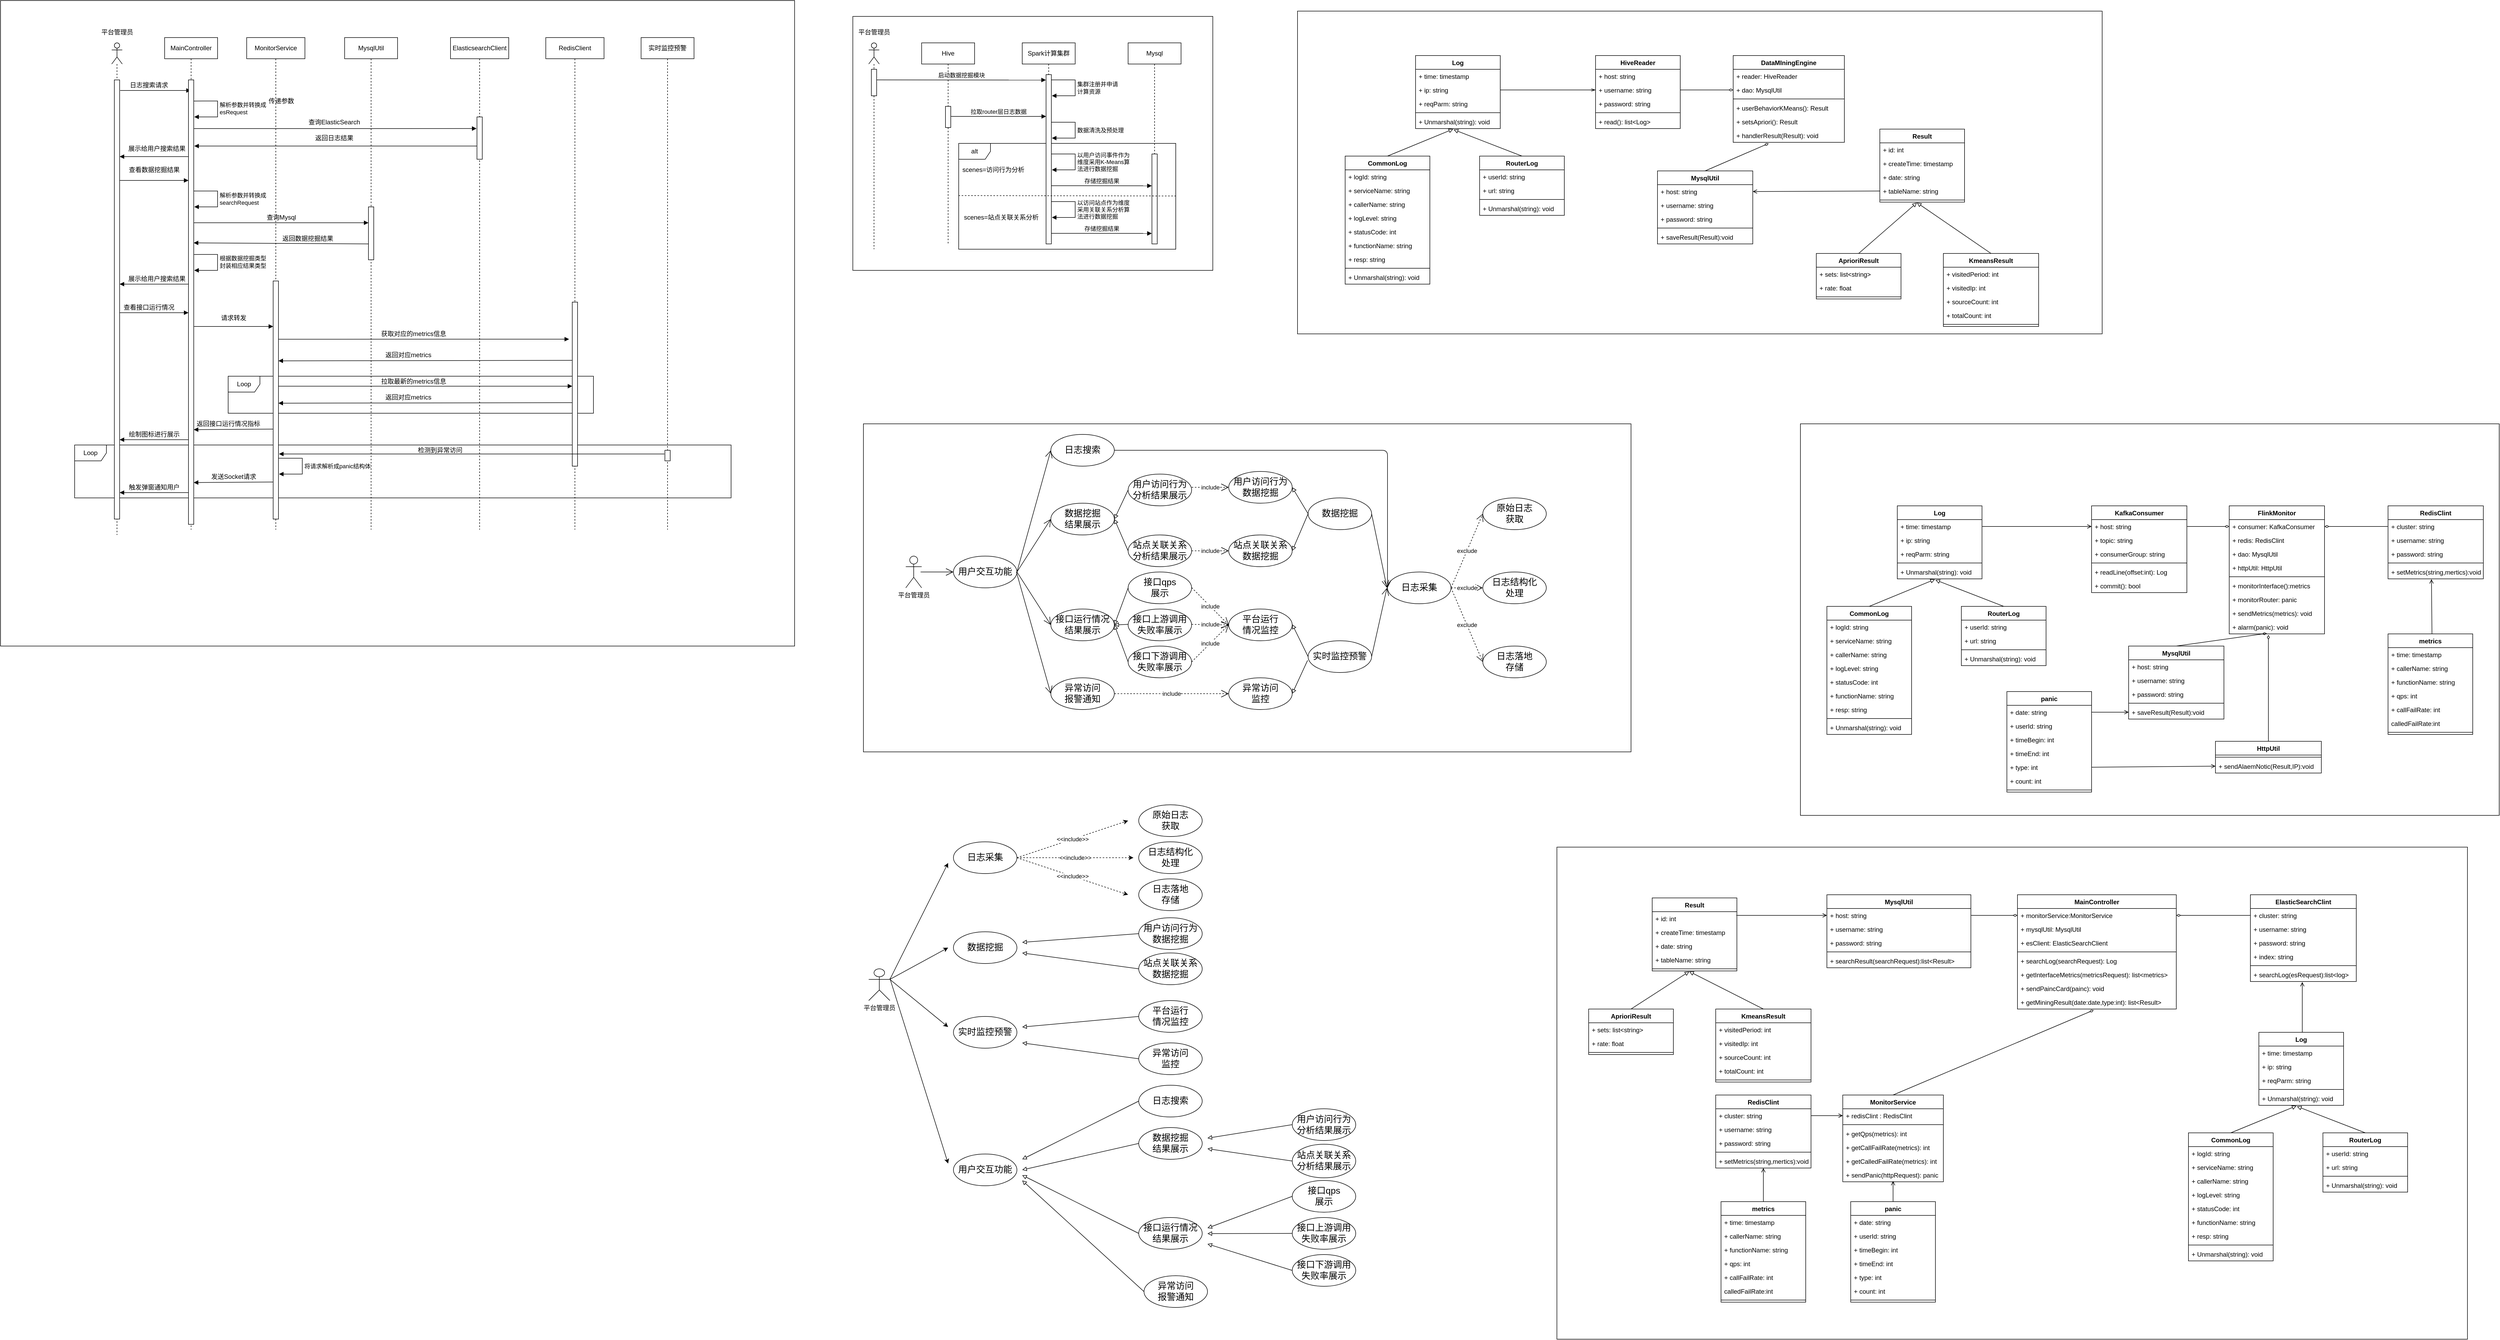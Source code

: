 <mxfile version="14.9.5" type="github">
  <diagram id="oJy5XmbjPNlmjI9G-bA2" name="Page-1">
    <mxGraphModel dx="3225" dy="2150" grid="1" gridSize="10" guides="1" tooltips="1" connect="1" arrows="1" fold="1" page="1" pageScale="1" pageWidth="827" pageHeight="1169" math="0" shadow="0">
      <root>
        <mxCell id="0" />
        <mxCell id="1" parent="0" />
        <mxCell id="Q57_OqPY2b1l59b12ero-390" value="" style="rounded=0;whiteSpace=wrap;html=1;" vertex="1" parent="1">
          <mxGeometry x="-1590" y="-10" width="1500" height="1220" as="geometry" />
        </mxCell>
        <mxCell id="Q57_OqPY2b1l59b12ero-389" value="Loop" style="shape=umlFrame;whiteSpace=wrap;html=1;" vertex="1" parent="1">
          <mxGeometry x="-1450" y="830" width="1240" height="100" as="geometry" />
        </mxCell>
        <mxCell id="Q57_OqPY2b1l59b12ero-314" value="" style="rounded=0;whiteSpace=wrap;html=1;" vertex="1" parent="1">
          <mxGeometry x="1350" y="1590" width="1720" height="930" as="geometry" />
        </mxCell>
        <mxCell id="Q57_OqPY2b1l59b12ero-162" value="" style="rounded=0;whiteSpace=wrap;html=1;" vertex="1" parent="1">
          <mxGeometry x="1810" y="790" width="1320" height="740" as="geometry" />
        </mxCell>
        <mxCell id="Q57_OqPY2b1l59b12ero-76" value="" style="rounded=0;whiteSpace=wrap;html=1;" vertex="1" parent="1">
          <mxGeometry x="860" y="10" width="1520" height="610" as="geometry" />
        </mxCell>
        <mxCell id="QDKmADp-dBKPlhhtmY0i-87" value="" style="rounded=0;whiteSpace=wrap;html=1;" parent="1" vertex="1">
          <mxGeometry x="40" y="790" width="1450" height="620" as="geometry" />
        </mxCell>
        <mxCell id="fEHCaJs_lgeAi88xtSm3-24" value="" style="rounded=0;whiteSpace=wrap;html=1;" parent="1" vertex="1">
          <mxGeometry x="20" y="20" width="680" height="480" as="geometry" />
        </mxCell>
        <mxCell id="fEHCaJs_lgeAi88xtSm3-11" value="alt" style="shape=umlFrame;whiteSpace=wrap;html=1;" parent="1" vertex="1">
          <mxGeometry x="220" y="260" width="410" height="200" as="geometry" />
        </mxCell>
        <mxCell id="fEHCaJs_lgeAi88xtSm3-1" value="Hive" style="shape=umlLifeline;perimeter=lifelinePerimeter;whiteSpace=wrap;html=1;container=1;collapsible=0;recursiveResize=0;outlineConnect=0;" parent="1" vertex="1">
          <mxGeometry x="150" y="70" width="100" height="380" as="geometry" />
        </mxCell>
        <mxCell id="fEHCaJs_lgeAi88xtSm3-2" value="" style="html=1;points=[];perimeter=orthogonalPerimeter;" parent="fEHCaJs_lgeAi88xtSm3-1" vertex="1">
          <mxGeometry x="45" y="120" width="10" height="40" as="geometry" />
        </mxCell>
        <mxCell id="fEHCaJs_lgeAi88xtSm3-3" value="Spark计算集群" style="shape=umlLifeline;perimeter=lifelinePerimeter;whiteSpace=wrap;html=1;container=1;collapsible=0;recursiveResize=0;outlineConnect=0;" parent="1" vertex="1">
          <mxGeometry x="340" y="70" width="100" height="380" as="geometry" />
        </mxCell>
        <mxCell id="fEHCaJs_lgeAi88xtSm3-4" value="" style="html=1;points=[];perimeter=orthogonalPerimeter;" parent="fEHCaJs_lgeAi88xtSm3-3" vertex="1">
          <mxGeometry x="45" y="60" width="10" height="320" as="geometry" />
        </mxCell>
        <mxCell id="fEHCaJs_lgeAi88xtSm3-5" value="拉取router层日志数据" style="html=1;verticalAlign=bottom;endArrow=block;" parent="1" edge="1">
          <mxGeometry width="80" relative="1" as="geometry">
            <mxPoint x="205" y="209" as="sourcePoint" />
            <mxPoint x="385" y="209" as="targetPoint" />
          </mxGeometry>
        </mxCell>
        <mxCell id="fEHCaJs_lgeAi88xtSm3-7" value="数据清洗及预处理" style="edgeStyle=orthogonalEdgeStyle;html=1;align=left;spacingLeft=2;endArrow=block;rounded=0;" parent="1" edge="1">
          <mxGeometry relative="1" as="geometry">
            <mxPoint x="395" y="220" as="sourcePoint" />
            <Array as="points">
              <mxPoint x="440" y="220" />
              <mxPoint x="440" y="250" />
              <mxPoint x="396" y="250" />
            </Array>
            <mxPoint x="396" y="250" as="targetPoint" />
          </mxGeometry>
        </mxCell>
        <mxCell id="fEHCaJs_lgeAi88xtSm3-8" value="Mysql" style="shape=umlLifeline;perimeter=lifelinePerimeter;whiteSpace=wrap;html=1;container=1;collapsible=0;recursiveResize=0;outlineConnect=0;" parent="1" vertex="1">
          <mxGeometry x="540" y="70" width="100" height="380" as="geometry" />
        </mxCell>
        <mxCell id="fEHCaJs_lgeAi88xtSm3-9" value="" style="html=1;points=[];perimeter=orthogonalPerimeter;" parent="fEHCaJs_lgeAi88xtSm3-8" vertex="1">
          <mxGeometry x="45" y="210" width="10" height="170" as="geometry" />
        </mxCell>
        <mxCell id="fEHCaJs_lgeAi88xtSm3-12" value="" style="endArrow=none;dashed=1;html=1;entryX=1.004;entryY=0.497;entryDx=0;entryDy=0;entryPerimeter=0;exitX=-0.001;exitY=0.493;exitDx=0;exitDy=0;exitPerimeter=0;" parent="1" source="fEHCaJs_lgeAi88xtSm3-11" target="fEHCaJs_lgeAi88xtSm3-11" edge="1">
          <mxGeometry width="50" height="50" relative="1" as="geometry">
            <mxPoint x="320" y="359.58" as="sourcePoint" />
            <mxPoint x="440" y="359.58" as="targetPoint" />
          </mxGeometry>
        </mxCell>
        <mxCell id="fEHCaJs_lgeAi88xtSm3-13" value="scenes=访问行为分析" style="text;html=1;align=center;verticalAlign=middle;resizable=0;points=[];autosize=1;strokeColor=none;" parent="1" vertex="1">
          <mxGeometry x="220" y="300" width="130" height="20" as="geometry" />
        </mxCell>
        <mxCell id="fEHCaJs_lgeAi88xtSm3-14" value="scenes=站点关联关系分析" style="text;html=1;align=center;verticalAlign=middle;resizable=0;points=[];autosize=1;strokeColor=none;" parent="1" vertex="1">
          <mxGeometry x="220" y="390" width="160" height="20" as="geometry" />
        </mxCell>
        <mxCell id="fEHCaJs_lgeAi88xtSm3-15" value="以用户访问事件作为&lt;br&gt;维度采用K-Means算&lt;br&gt;法进行数据挖掘" style="edgeStyle=orthogonalEdgeStyle;html=1;align=left;spacingLeft=2;endArrow=block;rounded=0;" parent="1" edge="1">
          <mxGeometry relative="1" as="geometry">
            <mxPoint x="395" y="280" as="sourcePoint" />
            <Array as="points">
              <mxPoint x="440" y="280" />
              <mxPoint x="440" y="310" />
              <mxPoint x="396" y="310" />
            </Array>
            <mxPoint x="396" y="310" as="targetPoint" />
          </mxGeometry>
        </mxCell>
        <mxCell id="fEHCaJs_lgeAi88xtSm3-16" value="集群注册并申请&lt;br&gt;计算资源" style="edgeStyle=orthogonalEdgeStyle;html=1;align=left;spacingLeft=2;endArrow=block;rounded=0;" parent="1" edge="1">
          <mxGeometry relative="1" as="geometry">
            <mxPoint x="395" y="140" as="sourcePoint" />
            <Array as="points">
              <mxPoint x="440" y="140" />
              <mxPoint x="440" y="170" />
              <mxPoint x="396" y="170" />
            </Array>
            <mxPoint x="396" y="170" as="targetPoint" />
          </mxGeometry>
        </mxCell>
        <mxCell id="fEHCaJs_lgeAi88xtSm3-17" value="存储挖掘结果" style="html=1;verticalAlign=bottom;endArrow=block;entryX=-0.033;entryY=0.354;entryDx=0;entryDy=0;entryPerimeter=0;" parent="1" target="fEHCaJs_lgeAi88xtSm3-9" edge="1">
          <mxGeometry width="80" relative="1" as="geometry">
            <mxPoint x="395" y="340" as="sourcePoint" />
            <mxPoint x="580" y="340" as="targetPoint" />
          </mxGeometry>
        </mxCell>
        <mxCell id="fEHCaJs_lgeAi88xtSm3-18" value="" style="shape=umlLifeline;participant=umlActor;perimeter=lifelinePerimeter;whiteSpace=wrap;html=1;container=1;collapsible=0;recursiveResize=0;verticalAlign=top;spacingTop=36;outlineConnect=0;" parent="1" vertex="1">
          <mxGeometry x="50" y="70" width="20" height="390" as="geometry" />
        </mxCell>
        <mxCell id="fEHCaJs_lgeAi88xtSm3-20" value="" style="html=1;points=[];perimeter=orthogonalPerimeter;" parent="fEHCaJs_lgeAi88xtSm3-18" vertex="1">
          <mxGeometry x="5" y="50" width="10" height="50" as="geometry" />
        </mxCell>
        <mxCell id="fEHCaJs_lgeAi88xtSm3-19" value="启动数据挖掘模块" style="html=1;verticalAlign=bottom;endArrow=block;entryX=-0.033;entryY=0.032;entryDx=0;entryDy=0;entryPerimeter=0;" parent="1" target="fEHCaJs_lgeAi88xtSm3-4" edge="1">
          <mxGeometry width="80" relative="1" as="geometry">
            <mxPoint x="65" y="140" as="sourcePoint" />
            <mxPoint x="378" y="140" as="targetPoint" />
          </mxGeometry>
        </mxCell>
        <mxCell id="fEHCaJs_lgeAi88xtSm3-21" value="平台管理员" style="text;html=1;align=center;verticalAlign=middle;resizable=0;points=[];autosize=1;strokeColor=none;" parent="1" vertex="1">
          <mxGeometry x="20" y="40" width="80" height="20" as="geometry" />
        </mxCell>
        <mxCell id="fEHCaJs_lgeAi88xtSm3-22" value="以访问站点作为维度&lt;br&gt;采用关联关系分析算&lt;br&gt;法进行数据挖掘" style="edgeStyle=orthogonalEdgeStyle;html=1;align=left;spacingLeft=2;endArrow=block;rounded=0;" parent="1" edge="1">
          <mxGeometry relative="1" as="geometry">
            <mxPoint x="395" y="370" as="sourcePoint" />
            <Array as="points">
              <mxPoint x="440" y="370" />
              <mxPoint x="440" y="400" />
              <mxPoint x="396" y="400" />
            </Array>
            <mxPoint x="396" y="400" as="targetPoint" />
          </mxGeometry>
        </mxCell>
        <mxCell id="fEHCaJs_lgeAi88xtSm3-23" value="存储挖掘结果" style="html=1;verticalAlign=bottom;endArrow=block;entryX=-0.033;entryY=0.354;entryDx=0;entryDy=0;entryPerimeter=0;" parent="1" edge="1">
          <mxGeometry width="80" relative="1" as="geometry">
            <mxPoint x="395" y="430" as="sourcePoint" />
            <mxPoint x="584.67" y="430.18" as="targetPoint" />
          </mxGeometry>
        </mxCell>
        <mxCell id="QDKmADp-dBKPlhhtmY0i-1" value="平台管理员" style="shape=umlActor;verticalLabelPosition=bottom;verticalAlign=top;html=1;" parent="1" vertex="1">
          <mxGeometry x="120" y="1040" width="30" height="60" as="geometry" />
        </mxCell>
        <mxCell id="QDKmADp-dBKPlhhtmY0i-3" value="&lt;font style=&quot;font-size: 17px&quot;&gt;用户交互功能&lt;/font&gt;" style="ellipse;whiteSpace=wrap;html=1;" parent="1" vertex="1">
          <mxGeometry x="210" y="1040" width="120" height="60" as="geometry" />
        </mxCell>
        <mxCell id="QDKmADp-dBKPlhhtmY0i-4" value="&lt;font style=&quot;font-size: 17px&quot;&gt;日志搜索&lt;/font&gt;" style="ellipse;whiteSpace=wrap;html=1;" parent="1" vertex="1">
          <mxGeometry x="394" y="810" width="120" height="60" as="geometry" />
        </mxCell>
        <mxCell id="QDKmADp-dBKPlhhtmY0i-5" value="&lt;font style=&quot;font-size: 17px&quot;&gt;数据挖掘&lt;br&gt;结果展示&lt;/font&gt;" style="ellipse;whiteSpace=wrap;html=1;" parent="1" vertex="1">
          <mxGeometry x="394" y="940" width="120" height="60" as="geometry" />
        </mxCell>
        <mxCell id="QDKmADp-dBKPlhhtmY0i-6" value="&lt;font style=&quot;font-size: 17px&quot;&gt;接口运行情况&lt;br&gt;结果展示&lt;/font&gt;" style="ellipse;whiteSpace=wrap;html=1;" parent="1" vertex="1">
          <mxGeometry x="394" y="1140" width="120" height="60" as="geometry" />
        </mxCell>
        <mxCell id="QDKmADp-dBKPlhhtmY0i-7" value="&lt;span style=&quot;font-size: 17px&quot;&gt;异常访问&lt;br&gt;&lt;/span&gt;&lt;font style=&quot;font-size: 17px&quot;&gt;报警通知&lt;/font&gt;" style="ellipse;whiteSpace=wrap;html=1;" parent="1" vertex="1">
          <mxGeometry x="394" y="1270" width="120" height="60" as="geometry" />
        </mxCell>
        <mxCell id="QDKmADp-dBKPlhhtmY0i-14" value="" style="endArrow=open;html=1;endSize=12;startArrow=none;startSize=14;startFill=0;align=left;verticalAlign=bottom;entryX=0;entryY=0.5;entryDx=0;entryDy=0;exitX=1;exitY=0.5;exitDx=0;exitDy=0;" parent="1" source="QDKmADp-dBKPlhhtmY0i-3" target="QDKmADp-dBKPlhhtmY0i-4" edge="1">
          <mxGeometry x="-1" y="3" relative="1" as="geometry">
            <mxPoint x="330" y="1039.5" as="sourcePoint" />
            <mxPoint x="490" y="1039.5" as="targetPoint" />
          </mxGeometry>
        </mxCell>
        <mxCell id="QDKmADp-dBKPlhhtmY0i-29" value="" style="endArrow=open;html=1;endSize=12;startArrow=none;startSize=14;startFill=0;align=left;verticalAlign=bottom;exitX=1;exitY=0.5;exitDx=0;exitDy=0;entryX=0;entryY=0.5;entryDx=0;entryDy=0;" parent="1" source="QDKmADp-dBKPlhhtmY0i-3" target="QDKmADp-dBKPlhhtmY0i-5" edge="1">
          <mxGeometry x="-1" y="3" relative="1" as="geometry">
            <mxPoint x="330" y="1139.5" as="sourcePoint" />
            <mxPoint x="394" y="1040" as="targetPoint" />
          </mxGeometry>
        </mxCell>
        <mxCell id="QDKmADp-dBKPlhhtmY0i-30" value="" style="endArrow=open;html=1;endSize=12;startArrow=none;startSize=14;startFill=0;align=left;verticalAlign=bottom;entryX=0;entryY=0.5;entryDx=0;entryDy=0;exitX=1;exitY=0.5;exitDx=0;exitDy=0;" parent="1" source="QDKmADp-dBKPlhhtmY0i-3" target="QDKmADp-dBKPlhhtmY0i-6" edge="1">
          <mxGeometry x="-1" y="3" relative="1" as="geometry">
            <mxPoint x="330" y="1239.5" as="sourcePoint" />
            <mxPoint x="394" y="1090" as="targetPoint" />
          </mxGeometry>
        </mxCell>
        <mxCell id="QDKmADp-dBKPlhhtmY0i-31" value="" style="endArrow=open;html=1;endSize=12;startArrow=none;startSize=14;startFill=0;align=left;verticalAlign=bottom;entryX=0;entryY=0.5;entryDx=0;entryDy=0;" parent="1" target="QDKmADp-dBKPlhhtmY0i-7" edge="1">
          <mxGeometry x="-1" y="3" relative="1" as="geometry">
            <mxPoint x="329" y="1070" as="sourcePoint" />
            <mxPoint x="394" y="1190" as="targetPoint" />
          </mxGeometry>
        </mxCell>
        <mxCell id="QDKmADp-dBKPlhhtmY0i-32" value="&lt;font style=&quot;font-size: 17px&quot;&gt;用户访问行为&lt;br&gt;分析结果展示&lt;/font&gt;" style="ellipse;whiteSpace=wrap;html=1;" parent="1" vertex="1">
          <mxGeometry x="540" y="885" width="120" height="60" as="geometry" />
        </mxCell>
        <mxCell id="QDKmADp-dBKPlhhtmY0i-33" value="&lt;font style=&quot;font-size: 17px&quot;&gt;站点关联关系&lt;br&gt;分析结果展示&lt;/font&gt;" style="ellipse;whiteSpace=wrap;html=1;" parent="1" vertex="1">
          <mxGeometry x="540" y="1000" width="120" height="60" as="geometry" />
        </mxCell>
        <mxCell id="QDKmADp-dBKPlhhtmY0i-36" value="" style="endArrow=block;endFill=0;html=1;exitX=0;exitY=0.5;exitDx=0;exitDy=0;entryX=1;entryY=0.5;entryDx=0;entryDy=0;" parent="1" source="QDKmADp-dBKPlhhtmY0i-32" target="QDKmADp-dBKPlhhtmY0i-5" edge="1">
          <mxGeometry width="160" relative="1" as="geometry">
            <mxPoint x="380" y="1080" as="sourcePoint" />
            <mxPoint x="540" y="1080" as="targetPoint" />
          </mxGeometry>
        </mxCell>
        <mxCell id="QDKmADp-dBKPlhhtmY0i-37" value="" style="endArrow=block;endFill=0;html=1;exitX=0;exitY=0.5;exitDx=0;exitDy=0;" parent="1" edge="1">
          <mxGeometry width="160" relative="1" as="geometry">
            <mxPoint x="540" y="1030" as="sourcePoint" />
            <mxPoint x="514" y="970" as="targetPoint" />
          </mxGeometry>
        </mxCell>
        <mxCell id="QDKmADp-dBKPlhhtmY0i-38" value="&lt;span style=&quot;font-size: 17px&quot;&gt;接口qps&lt;br&gt;&lt;/span&gt;&lt;font style=&quot;font-size: 17px&quot;&gt;展示&lt;/font&gt;" style="ellipse;whiteSpace=wrap;html=1;" parent="1" vertex="1">
          <mxGeometry x="540" y="1070" width="120" height="60" as="geometry" />
        </mxCell>
        <mxCell id="QDKmADp-dBKPlhhtmY0i-39" value="&lt;span style=&quot;font-size: 17px&quot;&gt;接口上游调用&lt;br&gt;&lt;/span&gt;&lt;font style=&quot;font-size: 17px&quot;&gt;失败率展示&lt;/font&gt;" style="ellipse;whiteSpace=wrap;html=1;" parent="1" vertex="1">
          <mxGeometry x="540" y="1140" width="120" height="60" as="geometry" />
        </mxCell>
        <mxCell id="QDKmADp-dBKPlhhtmY0i-40" value="&lt;span style=&quot;font-size: 17px&quot;&gt;接口下游调用&lt;br&gt;&lt;/span&gt;&lt;font style=&quot;font-size: 17px&quot;&gt;失败率展示&lt;/font&gt;" style="ellipse;whiteSpace=wrap;html=1;" parent="1" vertex="1">
          <mxGeometry x="540" y="1210" width="120" height="60" as="geometry" />
        </mxCell>
        <mxCell id="QDKmADp-dBKPlhhtmY0i-41" value="" style="endArrow=block;endFill=0;html=1;exitX=0;exitY=0.5;exitDx=0;exitDy=0;entryX=1;entryY=0.5;entryDx=0;entryDy=0;" parent="1" target="QDKmADp-dBKPlhhtmY0i-6" edge="1">
          <mxGeometry width="160" relative="1" as="geometry">
            <mxPoint x="540" y="1100" as="sourcePoint" />
            <mxPoint x="514" y="1155" as="targetPoint" />
          </mxGeometry>
        </mxCell>
        <mxCell id="QDKmADp-dBKPlhhtmY0i-42" value="" style="endArrow=block;endFill=0;html=1;exitX=0;exitY=0.5;exitDx=0;exitDy=0;entryX=1;entryY=0.5;entryDx=0;entryDy=0;" parent="1" target="QDKmADp-dBKPlhhtmY0i-6" edge="1">
          <mxGeometry width="160" relative="1" as="geometry">
            <mxPoint x="540" y="1169" as="sourcePoint" />
            <mxPoint x="514" y="1224" as="targetPoint" />
          </mxGeometry>
        </mxCell>
        <mxCell id="QDKmADp-dBKPlhhtmY0i-43" value="" style="endArrow=block;endFill=0;html=1;exitX=0;exitY=0.5;exitDx=0;exitDy=0;" parent="1" edge="1">
          <mxGeometry width="160" relative="1" as="geometry">
            <mxPoint x="540" y="1240" as="sourcePoint" />
            <mxPoint x="514" y="1170" as="targetPoint" />
          </mxGeometry>
        </mxCell>
        <mxCell id="QDKmADp-dBKPlhhtmY0i-44" value="&lt;font style=&quot;font-size: 17px&quot;&gt;数据挖掘&lt;/font&gt;" style="ellipse;whiteSpace=wrap;html=1;" parent="1" vertex="1">
          <mxGeometry x="880" y="930" width="120" height="60" as="geometry" />
        </mxCell>
        <mxCell id="QDKmADp-dBKPlhhtmY0i-53" value="&lt;font style=&quot;font-size: 17px&quot;&gt;日志采集&lt;/font&gt;" style="ellipse;whiteSpace=wrap;html=1;" parent="1" vertex="1">
          <mxGeometry x="1030" y="1070" width="120" height="60" as="geometry" />
        </mxCell>
        <mxCell id="QDKmADp-dBKPlhhtmY0i-56" value="&lt;span style=&quot;font-size: 17px&quot;&gt;用户访问行为&lt;br&gt;数据挖掘&lt;br&gt;&lt;/span&gt;" style="ellipse;whiteSpace=wrap;html=1;" parent="1" vertex="1">
          <mxGeometry x="730" y="880" width="120" height="60" as="geometry" />
        </mxCell>
        <mxCell id="QDKmADp-dBKPlhhtmY0i-57" value="&lt;span style=&quot;font-size: 17px&quot;&gt;站点关联关系&lt;/span&gt;&lt;br style=&quot;font-size: 17px&quot;&gt;&lt;span style=&quot;font-size: 17px&quot;&gt;数据挖掘&lt;br&gt;&lt;/span&gt;" style="ellipse;whiteSpace=wrap;html=1;" parent="1" vertex="1">
          <mxGeometry x="730" y="1000" width="120" height="60" as="geometry" />
        </mxCell>
        <mxCell id="QDKmADp-dBKPlhhtmY0i-58" value="include" style="endArrow=open;endSize=12;dashed=1;html=1;entryX=0;entryY=0.5;entryDx=0;entryDy=0;" parent="1" target="QDKmADp-dBKPlhhtmY0i-56" edge="1">
          <mxGeometry width="160" relative="1" as="geometry">
            <mxPoint x="660" y="910" as="sourcePoint" />
            <mxPoint x="690" y="1020" as="targetPoint" />
          </mxGeometry>
        </mxCell>
        <mxCell id="QDKmADp-dBKPlhhtmY0i-59" value="include" style="endArrow=open;endSize=12;dashed=1;html=1;entryX=0;entryY=0.5;entryDx=0;entryDy=0;" parent="1" edge="1">
          <mxGeometry width="160" relative="1" as="geometry">
            <mxPoint x="660" y="1030" as="sourcePoint" />
            <mxPoint x="730" y="1030" as="targetPoint" />
          </mxGeometry>
        </mxCell>
        <mxCell id="QDKmADp-dBKPlhhtmY0i-60" value="" style="endArrow=block;endFill=0;html=1;exitX=0;exitY=0.5;exitDx=0;exitDy=0;" parent="1" edge="1">
          <mxGeometry width="160" relative="1" as="geometry">
            <mxPoint x="880" y="960" as="sourcePoint" />
            <mxPoint x="850" y="910" as="targetPoint" />
          </mxGeometry>
        </mxCell>
        <mxCell id="QDKmADp-dBKPlhhtmY0i-61" value="" style="endArrow=block;endFill=0;html=1;" parent="1" edge="1">
          <mxGeometry width="160" relative="1" as="geometry">
            <mxPoint x="880" y="960" as="sourcePoint" />
            <mxPoint x="850" y="1030" as="targetPoint" />
          </mxGeometry>
        </mxCell>
        <mxCell id="QDKmADp-dBKPlhhtmY0i-62" value="&lt;span style=&quot;font-size: 17px&quot;&gt;平台运行&lt;br&gt;情况监控&lt;br&gt;&lt;/span&gt;" style="ellipse;whiteSpace=wrap;html=1;" parent="1" vertex="1">
          <mxGeometry x="730" y="1140" width="120" height="60" as="geometry" />
        </mxCell>
        <mxCell id="QDKmADp-dBKPlhhtmY0i-63" value="include" style="endArrow=open;endSize=12;dashed=1;html=1;entryX=0;entryY=0.5;entryDx=0;entryDy=0;" parent="1" target="QDKmADp-dBKPlhhtmY0i-62" edge="1">
          <mxGeometry width="160" relative="1" as="geometry">
            <mxPoint x="660" y="1099.5" as="sourcePoint" />
            <mxPoint x="730" y="1099.5" as="targetPoint" />
          </mxGeometry>
        </mxCell>
        <mxCell id="QDKmADp-dBKPlhhtmY0i-64" value="include" style="endArrow=open;endSize=12;dashed=1;html=1;entryX=0;entryY=0.5;entryDx=0;entryDy=0;" parent="1" target="QDKmADp-dBKPlhhtmY0i-62" edge="1">
          <mxGeometry width="160" relative="1" as="geometry">
            <mxPoint x="660" y="1169" as="sourcePoint" />
            <mxPoint x="730" y="1239.5" as="targetPoint" />
          </mxGeometry>
        </mxCell>
        <mxCell id="QDKmADp-dBKPlhhtmY0i-65" value="include" style="endArrow=open;endSize=12;dashed=1;html=1;entryX=0;entryY=0.5;entryDx=0;entryDy=0;" parent="1" target="QDKmADp-dBKPlhhtmY0i-62" edge="1">
          <mxGeometry width="160" relative="1" as="geometry">
            <mxPoint x="660" y="1240" as="sourcePoint" />
            <mxPoint x="730" y="1310.5" as="targetPoint" />
          </mxGeometry>
        </mxCell>
        <mxCell id="QDKmADp-dBKPlhhtmY0i-66" value="&lt;span style=&quot;font-size: 17px&quot;&gt;异常访问&lt;br&gt;监控&lt;br&gt;&lt;/span&gt;" style="ellipse;whiteSpace=wrap;html=1;" parent="1" vertex="1">
          <mxGeometry x="730" y="1270" width="120" height="60" as="geometry" />
        </mxCell>
        <mxCell id="QDKmADp-dBKPlhhtmY0i-67" value="&lt;font style=&quot;font-size: 17px&quot;&gt;实时监控预警&lt;/font&gt;" style="ellipse;whiteSpace=wrap;html=1;" parent="1" vertex="1">
          <mxGeometry x="880" y="1200" width="120" height="60" as="geometry" />
        </mxCell>
        <mxCell id="QDKmADp-dBKPlhhtmY0i-68" value="include" style="endArrow=open;endSize=12;dashed=1;html=1;entryX=0;entryY=0.5;entryDx=0;entryDy=0;exitX=1;exitY=0.5;exitDx=0;exitDy=0;" parent="1" source="QDKmADp-dBKPlhhtmY0i-7" edge="1">
          <mxGeometry width="160" relative="1" as="geometry">
            <mxPoint x="520" y="1300" as="sourcePoint" />
            <mxPoint x="730" y="1300" as="targetPoint" />
          </mxGeometry>
        </mxCell>
        <mxCell id="QDKmADp-dBKPlhhtmY0i-69" value="" style="endArrow=block;endFill=0;html=1;exitX=0;exitY=0.5;exitDx=0;exitDy=0;" parent="1" source="QDKmADp-dBKPlhhtmY0i-67" edge="1">
          <mxGeometry width="160" relative="1" as="geometry">
            <mxPoint x="880" y="1219" as="sourcePoint" />
            <mxPoint x="850" y="1169" as="targetPoint" />
          </mxGeometry>
        </mxCell>
        <mxCell id="QDKmADp-dBKPlhhtmY0i-72" value="" style="endArrow=block;endFill=0;html=1;exitX=-0.008;exitY=0.617;exitDx=0;exitDy=0;exitPerimeter=0;" parent="1" source="QDKmADp-dBKPlhhtmY0i-67" edge="1">
          <mxGeometry width="160" relative="1" as="geometry">
            <mxPoint x="890" y="1240" as="sourcePoint" />
            <mxPoint x="850" y="1300" as="targetPoint" />
          </mxGeometry>
        </mxCell>
        <mxCell id="QDKmADp-dBKPlhhtmY0i-73" value="" style="endArrow=open;html=1;endSize=12;startArrow=none;startSize=14;startFill=0;align=left;verticalAlign=bottom;exitX=1;exitY=0.5;exitDx=0;exitDy=0;" parent="1" edge="1">
          <mxGeometry x="-1" y="3" relative="1" as="geometry">
            <mxPoint x="1000" y="960" as="sourcePoint" />
            <mxPoint x="1029" y="1100" as="targetPoint" />
          </mxGeometry>
        </mxCell>
        <mxCell id="QDKmADp-dBKPlhhtmY0i-74" value="" style="endArrow=open;html=1;endSize=12;startArrow=none;startSize=14;startFill=0;align=left;verticalAlign=bottom;exitX=1;exitY=0.5;exitDx=0;exitDy=0;" parent="1" edge="1">
          <mxGeometry x="-1" y="3" relative="1" as="geometry">
            <mxPoint x="1000" y="1230" as="sourcePoint" />
            <mxPoint x="1029" y="1100" as="targetPoint" />
          </mxGeometry>
        </mxCell>
        <mxCell id="QDKmADp-dBKPlhhtmY0i-75" value="&lt;font style=&quot;font-size: 17px&quot;&gt;原始日志&lt;br&gt;获取&lt;/font&gt;" style="ellipse;whiteSpace=wrap;html=1;" parent="1" vertex="1">
          <mxGeometry x="1210" y="930" width="120" height="60" as="geometry" />
        </mxCell>
        <mxCell id="QDKmADp-dBKPlhhtmY0i-76" value="&lt;font style=&quot;font-size: 17px&quot;&gt;日志结构化&lt;br&gt;处理&lt;br&gt;&lt;/font&gt;" style="ellipse;whiteSpace=wrap;html=1;" parent="1" vertex="1">
          <mxGeometry x="1210" y="1070" width="120" height="60" as="geometry" />
        </mxCell>
        <mxCell id="QDKmADp-dBKPlhhtmY0i-77" value="&lt;span style=&quot;font-size: 17px&quot;&gt;日志落地&lt;br&gt;存储&lt;/span&gt;" style="ellipse;whiteSpace=wrap;html=1;" parent="1" vertex="1">
          <mxGeometry x="1210" y="1210" width="120" height="60" as="geometry" />
        </mxCell>
        <mxCell id="QDKmADp-dBKPlhhtmY0i-78" value="exclude" style="endArrow=open;endSize=12;dashed=1;html=1;entryX=0;entryY=0.5;entryDx=0;entryDy=0;exitX=1;exitY=0.5;exitDx=0;exitDy=0;" parent="1" source="QDKmADp-dBKPlhhtmY0i-53" target="QDKmADp-dBKPlhhtmY0i-75" edge="1">
          <mxGeometry width="160" relative="1" as="geometry">
            <mxPoint x="1140" y="1099.5" as="sourcePoint" />
            <mxPoint x="1210" y="1099.5" as="targetPoint" />
          </mxGeometry>
        </mxCell>
        <mxCell id="QDKmADp-dBKPlhhtmY0i-79" value="exclude" style="endArrow=open;endSize=12;dashed=1;html=1;entryX=0;entryY=0.5;entryDx=0;entryDy=0;" parent="1" edge="1">
          <mxGeometry width="160" relative="1" as="geometry">
            <mxPoint x="1150" y="1100" as="sourcePoint" />
            <mxPoint x="1210" y="1100" as="targetPoint" />
          </mxGeometry>
        </mxCell>
        <mxCell id="QDKmADp-dBKPlhhtmY0i-80" value="exclude" style="endArrow=open;endSize=12;dashed=1;html=1;entryX=0;entryY=0.5;entryDx=0;entryDy=0;exitX=1;exitY=0.5;exitDx=0;exitDy=0;" parent="1" source="QDKmADp-dBKPlhhtmY0i-53" edge="1">
          <mxGeometry width="160" relative="1" as="geometry">
            <mxPoint x="1150" y="1380" as="sourcePoint" />
            <mxPoint x="1210" y="1240" as="targetPoint" />
          </mxGeometry>
        </mxCell>
        <mxCell id="QDKmADp-dBKPlhhtmY0i-83" value="" style="endArrow=open;html=1;endSize=12;startArrow=none;startSize=14;startFill=0;align=left;verticalAlign=bottom;exitX=1;exitY=0.5;exitDx=0;exitDy=0;" parent="1" source="QDKmADp-dBKPlhhtmY0i-4" edge="1">
          <mxGeometry x="-1" y="3" relative="1" as="geometry">
            <mxPoint x="711.524" y="720" as="sourcePoint" />
            <mxPoint x="1030" y="1100" as="targetPoint" />
            <Array as="points">
              <mxPoint x="1030" y="840" />
            </Array>
          </mxGeometry>
        </mxCell>
        <mxCell id="QDKmADp-dBKPlhhtmY0i-85" value="" style="endArrow=open;html=1;endSize=12;startArrow=none;startSize=14;startFill=0;align=left;verticalAlign=bottom;exitX=1;exitY=0.5;exitDx=0;exitDy=0;" parent="1" edge="1">
          <mxGeometry x="-1" y="3" relative="1" as="geometry">
            <mxPoint x="148" y="1070" as="sourcePoint" />
            <mxPoint x="210" y="1070" as="targetPoint" />
          </mxGeometry>
        </mxCell>
        <mxCell id="OeGlNz5TgmZ-BaxSbqV--9" style="rounded=0;orthogonalLoop=1;jettySize=auto;html=1;exitX=1;exitY=0.333;exitDx=0;exitDy=0;exitPerimeter=0;" parent="1" source="OeGlNz5TgmZ-BaxSbqV--1" edge="1">
          <mxGeometry relative="1" as="geometry">
            <mxPoint x="200" y="1620" as="targetPoint" />
          </mxGeometry>
        </mxCell>
        <mxCell id="OeGlNz5TgmZ-BaxSbqV--10" style="edgeStyle=none;rounded=0;orthogonalLoop=1;jettySize=auto;html=1;exitX=1;exitY=0.333;exitDx=0;exitDy=0;exitPerimeter=0;" parent="1" source="OeGlNz5TgmZ-BaxSbqV--1" edge="1">
          <mxGeometry relative="1" as="geometry">
            <mxPoint x="200" y="1780" as="targetPoint" />
          </mxGeometry>
        </mxCell>
        <mxCell id="OeGlNz5TgmZ-BaxSbqV--11" style="edgeStyle=none;rounded=0;orthogonalLoop=1;jettySize=auto;html=1;exitX=1;exitY=0.333;exitDx=0;exitDy=0;exitPerimeter=0;" parent="1" source="OeGlNz5TgmZ-BaxSbqV--1" edge="1">
          <mxGeometry relative="1" as="geometry">
            <mxPoint x="200" y="1930" as="targetPoint" />
          </mxGeometry>
        </mxCell>
        <mxCell id="OeGlNz5TgmZ-BaxSbqV--12" style="edgeStyle=none;rounded=0;orthogonalLoop=1;jettySize=auto;html=1;exitX=1;exitY=0.333;exitDx=0;exitDy=0;exitPerimeter=0;" parent="1" edge="1">
          <mxGeometry relative="1" as="geometry">
            <mxPoint x="90" y="1838" as="sourcePoint" />
            <mxPoint x="200" y="2188" as="targetPoint" />
          </mxGeometry>
        </mxCell>
        <mxCell id="OeGlNz5TgmZ-BaxSbqV--1" value="平台管理员" style="shape=umlActor;verticalLabelPosition=bottom;verticalAlign=top;html=1;" parent="1" vertex="1">
          <mxGeometry x="50" y="1820" width="40" height="60" as="geometry" />
        </mxCell>
        <mxCell id="OeGlNz5TgmZ-BaxSbqV--2" value="&lt;font style=&quot;font-size: 17px&quot;&gt;用户交互功能&lt;/font&gt;" style="ellipse;whiteSpace=wrap;html=1;" parent="1" vertex="1">
          <mxGeometry x="210" y="2170" width="120" height="60" as="geometry" />
        </mxCell>
        <mxCell id="OeGlNz5TgmZ-BaxSbqV--4" value="&lt;font style=&quot;font-size: 17px&quot;&gt;数据挖掘&lt;/font&gt;" style="ellipse;whiteSpace=wrap;html=1;" parent="1" vertex="1">
          <mxGeometry x="210" y="1750" width="120" height="60" as="geometry" />
        </mxCell>
        <mxCell id="OeGlNz5TgmZ-BaxSbqV--5" value="&lt;font style=&quot;font-size: 17px&quot;&gt;实时监控预警&lt;/font&gt;" style="ellipse;whiteSpace=wrap;html=1;" parent="1" vertex="1">
          <mxGeometry x="210" y="1910" width="120" height="60" as="geometry" />
        </mxCell>
        <mxCell id="OeGlNz5TgmZ-BaxSbqV--48" value="&amp;lt;&amp;lt;include&amp;gt;&amp;gt;" style="edgeStyle=none;rounded=0;orthogonalLoop=1;jettySize=auto;html=1;exitX=1;exitY=0.5;exitDx=0;exitDy=0;endArrow=classic;endFill=1;dashed=1;" parent="1" source="OeGlNz5TgmZ-BaxSbqV--6" edge="1">
          <mxGeometry relative="1" as="geometry">
            <mxPoint x="540" y="1540" as="targetPoint" />
          </mxGeometry>
        </mxCell>
        <mxCell id="OeGlNz5TgmZ-BaxSbqV--49" value="&amp;lt;&amp;lt;include&amp;gt;&amp;gt;" style="edgeStyle=none;rounded=0;orthogonalLoop=1;jettySize=auto;html=1;exitX=1;exitY=0.5;exitDx=0;exitDy=0;endArrow=classic;endFill=1;dashed=1;" parent="1" source="OeGlNz5TgmZ-BaxSbqV--6" edge="1">
          <mxGeometry relative="1" as="geometry">
            <mxPoint x="550" y="1610" as="targetPoint" />
          </mxGeometry>
        </mxCell>
        <mxCell id="OeGlNz5TgmZ-BaxSbqV--50" value="&amp;lt;&amp;lt;include&amp;gt;&amp;gt;" style="edgeStyle=none;rounded=0;orthogonalLoop=1;jettySize=auto;html=1;exitX=1;exitY=0.5;exitDx=0;exitDy=0;endArrow=classic;endFill=1;dashed=1;" parent="1" source="OeGlNz5TgmZ-BaxSbqV--6" edge="1">
          <mxGeometry relative="1" as="geometry">
            <mxPoint x="540" y="1680" as="targetPoint" />
          </mxGeometry>
        </mxCell>
        <mxCell id="OeGlNz5TgmZ-BaxSbqV--6" value="&lt;font style=&quot;font-size: 17px&quot;&gt;日志采集&lt;/font&gt;" style="ellipse;whiteSpace=wrap;html=1;" parent="1" vertex="1">
          <mxGeometry x="210" y="1580" width="120" height="60" as="geometry" />
        </mxCell>
        <mxCell id="OeGlNz5TgmZ-BaxSbqV--13" value="&lt;font style=&quot;font-size: 17px&quot;&gt;原始日志&lt;br&gt;获取&lt;/font&gt;" style="ellipse;whiteSpace=wrap;html=1;" parent="1" vertex="1">
          <mxGeometry x="560" y="1510" width="120" height="60" as="geometry" />
        </mxCell>
        <mxCell id="OeGlNz5TgmZ-BaxSbqV--14" value="&lt;font style=&quot;font-size: 17px&quot;&gt;日志结构化&lt;br&gt;处理&lt;br&gt;&lt;/font&gt;" style="ellipse;whiteSpace=wrap;html=1;" parent="1" vertex="1">
          <mxGeometry x="560" y="1580" width="120" height="60" as="geometry" />
        </mxCell>
        <mxCell id="OeGlNz5TgmZ-BaxSbqV--15" value="&lt;span style=&quot;font-size: 17px&quot;&gt;日志落地&lt;br&gt;存储&lt;/span&gt;" style="ellipse;whiteSpace=wrap;html=1;" parent="1" vertex="1">
          <mxGeometry x="560" y="1650" width="120" height="60" as="geometry" />
        </mxCell>
        <mxCell id="OeGlNz5TgmZ-BaxSbqV--40" style="edgeStyle=none;rounded=0;orthogonalLoop=1;jettySize=auto;html=1;exitX=0;exitY=0.5;exitDx=0;exitDy=0;endArrow=block;endFill=0;" parent="1" source="OeGlNz5TgmZ-BaxSbqV--21" edge="1">
          <mxGeometry relative="1" as="geometry">
            <mxPoint x="340" y="1770" as="targetPoint" />
          </mxGeometry>
        </mxCell>
        <mxCell id="OeGlNz5TgmZ-BaxSbqV--21" value="&lt;span style=&quot;font-size: 17px&quot;&gt;用户访问行为&lt;br&gt;数据挖掘&lt;br&gt;&lt;/span&gt;" style="ellipse;whiteSpace=wrap;html=1;" parent="1" vertex="1">
          <mxGeometry x="560" y="1723.5" width="120" height="60" as="geometry" />
        </mxCell>
        <mxCell id="OeGlNz5TgmZ-BaxSbqV--41" style="edgeStyle=none;rounded=0;orthogonalLoop=1;jettySize=auto;html=1;exitX=0;exitY=0.5;exitDx=0;exitDy=0;endArrow=block;endFill=0;" parent="1" source="OeGlNz5TgmZ-BaxSbqV--22" edge="1">
          <mxGeometry relative="1" as="geometry">
            <mxPoint x="340" y="1790" as="targetPoint" />
          </mxGeometry>
        </mxCell>
        <mxCell id="OeGlNz5TgmZ-BaxSbqV--22" value="&lt;span style=&quot;font-size: 17px&quot;&gt;站点关联关系&lt;/span&gt;&lt;br style=&quot;font-size: 17px&quot;&gt;&lt;span style=&quot;font-size: 17px&quot;&gt;数据挖掘&lt;br&gt;&lt;/span&gt;" style="ellipse;whiteSpace=wrap;html=1;" parent="1" vertex="1">
          <mxGeometry x="560" y="1790" width="120" height="60" as="geometry" />
        </mxCell>
        <mxCell id="OeGlNz5TgmZ-BaxSbqV--42" style="edgeStyle=none;rounded=0;orthogonalLoop=1;jettySize=auto;html=1;exitX=0;exitY=0.5;exitDx=0;exitDy=0;endArrow=block;endFill=0;" parent="1" source="OeGlNz5TgmZ-BaxSbqV--25" edge="1">
          <mxGeometry relative="1" as="geometry">
            <mxPoint x="340" y="1930" as="targetPoint" />
          </mxGeometry>
        </mxCell>
        <mxCell id="OeGlNz5TgmZ-BaxSbqV--25" value="&lt;span style=&quot;font-size: 17px&quot;&gt;平台运行&lt;br&gt;情况监控&lt;br&gt;&lt;/span&gt;" style="ellipse;whiteSpace=wrap;html=1;" parent="1" vertex="1">
          <mxGeometry x="560" y="1880" width="120" height="60" as="geometry" />
        </mxCell>
        <mxCell id="OeGlNz5TgmZ-BaxSbqV--43" style="edgeStyle=none;rounded=0;orthogonalLoop=1;jettySize=auto;html=1;exitX=0;exitY=0.5;exitDx=0;exitDy=0;endArrow=block;endFill=0;" parent="1" source="OeGlNz5TgmZ-BaxSbqV--26" edge="1">
          <mxGeometry relative="1" as="geometry">
            <mxPoint x="340" y="1960" as="targetPoint" />
          </mxGeometry>
        </mxCell>
        <mxCell id="OeGlNz5TgmZ-BaxSbqV--26" value="&lt;span style=&quot;font-size: 17px&quot;&gt;异常访问&lt;br&gt;监控&lt;br&gt;&lt;/span&gt;" style="ellipse;whiteSpace=wrap;html=1;" parent="1" vertex="1">
          <mxGeometry x="560" y="1960" width="120" height="60" as="geometry" />
        </mxCell>
        <mxCell id="OeGlNz5TgmZ-BaxSbqV--44" style="edgeStyle=none;rounded=0;orthogonalLoop=1;jettySize=auto;html=1;exitX=0;exitY=0.5;exitDx=0;exitDy=0;endArrow=block;endFill=0;" parent="1" source="OeGlNz5TgmZ-BaxSbqV--29" edge="1">
          <mxGeometry relative="1" as="geometry">
            <mxPoint x="340" y="2180" as="targetPoint" />
          </mxGeometry>
        </mxCell>
        <mxCell id="OeGlNz5TgmZ-BaxSbqV--29" value="&lt;font style=&quot;font-size: 17px&quot;&gt;日志搜索&lt;/font&gt;" style="ellipse;whiteSpace=wrap;html=1;" parent="1" vertex="1">
          <mxGeometry x="560" y="2040" width="120" height="60" as="geometry" />
        </mxCell>
        <mxCell id="OeGlNz5TgmZ-BaxSbqV--45" style="edgeStyle=none;rounded=0;orthogonalLoop=1;jettySize=auto;html=1;exitX=0;exitY=0.5;exitDx=0;exitDy=0;endArrow=block;endFill=0;" parent="1" source="OeGlNz5TgmZ-BaxSbqV--30" edge="1">
          <mxGeometry relative="1" as="geometry">
            <mxPoint x="340" y="2200" as="targetPoint" />
          </mxGeometry>
        </mxCell>
        <mxCell id="OeGlNz5TgmZ-BaxSbqV--30" value="&lt;font style=&quot;font-size: 17px&quot;&gt;数据挖掘&lt;br&gt;结果展示&lt;/font&gt;" style="ellipse;whiteSpace=wrap;html=1;" parent="1" vertex="1">
          <mxGeometry x="560" y="2120" width="120" height="60" as="geometry" />
        </mxCell>
        <mxCell id="OeGlNz5TgmZ-BaxSbqV--46" style="edgeStyle=none;rounded=0;orthogonalLoop=1;jettySize=auto;html=1;exitX=0;exitY=0.5;exitDx=0;exitDy=0;endArrow=block;endFill=0;" parent="1" source="OeGlNz5TgmZ-BaxSbqV--31" edge="1">
          <mxGeometry relative="1" as="geometry">
            <mxPoint x="340" y="2210" as="targetPoint" />
          </mxGeometry>
        </mxCell>
        <mxCell id="OeGlNz5TgmZ-BaxSbqV--31" value="&lt;font style=&quot;font-size: 17px&quot;&gt;接口运行情况&lt;br&gt;结果展示&lt;/font&gt;" style="ellipse;whiteSpace=wrap;html=1;" parent="1" vertex="1">
          <mxGeometry x="560" y="2290" width="120" height="60" as="geometry" />
        </mxCell>
        <mxCell id="OeGlNz5TgmZ-BaxSbqV--47" style="edgeStyle=none;rounded=0;orthogonalLoop=1;jettySize=auto;html=1;exitX=0;exitY=0.5;exitDx=0;exitDy=0;endArrow=block;endFill=0;" parent="1" source="OeGlNz5TgmZ-BaxSbqV--32" edge="1">
          <mxGeometry relative="1" as="geometry">
            <mxPoint x="340" y="2220" as="targetPoint" />
          </mxGeometry>
        </mxCell>
        <mxCell id="OeGlNz5TgmZ-BaxSbqV--32" value="&lt;span style=&quot;font-size: 17px&quot;&gt;异常访问&lt;br&gt;&lt;/span&gt;&lt;font style=&quot;font-size: 17px&quot;&gt;报警通知&lt;/font&gt;" style="ellipse;whiteSpace=wrap;html=1;" parent="1" vertex="1">
          <mxGeometry x="570" y="2400" width="120" height="60" as="geometry" />
        </mxCell>
        <mxCell id="OeGlNz5TgmZ-BaxSbqV--58" style="edgeStyle=none;rounded=0;orthogonalLoop=1;jettySize=auto;html=1;exitX=0;exitY=0.5;exitDx=0;exitDy=0;endArrow=block;endFill=0;" parent="1" source="OeGlNz5TgmZ-BaxSbqV--51" edge="1">
          <mxGeometry relative="1" as="geometry">
            <mxPoint x="690" y="2310" as="targetPoint" />
          </mxGeometry>
        </mxCell>
        <mxCell id="OeGlNz5TgmZ-BaxSbqV--51" value="&lt;span style=&quot;font-size: 17px&quot;&gt;接口qps&lt;br&gt;&lt;/span&gt;&lt;font style=&quot;font-size: 17px&quot;&gt;展示&lt;/font&gt;" style="ellipse;whiteSpace=wrap;html=1;" parent="1" vertex="1">
          <mxGeometry x="850" y="2220" width="120" height="60" as="geometry" />
        </mxCell>
        <mxCell id="OeGlNz5TgmZ-BaxSbqV--59" style="edgeStyle=none;rounded=0;orthogonalLoop=1;jettySize=auto;html=1;exitX=0;exitY=0.5;exitDx=0;exitDy=0;endArrow=block;endFill=0;" parent="1" source="OeGlNz5TgmZ-BaxSbqV--52" edge="1">
          <mxGeometry relative="1" as="geometry">
            <mxPoint x="690" y="2320.429" as="targetPoint" />
          </mxGeometry>
        </mxCell>
        <mxCell id="OeGlNz5TgmZ-BaxSbqV--52" value="&lt;span style=&quot;font-size: 17px&quot;&gt;接口上游调用&lt;br&gt;&lt;/span&gt;&lt;font style=&quot;font-size: 17px&quot;&gt;失败率展示&lt;/font&gt;" style="ellipse;whiteSpace=wrap;html=1;" parent="1" vertex="1">
          <mxGeometry x="850" y="2290" width="120" height="60" as="geometry" />
        </mxCell>
        <mxCell id="OeGlNz5TgmZ-BaxSbqV--60" style="edgeStyle=none;rounded=0;orthogonalLoop=1;jettySize=auto;html=1;exitX=0;exitY=0.5;exitDx=0;exitDy=0;endArrow=block;endFill=0;" parent="1" source="OeGlNz5TgmZ-BaxSbqV--53" edge="1">
          <mxGeometry relative="1" as="geometry">
            <mxPoint x="690" y="2340" as="targetPoint" />
          </mxGeometry>
        </mxCell>
        <mxCell id="OeGlNz5TgmZ-BaxSbqV--53" value="&lt;span style=&quot;font-size: 17px&quot;&gt;接口下游调用&lt;br&gt;&lt;/span&gt;&lt;font style=&quot;font-size: 17px&quot;&gt;失败率展示&lt;/font&gt;" style="ellipse;whiteSpace=wrap;html=1;" parent="1" vertex="1">
          <mxGeometry x="850" y="2360" width="120" height="60" as="geometry" />
        </mxCell>
        <mxCell id="OeGlNz5TgmZ-BaxSbqV--56" style="edgeStyle=none;rounded=0;orthogonalLoop=1;jettySize=auto;html=1;exitX=0;exitY=0.5;exitDx=0;exitDy=0;endArrow=block;endFill=0;" parent="1" source="OeGlNz5TgmZ-BaxSbqV--54" edge="1">
          <mxGeometry relative="1" as="geometry">
            <mxPoint x="690" y="2140" as="targetPoint" />
          </mxGeometry>
        </mxCell>
        <mxCell id="OeGlNz5TgmZ-BaxSbqV--54" value="&lt;font style=&quot;font-size: 17px&quot;&gt;用户访问行为&lt;br&gt;分析结果展示&lt;/font&gt;" style="ellipse;whiteSpace=wrap;html=1;" parent="1" vertex="1">
          <mxGeometry x="850" y="2084.5" width="120" height="60" as="geometry" />
        </mxCell>
        <mxCell id="OeGlNz5TgmZ-BaxSbqV--57" style="edgeStyle=none;rounded=0;orthogonalLoop=1;jettySize=auto;html=1;exitX=0;exitY=0.5;exitDx=0;exitDy=0;endArrow=block;endFill=0;" parent="1" source="OeGlNz5TgmZ-BaxSbqV--55" edge="1">
          <mxGeometry relative="1" as="geometry">
            <mxPoint x="690" y="2160" as="targetPoint" />
          </mxGeometry>
        </mxCell>
        <mxCell id="OeGlNz5TgmZ-BaxSbqV--55" value="&lt;font style=&quot;font-size: 17px&quot;&gt;站点关联关系&lt;br&gt;分析结果展示&lt;/font&gt;" style="ellipse;whiteSpace=wrap;html=1;" parent="1" vertex="1">
          <mxGeometry x="850" y="2151.5" width="120" height="63.5" as="geometry" />
        </mxCell>
        <mxCell id="Q57_OqPY2b1l59b12ero-32" style="edgeStyle=none;rounded=0;orthogonalLoop=1;jettySize=auto;html=1;exitX=0.5;exitY=0;exitDx=0;exitDy=0;endArrow=block;endFill=0;" edge="1" parent="1" source="Q57_OqPY2b1l59b12ero-1">
          <mxGeometry relative="1" as="geometry">
            <mxPoint x="1155" y="234" as="targetPoint" />
          </mxGeometry>
        </mxCell>
        <mxCell id="Q57_OqPY2b1l59b12ero-1" value="RouterLog" style="swimlane;fontStyle=1;align=center;verticalAlign=top;childLayout=stackLayout;horizontal=1;startSize=26;horizontalStack=0;resizeParent=1;resizeParentMax=0;resizeLast=0;collapsible=1;marginBottom=0;" vertex="1" parent="1">
          <mxGeometry x="1204" y="284" width="160" height="112" as="geometry" />
        </mxCell>
        <mxCell id="Q57_OqPY2b1l59b12ero-8" value="+ userId: string" style="text;strokeColor=none;fillColor=none;align=left;verticalAlign=top;spacingLeft=4;spacingRight=4;overflow=hidden;rotatable=0;points=[[0,0.5],[1,0.5]];portConstraint=eastwest;" vertex="1" parent="Q57_OqPY2b1l59b12ero-1">
          <mxGeometry y="26" width="160" height="26" as="geometry" />
        </mxCell>
        <mxCell id="Q57_OqPY2b1l59b12ero-7" value="+ url: string" style="text;strokeColor=none;fillColor=none;align=left;verticalAlign=top;spacingLeft=4;spacingRight=4;overflow=hidden;rotatable=0;points=[[0,0.5],[1,0.5]];portConstraint=eastwest;" vertex="1" parent="Q57_OqPY2b1l59b12ero-1">
          <mxGeometry y="52" width="160" height="26" as="geometry" />
        </mxCell>
        <mxCell id="Q57_OqPY2b1l59b12ero-3" value="" style="line;strokeWidth=1;fillColor=none;align=left;verticalAlign=middle;spacingTop=-1;spacingLeft=3;spacingRight=3;rotatable=0;labelPosition=right;points=[];portConstraint=eastwest;" vertex="1" parent="Q57_OqPY2b1l59b12ero-1">
          <mxGeometry y="78" width="160" height="8" as="geometry" />
        </mxCell>
        <mxCell id="Q57_OqPY2b1l59b12ero-4" value="+ Unmarshal(string): void" style="text;strokeColor=none;fillColor=none;align=left;verticalAlign=top;spacingLeft=4;spacingRight=4;overflow=hidden;rotatable=0;points=[[0,0.5],[1,0.5]];portConstraint=eastwest;" vertex="1" parent="Q57_OqPY2b1l59b12ero-1">
          <mxGeometry y="86" width="160" height="26" as="geometry" />
        </mxCell>
        <mxCell id="Q57_OqPY2b1l59b12ero-31" style="rounded=0;orthogonalLoop=1;jettySize=auto;html=1;exitX=0.5;exitY=0;exitDx=0;exitDy=0;entryX=0.444;entryY=1.038;entryDx=0;entryDy=0;entryPerimeter=0;endArrow=block;endFill=0;" edge="1" parent="1" source="Q57_OqPY2b1l59b12ero-11" target="Q57_OqPY2b1l59b12ero-26">
          <mxGeometry relative="1" as="geometry" />
        </mxCell>
        <mxCell id="Q57_OqPY2b1l59b12ero-11" value="CommonLog" style="swimlane;fontStyle=1;align=center;verticalAlign=top;childLayout=stackLayout;horizontal=1;startSize=26;horizontalStack=0;resizeParent=1;resizeParentMax=0;resizeLast=0;collapsible=1;marginBottom=0;" vertex="1" parent="1">
          <mxGeometry x="950" y="284" width="160" height="242" as="geometry" />
        </mxCell>
        <mxCell id="Q57_OqPY2b1l59b12ero-12" value="+ logId: string" style="text;strokeColor=none;fillColor=none;align=left;verticalAlign=top;spacingLeft=4;spacingRight=4;overflow=hidden;rotatable=0;points=[[0,0.5],[1,0.5]];portConstraint=eastwest;" vertex="1" parent="Q57_OqPY2b1l59b12ero-11">
          <mxGeometry y="26" width="160" height="26" as="geometry" />
        </mxCell>
        <mxCell id="Q57_OqPY2b1l59b12ero-13" value="+ serviceName: string" style="text;strokeColor=none;fillColor=none;align=left;verticalAlign=top;spacingLeft=4;spacingRight=4;overflow=hidden;rotatable=0;points=[[0,0.5],[1,0.5]];portConstraint=eastwest;" vertex="1" parent="Q57_OqPY2b1l59b12ero-11">
          <mxGeometry y="52" width="160" height="26" as="geometry" />
        </mxCell>
        <mxCell id="Q57_OqPY2b1l59b12ero-14" value="+ callerName: string" style="text;strokeColor=none;fillColor=none;align=left;verticalAlign=top;spacingLeft=4;spacingRight=4;overflow=hidden;rotatable=0;points=[[0,0.5],[1,0.5]];portConstraint=eastwest;" vertex="1" parent="Q57_OqPY2b1l59b12ero-11">
          <mxGeometry y="78" width="160" height="26" as="geometry" />
        </mxCell>
        <mxCell id="Q57_OqPY2b1l59b12ero-15" value="+ logLevel: string" style="text;strokeColor=none;fillColor=none;align=left;verticalAlign=top;spacingLeft=4;spacingRight=4;overflow=hidden;rotatable=0;points=[[0,0.5],[1,0.5]];portConstraint=eastwest;" vertex="1" parent="Q57_OqPY2b1l59b12ero-11">
          <mxGeometry y="104" width="160" height="26" as="geometry" />
        </mxCell>
        <mxCell id="Q57_OqPY2b1l59b12ero-16" value="+ statusCode: int" style="text;strokeColor=none;fillColor=none;align=left;verticalAlign=top;spacingLeft=4;spacingRight=4;overflow=hidden;rotatable=0;points=[[0,0.5],[1,0.5]];portConstraint=eastwest;" vertex="1" parent="Q57_OqPY2b1l59b12ero-11">
          <mxGeometry y="130" width="160" height="26" as="geometry" />
        </mxCell>
        <mxCell id="Q57_OqPY2b1l59b12ero-27" value="+ functionName: string" style="text;strokeColor=none;fillColor=none;align=left;verticalAlign=top;spacingLeft=4;spacingRight=4;overflow=hidden;rotatable=0;points=[[0,0.5],[1,0.5]];portConstraint=eastwest;" vertex="1" parent="Q57_OqPY2b1l59b12ero-11">
          <mxGeometry y="156" width="160" height="26" as="geometry" />
        </mxCell>
        <mxCell id="Q57_OqPY2b1l59b12ero-30" value="+ resp: string" style="text;strokeColor=none;fillColor=none;align=left;verticalAlign=top;spacingLeft=4;spacingRight=4;overflow=hidden;rotatable=0;points=[[0,0.5],[1,0.5]];portConstraint=eastwest;" vertex="1" parent="Q57_OqPY2b1l59b12ero-11">
          <mxGeometry y="182" width="160" height="26" as="geometry" />
        </mxCell>
        <mxCell id="Q57_OqPY2b1l59b12ero-17" value="" style="line;strokeWidth=1;fillColor=none;align=left;verticalAlign=middle;spacingTop=-1;spacingLeft=3;spacingRight=3;rotatable=0;labelPosition=right;points=[];portConstraint=eastwest;" vertex="1" parent="Q57_OqPY2b1l59b12ero-11">
          <mxGeometry y="208" width="160" height="8" as="geometry" />
        </mxCell>
        <mxCell id="Q57_OqPY2b1l59b12ero-18" value="+ Unmarshal(string): void" style="text;strokeColor=none;fillColor=none;align=left;verticalAlign=top;spacingLeft=4;spacingRight=4;overflow=hidden;rotatable=0;points=[[0,0.5],[1,0.5]];portConstraint=eastwest;" vertex="1" parent="Q57_OqPY2b1l59b12ero-11">
          <mxGeometry y="216" width="160" height="26" as="geometry" />
        </mxCell>
        <mxCell id="Q57_OqPY2b1l59b12ero-19" value="Log" style="swimlane;fontStyle=1;align=center;verticalAlign=top;childLayout=stackLayout;horizontal=1;startSize=26;horizontalStack=0;resizeParent=1;resizeParentMax=0;resizeLast=0;collapsible=1;marginBottom=0;" vertex="1" parent="1">
          <mxGeometry x="1083" y="94" width="160" height="138" as="geometry" />
        </mxCell>
        <mxCell id="Q57_OqPY2b1l59b12ero-20" value="+ time: timestamp" style="text;strokeColor=none;fillColor=none;align=left;verticalAlign=top;spacingLeft=4;spacingRight=4;overflow=hidden;rotatable=0;points=[[0,0.5],[1,0.5]];portConstraint=eastwest;" vertex="1" parent="Q57_OqPY2b1l59b12ero-19">
          <mxGeometry y="26" width="160" height="26" as="geometry" />
        </mxCell>
        <mxCell id="Q57_OqPY2b1l59b12ero-21" value="+ ip: string" style="text;strokeColor=none;fillColor=none;align=left;verticalAlign=top;spacingLeft=4;spacingRight=4;overflow=hidden;rotatable=0;points=[[0,0.5],[1,0.5]];portConstraint=eastwest;" vertex="1" parent="Q57_OqPY2b1l59b12ero-19">
          <mxGeometry y="52" width="160" height="26" as="geometry" />
        </mxCell>
        <mxCell id="Q57_OqPY2b1l59b12ero-24" value="+ reqParm: string" style="text;strokeColor=none;fillColor=none;align=left;verticalAlign=top;spacingLeft=4;spacingRight=4;overflow=hidden;rotatable=0;points=[[0,0.5],[1,0.5]];portConstraint=eastwest;" vertex="1" parent="Q57_OqPY2b1l59b12ero-19">
          <mxGeometry y="78" width="160" height="26" as="geometry" />
        </mxCell>
        <mxCell id="Q57_OqPY2b1l59b12ero-25" value="" style="line;strokeWidth=1;fillColor=none;align=left;verticalAlign=middle;spacingTop=-1;spacingLeft=3;spacingRight=3;rotatable=0;labelPosition=right;points=[];portConstraint=eastwest;" vertex="1" parent="Q57_OqPY2b1l59b12ero-19">
          <mxGeometry y="104" width="160" height="8" as="geometry" />
        </mxCell>
        <mxCell id="Q57_OqPY2b1l59b12ero-26" value="+ Unmarshal(string): void" style="text;strokeColor=none;fillColor=none;align=left;verticalAlign=top;spacingLeft=4;spacingRight=4;overflow=hidden;rotatable=0;points=[[0,0.5],[1,0.5]];portConstraint=eastwest;" vertex="1" parent="Q57_OqPY2b1l59b12ero-19">
          <mxGeometry y="112" width="160" height="26" as="geometry" />
        </mxCell>
        <mxCell id="Q57_OqPY2b1l59b12ero-37" value="HiveReader" style="swimlane;fontStyle=1;align=center;verticalAlign=top;childLayout=stackLayout;horizontal=1;startSize=26;horizontalStack=0;resizeParent=1;resizeParentMax=0;resizeLast=0;collapsible=1;marginBottom=0;" vertex="1" parent="1">
          <mxGeometry x="1423" y="94" width="160" height="138" as="geometry" />
        </mxCell>
        <mxCell id="Q57_OqPY2b1l59b12ero-38" value="+ host: string" style="text;strokeColor=none;fillColor=none;align=left;verticalAlign=top;spacingLeft=4;spacingRight=4;overflow=hidden;rotatable=0;points=[[0,0.5],[1,0.5]];portConstraint=eastwest;" vertex="1" parent="Q57_OqPY2b1l59b12ero-37">
          <mxGeometry y="26" width="160" height="26" as="geometry" />
        </mxCell>
        <mxCell id="Q57_OqPY2b1l59b12ero-41" value="+ username: string" style="text;strokeColor=none;fillColor=none;align=left;verticalAlign=top;spacingLeft=4;spacingRight=4;overflow=hidden;rotatable=0;points=[[0,0.5],[1,0.5]];portConstraint=eastwest;" vertex="1" parent="Q57_OqPY2b1l59b12ero-37">
          <mxGeometry y="52" width="160" height="26" as="geometry" />
        </mxCell>
        <mxCell id="Q57_OqPY2b1l59b12ero-42" value="+ password: string" style="text;strokeColor=none;fillColor=none;align=left;verticalAlign=top;spacingLeft=4;spacingRight=4;overflow=hidden;rotatable=0;points=[[0,0.5],[1,0.5]];portConstraint=eastwest;" vertex="1" parent="Q57_OqPY2b1l59b12ero-37">
          <mxGeometry y="78" width="160" height="26" as="geometry" />
        </mxCell>
        <mxCell id="Q57_OqPY2b1l59b12ero-39" value="" style="line;strokeWidth=1;fillColor=none;align=left;verticalAlign=middle;spacingTop=-1;spacingLeft=3;spacingRight=3;rotatable=0;labelPosition=right;points=[];portConstraint=eastwest;" vertex="1" parent="Q57_OqPY2b1l59b12ero-37">
          <mxGeometry y="104" width="160" height="8" as="geometry" />
        </mxCell>
        <mxCell id="Q57_OqPY2b1l59b12ero-40" value="+ read(): list&lt;Log&gt;" style="text;strokeColor=none;fillColor=none;align=left;verticalAlign=top;spacingLeft=4;spacingRight=4;overflow=hidden;rotatable=0;points=[[0,0.5],[1,0.5]];portConstraint=eastwest;" vertex="1" parent="Q57_OqPY2b1l59b12ero-37">
          <mxGeometry y="112" width="160" height="26" as="geometry" />
        </mxCell>
        <mxCell id="Q57_OqPY2b1l59b12ero-43" style="edgeStyle=none;rounded=0;orthogonalLoop=1;jettySize=auto;html=1;exitX=1;exitY=0.5;exitDx=0;exitDy=0;entryX=0;entryY=0.5;entryDx=0;entryDy=0;endArrow=openThin;endFill=0;" edge="1" parent="1" source="Q57_OqPY2b1l59b12ero-21" target="Q57_OqPY2b1l59b12ero-41">
          <mxGeometry relative="1" as="geometry" />
        </mxCell>
        <mxCell id="Q57_OqPY2b1l59b12ero-44" value="DataMIningEngine" style="swimlane;fontStyle=1;align=center;verticalAlign=top;childLayout=stackLayout;horizontal=1;startSize=26;horizontalStack=0;resizeParent=1;resizeParentMax=0;resizeLast=0;collapsible=1;marginBottom=0;" vertex="1" parent="1">
          <mxGeometry x="1683" y="94" width="210" height="164" as="geometry" />
        </mxCell>
        <mxCell id="Q57_OqPY2b1l59b12ero-47" value="+ reader: HiveReader" style="text;strokeColor=none;fillColor=none;align=left;verticalAlign=top;spacingLeft=4;spacingRight=4;overflow=hidden;rotatable=0;points=[[0,0.5],[1,0.5]];portConstraint=eastwest;" vertex="1" parent="Q57_OqPY2b1l59b12ero-44">
          <mxGeometry y="26" width="210" height="26" as="geometry" />
        </mxCell>
        <mxCell id="Q57_OqPY2b1l59b12ero-122" value="+ dao: MysqlUtil" style="text;strokeColor=none;fillColor=none;align=left;verticalAlign=top;spacingLeft=4;spacingRight=4;overflow=hidden;rotatable=0;points=[[0,0.5],[1,0.5]];portConstraint=eastwest;" vertex="1" parent="Q57_OqPY2b1l59b12ero-44">
          <mxGeometry y="52" width="210" height="26" as="geometry" />
        </mxCell>
        <mxCell id="Q57_OqPY2b1l59b12ero-48" value="" style="line;strokeWidth=1;fillColor=none;align=left;verticalAlign=middle;spacingTop=-1;spacingLeft=3;spacingRight=3;rotatable=0;labelPosition=right;points=[];portConstraint=eastwest;" vertex="1" parent="Q57_OqPY2b1l59b12ero-44">
          <mxGeometry y="78" width="210" height="8" as="geometry" />
        </mxCell>
        <mxCell id="Q57_OqPY2b1l59b12ero-49" value="+ userBehaviorKMeans(): Result" style="text;strokeColor=none;fillColor=none;align=left;verticalAlign=top;spacingLeft=4;spacingRight=4;overflow=hidden;rotatable=0;points=[[0,0.5],[1,0.5]];portConstraint=eastwest;" vertex="1" parent="Q57_OqPY2b1l59b12ero-44">
          <mxGeometry y="86" width="210" height="26" as="geometry" />
        </mxCell>
        <mxCell id="Q57_OqPY2b1l59b12ero-51" value="+ setsApriori(): Result" style="text;strokeColor=none;fillColor=none;align=left;verticalAlign=top;spacingLeft=4;spacingRight=4;overflow=hidden;rotatable=0;points=[[0,0.5],[1,0.5]];portConstraint=eastwest;" vertex="1" parent="Q57_OqPY2b1l59b12ero-44">
          <mxGeometry y="112" width="210" height="26" as="geometry" />
        </mxCell>
        <mxCell id="Q57_OqPY2b1l59b12ero-52" value="+ handlerResult(Result): void" style="text;strokeColor=none;fillColor=none;align=left;verticalAlign=top;spacingLeft=4;spacingRight=4;overflow=hidden;rotatable=0;points=[[0,0.5],[1,0.5]];portConstraint=eastwest;" vertex="1" parent="Q57_OqPY2b1l59b12ero-44">
          <mxGeometry y="138" width="210" height="26" as="geometry" />
        </mxCell>
        <mxCell id="Q57_OqPY2b1l59b12ero-50" style="edgeStyle=none;rounded=0;orthogonalLoop=1;jettySize=auto;html=1;exitX=1;exitY=0.5;exitDx=0;exitDy=0;entryX=0;entryY=0.5;entryDx=0;entryDy=0;endArrow=diamondThin;endFill=0;" edge="1" parent="1" source="Q57_OqPY2b1l59b12ero-41" target="Q57_OqPY2b1l59b12ero-122">
          <mxGeometry relative="1" as="geometry" />
        </mxCell>
        <mxCell id="Q57_OqPY2b1l59b12ero-53" value="Result" style="swimlane;fontStyle=1;align=center;verticalAlign=top;childLayout=stackLayout;horizontal=1;startSize=26;horizontalStack=0;resizeParent=1;resizeParentMax=0;resizeLast=0;collapsible=1;marginBottom=0;" vertex="1" parent="1">
          <mxGeometry x="1960" y="233" width="160" height="138" as="geometry" />
        </mxCell>
        <mxCell id="Q57_OqPY2b1l59b12ero-54" value="+ id: int" style="text;strokeColor=none;fillColor=none;align=left;verticalAlign=top;spacingLeft=4;spacingRight=4;overflow=hidden;rotatable=0;points=[[0,0.5],[1,0.5]];portConstraint=eastwest;" vertex="1" parent="Q57_OqPY2b1l59b12ero-53">
          <mxGeometry y="26" width="160" height="26" as="geometry" />
        </mxCell>
        <mxCell id="Q57_OqPY2b1l59b12ero-55" value="+ createTime: timestamp" style="text;strokeColor=none;fillColor=none;align=left;verticalAlign=top;spacingLeft=4;spacingRight=4;overflow=hidden;rotatable=0;points=[[0,0.5],[1,0.5]];portConstraint=eastwest;" vertex="1" parent="Q57_OqPY2b1l59b12ero-53">
          <mxGeometry y="52" width="160" height="26" as="geometry" />
        </mxCell>
        <mxCell id="Q57_OqPY2b1l59b12ero-59" value="+ date: string" style="text;strokeColor=none;fillColor=none;align=left;verticalAlign=top;spacingLeft=4;spacingRight=4;overflow=hidden;rotatable=0;points=[[0,0.5],[1,0.5]];portConstraint=eastwest;" vertex="1" parent="Q57_OqPY2b1l59b12ero-53">
          <mxGeometry y="78" width="160" height="26" as="geometry" />
        </mxCell>
        <mxCell id="Q57_OqPY2b1l59b12ero-56" value="+ tableName: string" style="text;strokeColor=none;fillColor=none;align=left;verticalAlign=top;spacingLeft=4;spacingRight=4;overflow=hidden;rotatable=0;points=[[0,0.5],[1,0.5]];portConstraint=eastwest;" vertex="1" parent="Q57_OqPY2b1l59b12ero-53">
          <mxGeometry y="104" width="160" height="26" as="geometry" />
        </mxCell>
        <mxCell id="Q57_OqPY2b1l59b12ero-57" value="" style="line;strokeWidth=1;fillColor=none;align=left;verticalAlign=middle;spacingTop=-1;spacingLeft=3;spacingRight=3;rotatable=0;labelPosition=right;points=[];portConstraint=eastwest;" vertex="1" parent="Q57_OqPY2b1l59b12ero-53">
          <mxGeometry y="130" width="160" height="8" as="geometry" />
        </mxCell>
        <mxCell id="Q57_OqPY2b1l59b12ero-72" style="edgeStyle=none;rounded=0;orthogonalLoop=1;jettySize=auto;html=1;exitX=0.5;exitY=0;exitDx=0;exitDy=0;endArrow=block;endFill=0;" edge="1" parent="1" source="Q57_OqPY2b1l59b12ero-60">
          <mxGeometry relative="1" as="geometry">
            <mxPoint x="2030" y="372" as="targetPoint" />
          </mxGeometry>
        </mxCell>
        <mxCell id="Q57_OqPY2b1l59b12ero-60" value="AprioriResult" style="swimlane;fontStyle=1;align=center;verticalAlign=top;childLayout=stackLayout;horizontal=1;startSize=26;horizontalStack=0;resizeParent=1;resizeParentMax=0;resizeLast=0;collapsible=1;marginBottom=0;" vertex="1" parent="1">
          <mxGeometry x="1840" y="468" width="160" height="86" as="geometry" />
        </mxCell>
        <mxCell id="Q57_OqPY2b1l59b12ero-61" value="+ sets: list&lt;string&gt;" style="text;strokeColor=none;fillColor=none;align=left;verticalAlign=top;spacingLeft=4;spacingRight=4;overflow=hidden;rotatable=0;points=[[0,0.5],[1,0.5]];portConstraint=eastwest;" vertex="1" parent="Q57_OqPY2b1l59b12ero-60">
          <mxGeometry y="26" width="160" height="26" as="geometry" />
        </mxCell>
        <mxCell id="Q57_OqPY2b1l59b12ero-62" value="+ rate: float" style="text;strokeColor=none;fillColor=none;align=left;verticalAlign=top;spacingLeft=4;spacingRight=4;overflow=hidden;rotatable=0;points=[[0,0.5],[1,0.5]];portConstraint=eastwest;" vertex="1" parent="Q57_OqPY2b1l59b12ero-60">
          <mxGeometry y="52" width="160" height="26" as="geometry" />
        </mxCell>
        <mxCell id="Q57_OqPY2b1l59b12ero-65" value="" style="line;strokeWidth=1;fillColor=none;align=left;verticalAlign=middle;spacingTop=-1;spacingLeft=3;spacingRight=3;rotatable=0;labelPosition=right;points=[];portConstraint=eastwest;" vertex="1" parent="Q57_OqPY2b1l59b12ero-60">
          <mxGeometry y="78" width="160" height="8" as="geometry" />
        </mxCell>
        <mxCell id="Q57_OqPY2b1l59b12ero-73" style="edgeStyle=none;rounded=0;orthogonalLoop=1;jettySize=auto;html=1;exitX=0.5;exitY=0;exitDx=0;exitDy=0;endArrow=block;endFill=0;" edge="1" parent="1" source="Q57_OqPY2b1l59b12ero-66">
          <mxGeometry relative="1" as="geometry">
            <mxPoint x="2030" y="372" as="targetPoint" />
          </mxGeometry>
        </mxCell>
        <mxCell id="Q57_OqPY2b1l59b12ero-66" value="KmeansResult" style="swimlane;fontStyle=1;align=center;verticalAlign=top;childLayout=stackLayout;horizontal=1;startSize=26;horizontalStack=0;resizeParent=1;resizeParentMax=0;resizeLast=0;collapsible=1;marginBottom=0;" vertex="1" parent="1">
          <mxGeometry x="2080" y="468" width="180" height="138" as="geometry" />
        </mxCell>
        <mxCell id="Q57_OqPY2b1l59b12ero-67" value="+ visitedPeriod: int" style="text;strokeColor=none;fillColor=none;align=left;verticalAlign=top;spacingLeft=4;spacingRight=4;overflow=hidden;rotatable=0;points=[[0,0.5],[1,0.5]];portConstraint=eastwest;" vertex="1" parent="Q57_OqPY2b1l59b12ero-66">
          <mxGeometry y="26" width="180" height="26" as="geometry" />
        </mxCell>
        <mxCell id="Q57_OqPY2b1l59b12ero-68" value="+ visitedIp: int" style="text;strokeColor=none;fillColor=none;align=left;verticalAlign=top;spacingLeft=4;spacingRight=4;overflow=hidden;rotatable=0;points=[[0,0.5],[1,0.5]];portConstraint=eastwest;" vertex="1" parent="Q57_OqPY2b1l59b12ero-66">
          <mxGeometry y="52" width="180" height="26" as="geometry" />
        </mxCell>
        <mxCell id="Q57_OqPY2b1l59b12ero-70" value="+ sourceCount: int" style="text;strokeColor=none;fillColor=none;align=left;verticalAlign=top;spacingLeft=4;spacingRight=4;overflow=hidden;rotatable=0;points=[[0,0.5],[1,0.5]];portConstraint=eastwest;" vertex="1" parent="Q57_OqPY2b1l59b12ero-66">
          <mxGeometry y="78" width="180" height="26" as="geometry" />
        </mxCell>
        <mxCell id="Q57_OqPY2b1l59b12ero-71" value="+ totalCount: int" style="text;strokeColor=none;fillColor=none;align=left;verticalAlign=top;spacingLeft=4;spacingRight=4;overflow=hidden;rotatable=0;points=[[0,0.5],[1,0.5]];portConstraint=eastwest;" vertex="1" parent="Q57_OqPY2b1l59b12ero-66">
          <mxGeometry y="104" width="180" height="26" as="geometry" />
        </mxCell>
        <mxCell id="Q57_OqPY2b1l59b12ero-69" value="" style="line;strokeWidth=1;fillColor=none;align=left;verticalAlign=middle;spacingTop=-1;spacingLeft=3;spacingRight=3;rotatable=0;labelPosition=right;points=[];portConstraint=eastwest;" vertex="1" parent="Q57_OqPY2b1l59b12ero-66">
          <mxGeometry y="130" width="180" height="8" as="geometry" />
        </mxCell>
        <mxCell id="Q57_OqPY2b1l59b12ero-77" style="edgeStyle=none;rounded=0;orthogonalLoop=1;jettySize=auto;html=1;exitX=0.5;exitY=0;exitDx=0;exitDy=0;endArrow=block;endFill=0;" edge="1" parent="1" source="Q57_OqPY2b1l59b12ero-78">
          <mxGeometry relative="1" as="geometry">
            <mxPoint x="2065" y="1085" as="targetPoint" />
          </mxGeometry>
        </mxCell>
        <mxCell id="Q57_OqPY2b1l59b12ero-78" value="RouterLog" style="swimlane;fontStyle=1;align=center;verticalAlign=top;childLayout=stackLayout;horizontal=1;startSize=26;horizontalStack=0;resizeParent=1;resizeParentMax=0;resizeLast=0;collapsible=1;marginBottom=0;" vertex="1" parent="1">
          <mxGeometry x="2114" y="1135" width="160" height="112" as="geometry" />
        </mxCell>
        <mxCell id="Q57_OqPY2b1l59b12ero-79" value="+ userId: string" style="text;strokeColor=none;fillColor=none;align=left;verticalAlign=top;spacingLeft=4;spacingRight=4;overflow=hidden;rotatable=0;points=[[0,0.5],[1,0.5]];portConstraint=eastwest;" vertex="1" parent="Q57_OqPY2b1l59b12ero-78">
          <mxGeometry y="26" width="160" height="26" as="geometry" />
        </mxCell>
        <mxCell id="Q57_OqPY2b1l59b12ero-80" value="+ url: string" style="text;strokeColor=none;fillColor=none;align=left;verticalAlign=top;spacingLeft=4;spacingRight=4;overflow=hidden;rotatable=0;points=[[0,0.5],[1,0.5]];portConstraint=eastwest;" vertex="1" parent="Q57_OqPY2b1l59b12ero-78">
          <mxGeometry y="52" width="160" height="26" as="geometry" />
        </mxCell>
        <mxCell id="Q57_OqPY2b1l59b12ero-81" value="" style="line;strokeWidth=1;fillColor=none;align=left;verticalAlign=middle;spacingTop=-1;spacingLeft=3;spacingRight=3;rotatable=0;labelPosition=right;points=[];portConstraint=eastwest;" vertex="1" parent="Q57_OqPY2b1l59b12ero-78">
          <mxGeometry y="78" width="160" height="8" as="geometry" />
        </mxCell>
        <mxCell id="Q57_OqPY2b1l59b12ero-82" value="+ Unmarshal(string): void" style="text;strokeColor=none;fillColor=none;align=left;verticalAlign=top;spacingLeft=4;spacingRight=4;overflow=hidden;rotatable=0;points=[[0,0.5],[1,0.5]];portConstraint=eastwest;" vertex="1" parent="Q57_OqPY2b1l59b12ero-78">
          <mxGeometry y="86" width="160" height="26" as="geometry" />
        </mxCell>
        <mxCell id="Q57_OqPY2b1l59b12ero-83" style="rounded=0;orthogonalLoop=1;jettySize=auto;html=1;exitX=0.5;exitY=0;exitDx=0;exitDy=0;entryX=0.444;entryY=1.038;entryDx=0;entryDy=0;entryPerimeter=0;endArrow=block;endFill=0;" edge="1" parent="1" source="Q57_OqPY2b1l59b12ero-84" target="Q57_OqPY2b1l59b12ero-99">
          <mxGeometry relative="1" as="geometry" />
        </mxCell>
        <mxCell id="Q57_OqPY2b1l59b12ero-84" value="CommonLog" style="swimlane;fontStyle=1;align=center;verticalAlign=top;childLayout=stackLayout;horizontal=1;startSize=26;horizontalStack=0;resizeParent=1;resizeParentMax=0;resizeLast=0;collapsible=1;marginBottom=0;" vertex="1" parent="1">
          <mxGeometry x="1860" y="1135" width="160" height="242" as="geometry" />
        </mxCell>
        <mxCell id="Q57_OqPY2b1l59b12ero-85" value="+ logId: string" style="text;strokeColor=none;fillColor=none;align=left;verticalAlign=top;spacingLeft=4;spacingRight=4;overflow=hidden;rotatable=0;points=[[0,0.5],[1,0.5]];portConstraint=eastwest;" vertex="1" parent="Q57_OqPY2b1l59b12ero-84">
          <mxGeometry y="26" width="160" height="26" as="geometry" />
        </mxCell>
        <mxCell id="Q57_OqPY2b1l59b12ero-86" value="+ serviceName: string" style="text;strokeColor=none;fillColor=none;align=left;verticalAlign=top;spacingLeft=4;spacingRight=4;overflow=hidden;rotatable=0;points=[[0,0.5],[1,0.5]];portConstraint=eastwest;" vertex="1" parent="Q57_OqPY2b1l59b12ero-84">
          <mxGeometry y="52" width="160" height="26" as="geometry" />
        </mxCell>
        <mxCell id="Q57_OqPY2b1l59b12ero-87" value="+ callerName: string" style="text;strokeColor=none;fillColor=none;align=left;verticalAlign=top;spacingLeft=4;spacingRight=4;overflow=hidden;rotatable=0;points=[[0,0.5],[1,0.5]];portConstraint=eastwest;" vertex="1" parent="Q57_OqPY2b1l59b12ero-84">
          <mxGeometry y="78" width="160" height="26" as="geometry" />
        </mxCell>
        <mxCell id="Q57_OqPY2b1l59b12ero-88" value="+ logLevel: string" style="text;strokeColor=none;fillColor=none;align=left;verticalAlign=top;spacingLeft=4;spacingRight=4;overflow=hidden;rotatable=0;points=[[0,0.5],[1,0.5]];portConstraint=eastwest;" vertex="1" parent="Q57_OqPY2b1l59b12ero-84">
          <mxGeometry y="104" width="160" height="26" as="geometry" />
        </mxCell>
        <mxCell id="Q57_OqPY2b1l59b12ero-89" value="+ statusCode: int" style="text;strokeColor=none;fillColor=none;align=left;verticalAlign=top;spacingLeft=4;spacingRight=4;overflow=hidden;rotatable=0;points=[[0,0.5],[1,0.5]];portConstraint=eastwest;" vertex="1" parent="Q57_OqPY2b1l59b12ero-84">
          <mxGeometry y="130" width="160" height="26" as="geometry" />
        </mxCell>
        <mxCell id="Q57_OqPY2b1l59b12ero-90" value="+ functionName: string" style="text;strokeColor=none;fillColor=none;align=left;verticalAlign=top;spacingLeft=4;spacingRight=4;overflow=hidden;rotatable=0;points=[[0,0.5],[1,0.5]];portConstraint=eastwest;" vertex="1" parent="Q57_OqPY2b1l59b12ero-84">
          <mxGeometry y="156" width="160" height="26" as="geometry" />
        </mxCell>
        <mxCell id="Q57_OqPY2b1l59b12ero-91" value="+ resp: string" style="text;strokeColor=none;fillColor=none;align=left;verticalAlign=top;spacingLeft=4;spacingRight=4;overflow=hidden;rotatable=0;points=[[0,0.5],[1,0.5]];portConstraint=eastwest;" vertex="1" parent="Q57_OqPY2b1l59b12ero-84">
          <mxGeometry y="182" width="160" height="26" as="geometry" />
        </mxCell>
        <mxCell id="Q57_OqPY2b1l59b12ero-92" value="" style="line;strokeWidth=1;fillColor=none;align=left;verticalAlign=middle;spacingTop=-1;spacingLeft=3;spacingRight=3;rotatable=0;labelPosition=right;points=[];portConstraint=eastwest;" vertex="1" parent="Q57_OqPY2b1l59b12ero-84">
          <mxGeometry y="208" width="160" height="8" as="geometry" />
        </mxCell>
        <mxCell id="Q57_OqPY2b1l59b12ero-93" value="+ Unmarshal(string): void" style="text;strokeColor=none;fillColor=none;align=left;verticalAlign=top;spacingLeft=4;spacingRight=4;overflow=hidden;rotatable=0;points=[[0,0.5],[1,0.5]];portConstraint=eastwest;" vertex="1" parent="Q57_OqPY2b1l59b12ero-84">
          <mxGeometry y="216" width="160" height="26" as="geometry" />
        </mxCell>
        <mxCell id="Q57_OqPY2b1l59b12ero-94" value="Log" style="swimlane;fontStyle=1;align=center;verticalAlign=top;childLayout=stackLayout;horizontal=1;startSize=26;horizontalStack=0;resizeParent=1;resizeParentMax=0;resizeLast=0;collapsible=1;marginBottom=0;" vertex="1" parent="1">
          <mxGeometry x="1993" y="945" width="160" height="138" as="geometry" />
        </mxCell>
        <mxCell id="Q57_OqPY2b1l59b12ero-95" value="+ time: timestamp" style="text;strokeColor=none;fillColor=none;align=left;verticalAlign=top;spacingLeft=4;spacingRight=4;overflow=hidden;rotatable=0;points=[[0,0.5],[1,0.5]];portConstraint=eastwest;" vertex="1" parent="Q57_OqPY2b1l59b12ero-94">
          <mxGeometry y="26" width="160" height="26" as="geometry" />
        </mxCell>
        <mxCell id="Q57_OqPY2b1l59b12ero-96" value="+ ip: string" style="text;strokeColor=none;fillColor=none;align=left;verticalAlign=top;spacingLeft=4;spacingRight=4;overflow=hidden;rotatable=0;points=[[0,0.5],[1,0.5]];portConstraint=eastwest;" vertex="1" parent="Q57_OqPY2b1l59b12ero-94">
          <mxGeometry y="52" width="160" height="26" as="geometry" />
        </mxCell>
        <mxCell id="Q57_OqPY2b1l59b12ero-97" value="+ reqParm: string" style="text;strokeColor=none;fillColor=none;align=left;verticalAlign=top;spacingLeft=4;spacingRight=4;overflow=hidden;rotatable=0;points=[[0,0.5],[1,0.5]];portConstraint=eastwest;" vertex="1" parent="Q57_OqPY2b1l59b12ero-94">
          <mxGeometry y="78" width="160" height="26" as="geometry" />
        </mxCell>
        <mxCell id="Q57_OqPY2b1l59b12ero-98" value="" style="line;strokeWidth=1;fillColor=none;align=left;verticalAlign=middle;spacingTop=-1;spacingLeft=3;spacingRight=3;rotatable=0;labelPosition=right;points=[];portConstraint=eastwest;" vertex="1" parent="Q57_OqPY2b1l59b12ero-94">
          <mxGeometry y="104" width="160" height="8" as="geometry" />
        </mxCell>
        <mxCell id="Q57_OqPY2b1l59b12ero-99" value="+ Unmarshal(string): void" style="text;strokeColor=none;fillColor=none;align=left;verticalAlign=top;spacingLeft=4;spacingRight=4;overflow=hidden;rotatable=0;points=[[0,0.5],[1,0.5]];portConstraint=eastwest;" vertex="1" parent="Q57_OqPY2b1l59b12ero-94">
          <mxGeometry y="112" width="160" height="26" as="geometry" />
        </mxCell>
        <mxCell id="Q57_OqPY2b1l59b12ero-100" value="KafkaConsumer" style="swimlane;fontStyle=1;align=center;verticalAlign=top;childLayout=stackLayout;horizontal=1;startSize=26;horizontalStack=0;resizeParent=1;resizeParentMax=0;resizeLast=0;collapsible=1;marginBottom=0;" vertex="1" parent="1">
          <mxGeometry x="2360" y="945" width="180" height="164" as="geometry" />
        </mxCell>
        <mxCell id="Q57_OqPY2b1l59b12ero-101" value="+ host: string" style="text;strokeColor=none;fillColor=none;align=left;verticalAlign=top;spacingLeft=4;spacingRight=4;overflow=hidden;rotatable=0;points=[[0,0.5],[1,0.5]];portConstraint=eastwest;" vertex="1" parent="Q57_OqPY2b1l59b12ero-100">
          <mxGeometry y="26" width="180" height="26" as="geometry" />
        </mxCell>
        <mxCell id="Q57_OqPY2b1l59b12ero-102" value="+ topic: string" style="text;strokeColor=none;fillColor=none;align=left;verticalAlign=top;spacingLeft=4;spacingRight=4;overflow=hidden;rotatable=0;points=[[0,0.5],[1,0.5]];portConstraint=eastwest;" vertex="1" parent="Q57_OqPY2b1l59b12ero-100">
          <mxGeometry y="52" width="180" height="26" as="geometry" />
        </mxCell>
        <mxCell id="Q57_OqPY2b1l59b12ero-103" value="+ consumerGroup: string" style="text;strokeColor=none;fillColor=none;align=left;verticalAlign=top;spacingLeft=4;spacingRight=4;overflow=hidden;rotatable=0;points=[[0,0.5],[1,0.5]];portConstraint=eastwest;" vertex="1" parent="Q57_OqPY2b1l59b12ero-100">
          <mxGeometry y="78" width="180" height="26" as="geometry" />
        </mxCell>
        <mxCell id="Q57_OqPY2b1l59b12ero-104" value="" style="line;strokeWidth=1;fillColor=none;align=left;verticalAlign=middle;spacingTop=-1;spacingLeft=3;spacingRight=3;rotatable=0;labelPosition=right;points=[];portConstraint=eastwest;" vertex="1" parent="Q57_OqPY2b1l59b12ero-100">
          <mxGeometry y="104" width="180" height="8" as="geometry" />
        </mxCell>
        <mxCell id="Q57_OqPY2b1l59b12ero-105" value="+ readLine(offset:int): Log" style="text;strokeColor=none;fillColor=none;align=left;verticalAlign=top;spacingLeft=4;spacingRight=4;overflow=hidden;rotatable=0;points=[[0,0.5],[1,0.5]];portConstraint=eastwest;" vertex="1" parent="Q57_OqPY2b1l59b12ero-100">
          <mxGeometry y="112" width="180" height="26" as="geometry" />
        </mxCell>
        <mxCell id="Q57_OqPY2b1l59b12ero-106" value="+ commit(): bool" style="text;strokeColor=none;fillColor=none;align=left;verticalAlign=top;spacingLeft=4;spacingRight=4;overflow=hidden;rotatable=0;points=[[0,0.5],[1,0.5]];portConstraint=eastwest;" vertex="1" parent="Q57_OqPY2b1l59b12ero-100">
          <mxGeometry y="138" width="180" height="26" as="geometry" />
        </mxCell>
        <mxCell id="Q57_OqPY2b1l59b12ero-107" style="edgeStyle=none;rounded=0;orthogonalLoop=1;jettySize=auto;html=1;exitX=1;exitY=0.5;exitDx=0;exitDy=0;entryX=0;entryY=0.5;entryDx=0;entryDy=0;endArrow=open;endFill=0;" edge="1" parent="1" source="Q57_OqPY2b1l59b12ero-95" target="Q57_OqPY2b1l59b12ero-101">
          <mxGeometry relative="1" as="geometry" />
        </mxCell>
        <mxCell id="Q57_OqPY2b1l59b12ero-108" value="FlinkMonitor" style="swimlane;fontStyle=1;align=center;verticalAlign=top;childLayout=stackLayout;horizontal=1;startSize=26;horizontalStack=0;resizeParent=1;resizeParentMax=0;resizeLast=0;collapsible=1;marginBottom=0;" vertex="1" parent="1">
          <mxGeometry x="2620" y="945" width="180" height="242" as="geometry" />
        </mxCell>
        <mxCell id="Q57_OqPY2b1l59b12ero-109" value="+ consumer: KafkaConsumer" style="text;strokeColor=none;fillColor=none;align=left;verticalAlign=top;spacingLeft=4;spacingRight=4;overflow=hidden;rotatable=0;points=[[0,0.5],[1,0.5]];portConstraint=eastwest;" vertex="1" parent="Q57_OqPY2b1l59b12ero-108">
          <mxGeometry y="26" width="180" height="26" as="geometry" />
        </mxCell>
        <mxCell id="Q57_OqPY2b1l59b12ero-124" value="+ redis: RedisClint" style="text;strokeColor=none;fillColor=none;align=left;verticalAlign=top;spacingLeft=4;spacingRight=4;overflow=hidden;rotatable=0;points=[[0,0.5],[1,0.5]];portConstraint=eastwest;" vertex="1" parent="Q57_OqPY2b1l59b12ero-108">
          <mxGeometry y="52" width="180" height="26" as="geometry" />
        </mxCell>
        <mxCell id="Q57_OqPY2b1l59b12ero-125" value="+ dao: MysqlUtil" style="text;strokeColor=none;fillColor=none;align=left;verticalAlign=top;spacingLeft=4;spacingRight=4;overflow=hidden;rotatable=0;points=[[0,0.5],[1,0.5]];portConstraint=eastwest;" vertex="1" parent="Q57_OqPY2b1l59b12ero-108">
          <mxGeometry y="78" width="180" height="26" as="geometry" />
        </mxCell>
        <mxCell id="Q57_OqPY2b1l59b12ero-126" value="+ httpUtil: HttpUtil" style="text;strokeColor=none;fillColor=none;align=left;verticalAlign=top;spacingLeft=4;spacingRight=4;overflow=hidden;rotatable=0;points=[[0,0.5],[1,0.5]];portConstraint=eastwest;" vertex="1" parent="Q57_OqPY2b1l59b12ero-108">
          <mxGeometry y="104" width="180" height="26" as="geometry" />
        </mxCell>
        <mxCell id="Q57_OqPY2b1l59b12ero-112" value="" style="line;strokeWidth=1;fillColor=none;align=left;verticalAlign=middle;spacingTop=-1;spacingLeft=3;spacingRight=3;rotatable=0;labelPosition=right;points=[];portConstraint=eastwest;" vertex="1" parent="Q57_OqPY2b1l59b12ero-108">
          <mxGeometry y="130" width="180" height="8" as="geometry" />
        </mxCell>
        <mxCell id="Q57_OqPY2b1l59b12ero-113" value="+ monitorInterface():metrics " style="text;strokeColor=none;fillColor=none;align=left;verticalAlign=top;spacingLeft=4;spacingRight=4;overflow=hidden;rotatable=0;points=[[0,0.5],[1,0.5]];portConstraint=eastwest;" vertex="1" parent="Q57_OqPY2b1l59b12ero-108">
          <mxGeometry y="138" width="180" height="26" as="geometry" />
        </mxCell>
        <mxCell id="Q57_OqPY2b1l59b12ero-160" value="+ monitorRouter: panic" style="text;strokeColor=none;fillColor=none;align=left;verticalAlign=top;spacingLeft=4;spacingRight=4;overflow=hidden;rotatable=0;points=[[0,0.5],[1,0.5]];portConstraint=eastwest;" vertex="1" parent="Q57_OqPY2b1l59b12ero-108">
          <mxGeometry y="164" width="180" height="26" as="geometry" />
        </mxCell>
        <mxCell id="Q57_OqPY2b1l59b12ero-161" value="+ sendMetrics(metrics): void" style="text;strokeColor=none;fillColor=none;align=left;verticalAlign=top;spacingLeft=4;spacingRight=4;overflow=hidden;rotatable=0;points=[[0,0.5],[1,0.5]];portConstraint=eastwest;" vertex="1" parent="Q57_OqPY2b1l59b12ero-108">
          <mxGeometry y="190" width="180" height="26" as="geometry" />
        </mxCell>
        <mxCell id="Q57_OqPY2b1l59b12ero-114" value="+ alarm(panic): void" style="text;strokeColor=none;fillColor=none;align=left;verticalAlign=top;spacingLeft=4;spacingRight=4;overflow=hidden;rotatable=0;points=[[0,0.5],[1,0.5]];portConstraint=eastwest;" vertex="1" parent="Q57_OqPY2b1l59b12ero-108">
          <mxGeometry y="216" width="180" height="26" as="geometry" />
        </mxCell>
        <mxCell id="Q57_OqPY2b1l59b12ero-123" style="edgeStyle=none;rounded=0;orthogonalLoop=1;jettySize=auto;html=1;exitX=0.5;exitY=0;exitDx=0;exitDy=0;endArrow=diamondThin;endFill=0;" edge="1" parent="1" source="Q57_OqPY2b1l59b12ero-115">
          <mxGeometry relative="1" as="geometry">
            <mxPoint x="1750" y="260" as="targetPoint" />
          </mxGeometry>
        </mxCell>
        <mxCell id="Q57_OqPY2b1l59b12ero-115" value="MysqlUtil" style="swimlane;fontStyle=1;align=center;verticalAlign=top;childLayout=stackLayout;horizontal=1;startSize=26;horizontalStack=0;resizeParent=1;resizeParentMax=0;resizeLast=0;collapsible=1;marginBottom=0;" vertex="1" parent="1">
          <mxGeometry x="1540" y="312" width="180" height="138" as="geometry" />
        </mxCell>
        <mxCell id="Q57_OqPY2b1l59b12ero-116" value="+ host: string" style="text;strokeColor=none;fillColor=none;align=left;verticalAlign=top;spacingLeft=4;spacingRight=4;overflow=hidden;rotatable=0;points=[[0,0.5],[1,0.5]];portConstraint=eastwest;" vertex="1" parent="Q57_OqPY2b1l59b12ero-115">
          <mxGeometry y="26" width="180" height="26" as="geometry" />
        </mxCell>
        <mxCell id="Q57_OqPY2b1l59b12ero-117" value="+ username: string" style="text;strokeColor=none;fillColor=none;align=left;verticalAlign=top;spacingLeft=4;spacingRight=4;overflow=hidden;rotatable=0;points=[[0,0.5],[1,0.5]];portConstraint=eastwest;" vertex="1" parent="Q57_OqPY2b1l59b12ero-115">
          <mxGeometry y="52" width="180" height="26" as="geometry" />
        </mxCell>
        <mxCell id="Q57_OqPY2b1l59b12ero-118" value="+ password: string" style="text;strokeColor=none;fillColor=none;align=left;verticalAlign=top;spacingLeft=4;spacingRight=4;overflow=hidden;rotatable=0;points=[[0,0.5],[1,0.5]];portConstraint=eastwest;" vertex="1" parent="Q57_OqPY2b1l59b12ero-115">
          <mxGeometry y="78" width="180" height="26" as="geometry" />
        </mxCell>
        <mxCell id="Q57_OqPY2b1l59b12ero-119" value="" style="line;strokeWidth=1;fillColor=none;align=left;verticalAlign=middle;spacingTop=-1;spacingLeft=3;spacingRight=3;rotatable=0;labelPosition=right;points=[];portConstraint=eastwest;" vertex="1" parent="Q57_OqPY2b1l59b12ero-115">
          <mxGeometry y="104" width="180" height="8" as="geometry" />
        </mxCell>
        <mxCell id="Q57_OqPY2b1l59b12ero-120" value="+ saveResult(Result):void " style="text;strokeColor=none;fillColor=none;align=left;verticalAlign=top;spacingLeft=4;spacingRight=4;overflow=hidden;rotatable=0;points=[[0,0.5],[1,0.5]];portConstraint=eastwest;" vertex="1" parent="Q57_OqPY2b1l59b12ero-115">
          <mxGeometry y="112" width="180" height="26" as="geometry" />
        </mxCell>
        <mxCell id="Q57_OqPY2b1l59b12ero-121" style="edgeStyle=none;rounded=0;orthogonalLoop=1;jettySize=auto;html=1;exitX=0;exitY=0.5;exitDx=0;exitDy=0;entryX=1;entryY=0.5;entryDx=0;entryDy=0;endArrow=open;endFill=0;" edge="1" parent="1" source="Q57_OqPY2b1l59b12ero-56" target="Q57_OqPY2b1l59b12ero-116">
          <mxGeometry relative="1" as="geometry" />
        </mxCell>
        <mxCell id="Q57_OqPY2b1l59b12ero-150" style="edgeStyle=none;rounded=0;orthogonalLoop=1;jettySize=auto;html=1;exitX=0.5;exitY=0;exitDx=0;exitDy=0;entryX=0.394;entryY=0.962;entryDx=0;entryDy=0;entryPerimeter=0;endArrow=diamondThin;endFill=0;" edge="1" parent="1" source="Q57_OqPY2b1l59b12ero-127" target="Q57_OqPY2b1l59b12ero-114">
          <mxGeometry relative="1" as="geometry" />
        </mxCell>
        <mxCell id="Q57_OqPY2b1l59b12ero-127" value="MysqlUtil" style="swimlane;fontStyle=1;align=center;verticalAlign=top;childLayout=stackLayout;horizontal=1;startSize=26;horizontalStack=0;resizeParent=1;resizeParentMax=0;resizeLast=0;collapsible=1;marginBottom=0;" vertex="1" parent="1">
          <mxGeometry x="2430" y="1210" width="180" height="138" as="geometry" />
        </mxCell>
        <mxCell id="Q57_OqPY2b1l59b12ero-128" value="+ host: string" style="text;strokeColor=none;fillColor=none;align=left;verticalAlign=top;spacingLeft=4;spacingRight=4;overflow=hidden;rotatable=0;points=[[0,0.5],[1,0.5]];portConstraint=eastwest;" vertex="1" parent="Q57_OqPY2b1l59b12ero-127">
          <mxGeometry y="26" width="180" height="26" as="geometry" />
        </mxCell>
        <mxCell id="Q57_OqPY2b1l59b12ero-129" value="+ username: string" style="text;strokeColor=none;fillColor=none;align=left;verticalAlign=top;spacingLeft=4;spacingRight=4;overflow=hidden;rotatable=0;points=[[0,0.5],[1,0.5]];portConstraint=eastwest;" vertex="1" parent="Q57_OqPY2b1l59b12ero-127">
          <mxGeometry y="52" width="180" height="26" as="geometry" />
        </mxCell>
        <mxCell id="Q57_OqPY2b1l59b12ero-130" value="+ password: string" style="text;strokeColor=none;fillColor=none;align=left;verticalAlign=top;spacingLeft=4;spacingRight=4;overflow=hidden;rotatable=0;points=[[0,0.5],[1,0.5]];portConstraint=eastwest;" vertex="1" parent="Q57_OqPY2b1l59b12ero-127">
          <mxGeometry y="78" width="180" height="26" as="geometry" />
        </mxCell>
        <mxCell id="Q57_OqPY2b1l59b12ero-131" value="" style="line;strokeWidth=1;fillColor=none;align=left;verticalAlign=middle;spacingTop=-1;spacingLeft=3;spacingRight=3;rotatable=0;labelPosition=right;points=[];portConstraint=eastwest;" vertex="1" parent="Q57_OqPY2b1l59b12ero-127">
          <mxGeometry y="104" width="180" height="8" as="geometry" />
        </mxCell>
        <mxCell id="Q57_OqPY2b1l59b12ero-132" value="+ saveResult(Result):void " style="text;strokeColor=none;fillColor=none;align=left;verticalAlign=top;spacingLeft=4;spacingRight=4;overflow=hidden;rotatable=0;points=[[0,0.5],[1,0.5]];portConstraint=eastwest;" vertex="1" parent="Q57_OqPY2b1l59b12ero-127">
          <mxGeometry y="112" width="180" height="26" as="geometry" />
        </mxCell>
        <mxCell id="Q57_OqPY2b1l59b12ero-133" style="edgeStyle=none;rounded=0;orthogonalLoop=1;jettySize=auto;html=1;exitX=1;exitY=0.5;exitDx=0;exitDy=0;entryX=0;entryY=0.5;entryDx=0;entryDy=0;endArrow=diamondThin;endFill=0;" edge="1" parent="1" source="Q57_OqPY2b1l59b12ero-101" target="Q57_OqPY2b1l59b12ero-109">
          <mxGeometry relative="1" as="geometry" />
        </mxCell>
        <mxCell id="Q57_OqPY2b1l59b12ero-134" value="RedisClint" style="swimlane;fontStyle=1;align=center;verticalAlign=top;childLayout=stackLayout;horizontal=1;startSize=26;horizontalStack=0;resizeParent=1;resizeParentMax=0;resizeLast=0;collapsible=1;marginBottom=0;" vertex="1" parent="1">
          <mxGeometry x="2920" y="945" width="180" height="138" as="geometry" />
        </mxCell>
        <mxCell id="Q57_OqPY2b1l59b12ero-135" value="+ cluster: string" style="text;strokeColor=none;fillColor=none;align=left;verticalAlign=top;spacingLeft=4;spacingRight=4;overflow=hidden;rotatable=0;points=[[0,0.5],[1,0.5]];portConstraint=eastwest;" vertex="1" parent="Q57_OqPY2b1l59b12ero-134">
          <mxGeometry y="26" width="180" height="26" as="geometry" />
        </mxCell>
        <mxCell id="Q57_OqPY2b1l59b12ero-136" value="+ username: string" style="text;strokeColor=none;fillColor=none;align=left;verticalAlign=top;spacingLeft=4;spacingRight=4;overflow=hidden;rotatable=0;points=[[0,0.5],[1,0.5]];portConstraint=eastwest;" vertex="1" parent="Q57_OqPY2b1l59b12ero-134">
          <mxGeometry y="52" width="180" height="26" as="geometry" />
        </mxCell>
        <mxCell id="Q57_OqPY2b1l59b12ero-137" value="+ password: string" style="text;strokeColor=none;fillColor=none;align=left;verticalAlign=top;spacingLeft=4;spacingRight=4;overflow=hidden;rotatable=0;points=[[0,0.5],[1,0.5]];portConstraint=eastwest;" vertex="1" parent="Q57_OqPY2b1l59b12ero-134">
          <mxGeometry y="78" width="180" height="26" as="geometry" />
        </mxCell>
        <mxCell id="Q57_OqPY2b1l59b12ero-138" value="" style="line;strokeWidth=1;fillColor=none;align=left;verticalAlign=middle;spacingTop=-1;spacingLeft=3;spacingRight=3;rotatable=0;labelPosition=right;points=[];portConstraint=eastwest;" vertex="1" parent="Q57_OqPY2b1l59b12ero-134">
          <mxGeometry y="104" width="180" height="8" as="geometry" />
        </mxCell>
        <mxCell id="Q57_OqPY2b1l59b12ero-139" value="+ setMetrics(string,mertics):void " style="text;strokeColor=none;fillColor=none;align=left;verticalAlign=top;spacingLeft=4;spacingRight=4;overflow=hidden;rotatable=0;points=[[0,0.5],[1,0.5]];portConstraint=eastwest;" vertex="1" parent="Q57_OqPY2b1l59b12ero-134">
          <mxGeometry y="112" width="180" height="26" as="geometry" />
        </mxCell>
        <mxCell id="Q57_OqPY2b1l59b12ero-140" value="panic" style="swimlane;fontStyle=1;align=center;verticalAlign=top;childLayout=stackLayout;horizontal=1;startSize=26;horizontalStack=0;resizeParent=1;resizeParentMax=0;resizeLast=0;collapsible=1;marginBottom=0;" vertex="1" parent="1">
          <mxGeometry x="2200" y="1296" width="160" height="190" as="geometry" />
        </mxCell>
        <mxCell id="Q57_OqPY2b1l59b12ero-141" value="+ date: string" style="text;strokeColor=none;fillColor=none;align=left;verticalAlign=top;spacingLeft=4;spacingRight=4;overflow=hidden;rotatable=0;points=[[0,0.5],[1,0.5]];portConstraint=eastwest;" vertex="1" parent="Q57_OqPY2b1l59b12ero-140">
          <mxGeometry y="26" width="160" height="26" as="geometry" />
        </mxCell>
        <mxCell id="Q57_OqPY2b1l59b12ero-142" value="+ userId: string" style="text;strokeColor=none;fillColor=none;align=left;verticalAlign=top;spacingLeft=4;spacingRight=4;overflow=hidden;rotatable=0;points=[[0,0.5],[1,0.5]];portConstraint=eastwest;" vertex="1" parent="Q57_OqPY2b1l59b12ero-140">
          <mxGeometry y="52" width="160" height="26" as="geometry" />
        </mxCell>
        <mxCell id="Q57_OqPY2b1l59b12ero-145" value="+ timeBegin: int" style="text;strokeColor=none;fillColor=none;align=left;verticalAlign=top;spacingLeft=4;spacingRight=4;overflow=hidden;rotatable=0;points=[[0,0.5],[1,0.5]];portConstraint=eastwest;" vertex="1" parent="Q57_OqPY2b1l59b12ero-140">
          <mxGeometry y="78" width="160" height="26" as="geometry" />
        </mxCell>
        <mxCell id="Q57_OqPY2b1l59b12ero-147" value="+ timeEnd: int" style="text;strokeColor=none;fillColor=none;align=left;verticalAlign=top;spacingLeft=4;spacingRight=4;overflow=hidden;rotatable=0;points=[[0,0.5],[1,0.5]];portConstraint=eastwest;" vertex="1" parent="Q57_OqPY2b1l59b12ero-140">
          <mxGeometry y="104" width="160" height="26" as="geometry" />
        </mxCell>
        <mxCell id="Q57_OqPY2b1l59b12ero-148" value="+ type: int" style="text;strokeColor=none;fillColor=none;align=left;verticalAlign=top;spacingLeft=4;spacingRight=4;overflow=hidden;rotatable=0;points=[[0,0.5],[1,0.5]];portConstraint=eastwest;" vertex="1" parent="Q57_OqPY2b1l59b12ero-140">
          <mxGeometry y="130" width="160" height="26" as="geometry" />
        </mxCell>
        <mxCell id="Q57_OqPY2b1l59b12ero-146" value="+ count: int" style="text;strokeColor=none;fillColor=none;align=left;verticalAlign=top;spacingLeft=4;spacingRight=4;overflow=hidden;rotatable=0;points=[[0,0.5],[1,0.5]];portConstraint=eastwest;" vertex="1" parent="Q57_OqPY2b1l59b12ero-140">
          <mxGeometry y="156" width="160" height="26" as="geometry" />
        </mxCell>
        <mxCell id="Q57_OqPY2b1l59b12ero-143" value="" style="line;strokeWidth=1;fillColor=none;align=left;verticalAlign=middle;spacingTop=-1;spacingLeft=3;spacingRight=3;rotatable=0;labelPosition=right;points=[];portConstraint=eastwest;" vertex="1" parent="Q57_OqPY2b1l59b12ero-140">
          <mxGeometry y="182" width="160" height="8" as="geometry" />
        </mxCell>
        <mxCell id="Q57_OqPY2b1l59b12ero-144" style="edgeStyle=none;rounded=0;orthogonalLoop=1;jettySize=auto;html=1;exitX=1;exitY=0.5;exitDx=0;exitDy=0;entryX=0;entryY=0.5;entryDx=0;entryDy=0;endArrow=open;endFill=0;" edge="1" parent="1" source="Q57_OqPY2b1l59b12ero-141" target="Q57_OqPY2b1l59b12ero-132">
          <mxGeometry relative="1" as="geometry" />
        </mxCell>
        <mxCell id="Q57_OqPY2b1l59b12ero-149" style="edgeStyle=none;rounded=0;orthogonalLoop=1;jettySize=auto;html=1;exitX=0;exitY=0.5;exitDx=0;exitDy=0;entryX=1;entryY=0.5;entryDx=0;entryDy=0;endArrow=diamondThin;endFill=0;" edge="1" parent="1" source="Q57_OqPY2b1l59b12ero-135" target="Q57_OqPY2b1l59b12ero-109">
          <mxGeometry relative="1" as="geometry" />
        </mxCell>
        <mxCell id="Q57_OqPY2b1l59b12ero-159" style="edgeStyle=none;rounded=0;orthogonalLoop=1;jettySize=auto;html=1;exitX=0.5;exitY=0;exitDx=0;exitDy=0;entryX=0.411;entryY=1.077;entryDx=0;entryDy=0;entryPerimeter=0;endArrow=diamondThin;endFill=0;" edge="1" parent="1" source="Q57_OqPY2b1l59b12ero-151" target="Q57_OqPY2b1l59b12ero-114">
          <mxGeometry relative="1" as="geometry" />
        </mxCell>
        <mxCell id="Q57_OqPY2b1l59b12ero-151" value="HttpUtil" style="swimlane;fontStyle=1;align=center;verticalAlign=top;childLayout=stackLayout;horizontal=1;startSize=26;horizontalStack=0;resizeParent=1;resizeParentMax=0;resizeLast=0;collapsible=1;marginBottom=0;" vertex="1" parent="1">
          <mxGeometry x="2594" y="1390" width="200" height="60" as="geometry" />
        </mxCell>
        <mxCell id="Q57_OqPY2b1l59b12ero-155" value="" style="line;strokeWidth=1;fillColor=none;align=left;verticalAlign=middle;spacingTop=-1;spacingLeft=3;spacingRight=3;rotatable=0;labelPosition=right;points=[];portConstraint=eastwest;" vertex="1" parent="Q57_OqPY2b1l59b12ero-151">
          <mxGeometry y="26" width="200" height="8" as="geometry" />
        </mxCell>
        <mxCell id="Q57_OqPY2b1l59b12ero-156" value="+ sendAlaemNotic(Result,IP):void " style="text;strokeColor=none;fillColor=none;align=left;verticalAlign=top;spacingLeft=4;spacingRight=4;overflow=hidden;rotatable=0;points=[[0,0.5],[1,0.5]];portConstraint=eastwest;" vertex="1" parent="Q57_OqPY2b1l59b12ero-151">
          <mxGeometry y="34" width="200" height="26" as="geometry" />
        </mxCell>
        <mxCell id="Q57_OqPY2b1l59b12ero-157" style="edgeStyle=none;rounded=0;orthogonalLoop=1;jettySize=auto;html=1;exitX=1;exitY=0.5;exitDx=0;exitDy=0;entryX=0;entryY=0.5;entryDx=0;entryDy=0;endArrow=open;endFill=0;" edge="1" parent="1" source="Q57_OqPY2b1l59b12ero-148" target="Q57_OqPY2b1l59b12ero-156">
          <mxGeometry relative="1" as="geometry">
            <mxPoint x="2670" y="1387" as="targetPoint" />
          </mxGeometry>
        </mxCell>
        <mxCell id="Q57_OqPY2b1l59b12ero-179" style="edgeStyle=none;rounded=0;orthogonalLoop=1;jettySize=auto;html=1;exitX=0.5;exitY=0;exitDx=0;exitDy=0;entryX=0.439;entryY=1.024;entryDx=0;entryDy=0;entryPerimeter=0;endArrow=open;endFill=0;" edge="1" parent="1">
          <mxGeometry relative="1" as="geometry">
            <mxPoint x="3003" y="1187.0" as="sourcePoint" />
            <mxPoint x="3002.02" y="1083.624" as="targetPoint" />
          </mxGeometry>
        </mxCell>
        <mxCell id="Q57_OqPY2b1l59b12ero-171" value="metrics" style="swimlane;fontStyle=1;align=center;verticalAlign=top;childLayout=stackLayout;horizontal=1;startSize=26;horizontalStack=0;resizeParent=1;resizeParentMax=0;resizeLast=0;collapsible=1;marginBottom=0;" vertex="1" parent="1">
          <mxGeometry x="2920" y="1187" width="160" height="190" as="geometry" />
        </mxCell>
        <mxCell id="Q57_OqPY2b1l59b12ero-172" value="+ time: timestamp" style="text;strokeColor=none;fillColor=none;align=left;verticalAlign=top;spacingLeft=4;spacingRight=4;overflow=hidden;rotatable=0;points=[[0,0.5],[1,0.5]];portConstraint=eastwest;" vertex="1" parent="Q57_OqPY2b1l59b12ero-171">
          <mxGeometry y="26" width="160" height="26" as="geometry" />
        </mxCell>
        <mxCell id="Q57_OqPY2b1l59b12ero-173" value="+ callerName: string" style="text;strokeColor=none;fillColor=none;align=left;verticalAlign=top;spacingLeft=4;spacingRight=4;overflow=hidden;rotatable=0;points=[[0,0.5],[1,0.5]];portConstraint=eastwest;" vertex="1" parent="Q57_OqPY2b1l59b12ero-171">
          <mxGeometry y="52" width="160" height="26" as="geometry" />
        </mxCell>
        <mxCell id="Q57_OqPY2b1l59b12ero-174" value="+ functionName: string" style="text;strokeColor=none;fillColor=none;align=left;verticalAlign=top;spacingLeft=4;spacingRight=4;overflow=hidden;rotatable=0;points=[[0,0.5],[1,0.5]];portConstraint=eastwest;" vertex="1" parent="Q57_OqPY2b1l59b12ero-171">
          <mxGeometry y="78" width="160" height="26" as="geometry" />
        </mxCell>
        <mxCell id="Q57_OqPY2b1l59b12ero-175" value="+ qps: int" style="text;strokeColor=none;fillColor=none;align=left;verticalAlign=top;spacingLeft=4;spacingRight=4;overflow=hidden;rotatable=0;points=[[0,0.5],[1,0.5]];portConstraint=eastwest;" vertex="1" parent="Q57_OqPY2b1l59b12ero-171">
          <mxGeometry y="104" width="160" height="26" as="geometry" />
        </mxCell>
        <mxCell id="Q57_OqPY2b1l59b12ero-176" value="+ callFailRate: int" style="text;strokeColor=none;fillColor=none;align=left;verticalAlign=top;spacingLeft=4;spacingRight=4;overflow=hidden;rotatable=0;points=[[0,0.5],[1,0.5]];portConstraint=eastwest;" vertex="1" parent="Q57_OqPY2b1l59b12ero-171">
          <mxGeometry y="130" width="160" height="26" as="geometry" />
        </mxCell>
        <mxCell id="Q57_OqPY2b1l59b12ero-177" value="calledFailRate:int" style="text;strokeColor=none;fillColor=none;align=left;verticalAlign=top;spacingLeft=4;spacingRight=4;overflow=hidden;rotatable=0;points=[[0,0.5],[1,0.5]];portConstraint=eastwest;" vertex="1" parent="Q57_OqPY2b1l59b12ero-171">
          <mxGeometry y="156" width="160" height="26" as="geometry" />
        </mxCell>
        <mxCell id="Q57_OqPY2b1l59b12ero-178" value="" style="line;strokeWidth=1;fillColor=none;align=left;verticalAlign=middle;spacingTop=-1;spacingLeft=3;spacingRight=3;rotatable=0;labelPosition=right;points=[];portConstraint=eastwest;" vertex="1" parent="Q57_OqPY2b1l59b12ero-171">
          <mxGeometry y="182" width="160" height="8" as="geometry" />
        </mxCell>
        <mxCell id="Q57_OqPY2b1l59b12ero-275" style="edgeStyle=none;rounded=0;orthogonalLoop=1;jettySize=auto;html=1;exitX=0.5;exitY=0;exitDx=0;exitDy=0;endArrow=open;endFill=0;" edge="1" parent="1" source="Q57_OqPY2b1l59b12ero-180" target="Q57_OqPY2b1l59b12ero-272">
          <mxGeometry relative="1" as="geometry" />
        </mxCell>
        <mxCell id="Q57_OqPY2b1l59b12ero-180" value="metrics" style="swimlane;fontStyle=1;align=center;verticalAlign=top;childLayout=stackLayout;horizontal=1;startSize=26;horizontalStack=0;resizeParent=1;resizeParentMax=0;resizeLast=0;collapsible=1;marginBottom=0;" vertex="1" parent="1">
          <mxGeometry x="1660" y="2260" width="160" height="190" as="geometry" />
        </mxCell>
        <mxCell id="Q57_OqPY2b1l59b12ero-181" value="+ time: timestamp" style="text;strokeColor=none;fillColor=none;align=left;verticalAlign=top;spacingLeft=4;spacingRight=4;overflow=hidden;rotatable=0;points=[[0,0.5],[1,0.5]];portConstraint=eastwest;" vertex="1" parent="Q57_OqPY2b1l59b12ero-180">
          <mxGeometry y="26" width="160" height="26" as="geometry" />
        </mxCell>
        <mxCell id="Q57_OqPY2b1l59b12ero-182" value="+ callerName: string" style="text;strokeColor=none;fillColor=none;align=left;verticalAlign=top;spacingLeft=4;spacingRight=4;overflow=hidden;rotatable=0;points=[[0,0.5],[1,0.5]];portConstraint=eastwest;" vertex="1" parent="Q57_OqPY2b1l59b12ero-180">
          <mxGeometry y="52" width="160" height="26" as="geometry" />
        </mxCell>
        <mxCell id="Q57_OqPY2b1l59b12ero-183" value="+ functionName: string" style="text;strokeColor=none;fillColor=none;align=left;verticalAlign=top;spacingLeft=4;spacingRight=4;overflow=hidden;rotatable=0;points=[[0,0.5],[1,0.5]];portConstraint=eastwest;" vertex="1" parent="Q57_OqPY2b1l59b12ero-180">
          <mxGeometry y="78" width="160" height="26" as="geometry" />
        </mxCell>
        <mxCell id="Q57_OqPY2b1l59b12ero-184" value="+ qps: int" style="text;strokeColor=none;fillColor=none;align=left;verticalAlign=top;spacingLeft=4;spacingRight=4;overflow=hidden;rotatable=0;points=[[0,0.5],[1,0.5]];portConstraint=eastwest;" vertex="1" parent="Q57_OqPY2b1l59b12ero-180">
          <mxGeometry y="104" width="160" height="26" as="geometry" />
        </mxCell>
        <mxCell id="Q57_OqPY2b1l59b12ero-185" value="+ callFailRate: int" style="text;strokeColor=none;fillColor=none;align=left;verticalAlign=top;spacingLeft=4;spacingRight=4;overflow=hidden;rotatable=0;points=[[0,0.5],[1,0.5]];portConstraint=eastwest;" vertex="1" parent="Q57_OqPY2b1l59b12ero-180">
          <mxGeometry y="130" width="160" height="26" as="geometry" />
        </mxCell>
        <mxCell id="Q57_OqPY2b1l59b12ero-186" value="calledFailRate:int" style="text;strokeColor=none;fillColor=none;align=left;verticalAlign=top;spacingLeft=4;spacingRight=4;overflow=hidden;rotatable=0;points=[[0,0.5],[1,0.5]];portConstraint=eastwest;" vertex="1" parent="Q57_OqPY2b1l59b12ero-180">
          <mxGeometry y="156" width="160" height="26" as="geometry" />
        </mxCell>
        <mxCell id="Q57_OqPY2b1l59b12ero-187" value="" style="line;strokeWidth=1;fillColor=none;align=left;verticalAlign=middle;spacingTop=-1;spacingLeft=3;spacingRight=3;rotatable=0;labelPosition=right;points=[];portConstraint=eastwest;" vertex="1" parent="Q57_OqPY2b1l59b12ero-180">
          <mxGeometry y="182" width="160" height="8" as="geometry" />
        </mxCell>
        <mxCell id="Q57_OqPY2b1l59b12ero-304" style="edgeStyle=none;rounded=0;orthogonalLoop=1;jettySize=auto;html=1;exitX=0.5;exitY=0;exitDx=0;exitDy=0;entryX=0.5;entryY=0.942;entryDx=0;entryDy=0;entryPerimeter=0;endArrow=open;endFill=0;" edge="1" parent="1" source="Q57_OqPY2b1l59b12ero-188" target="Q57_OqPY2b1l59b12ero-303">
          <mxGeometry relative="1" as="geometry" />
        </mxCell>
        <mxCell id="Q57_OqPY2b1l59b12ero-188" value="panic" style="swimlane;fontStyle=1;align=center;verticalAlign=top;childLayout=stackLayout;horizontal=1;startSize=26;horizontalStack=0;resizeParent=1;resizeParentMax=0;resizeLast=0;collapsible=1;marginBottom=0;" vertex="1" parent="1">
          <mxGeometry x="1905" y="2260" width="160" height="190" as="geometry" />
        </mxCell>
        <mxCell id="Q57_OqPY2b1l59b12ero-189" value="+ date: string" style="text;strokeColor=none;fillColor=none;align=left;verticalAlign=top;spacingLeft=4;spacingRight=4;overflow=hidden;rotatable=0;points=[[0,0.5],[1,0.5]];portConstraint=eastwest;" vertex="1" parent="Q57_OqPY2b1l59b12ero-188">
          <mxGeometry y="26" width="160" height="26" as="geometry" />
        </mxCell>
        <mxCell id="Q57_OqPY2b1l59b12ero-190" value="+ userId: string" style="text;strokeColor=none;fillColor=none;align=left;verticalAlign=top;spacingLeft=4;spacingRight=4;overflow=hidden;rotatable=0;points=[[0,0.5],[1,0.5]];portConstraint=eastwest;" vertex="1" parent="Q57_OqPY2b1l59b12ero-188">
          <mxGeometry y="52" width="160" height="26" as="geometry" />
        </mxCell>
        <mxCell id="Q57_OqPY2b1l59b12ero-191" value="+ timeBegin: int" style="text;strokeColor=none;fillColor=none;align=left;verticalAlign=top;spacingLeft=4;spacingRight=4;overflow=hidden;rotatable=0;points=[[0,0.5],[1,0.5]];portConstraint=eastwest;" vertex="1" parent="Q57_OqPY2b1l59b12ero-188">
          <mxGeometry y="78" width="160" height="26" as="geometry" />
        </mxCell>
        <mxCell id="Q57_OqPY2b1l59b12ero-192" value="+ timeEnd: int" style="text;strokeColor=none;fillColor=none;align=left;verticalAlign=top;spacingLeft=4;spacingRight=4;overflow=hidden;rotatable=0;points=[[0,0.5],[1,0.5]];portConstraint=eastwest;" vertex="1" parent="Q57_OqPY2b1l59b12ero-188">
          <mxGeometry y="104" width="160" height="26" as="geometry" />
        </mxCell>
        <mxCell id="Q57_OqPY2b1l59b12ero-193" value="+ type: int" style="text;strokeColor=none;fillColor=none;align=left;verticalAlign=top;spacingLeft=4;spacingRight=4;overflow=hidden;rotatable=0;points=[[0,0.5],[1,0.5]];portConstraint=eastwest;" vertex="1" parent="Q57_OqPY2b1l59b12ero-188">
          <mxGeometry y="130" width="160" height="26" as="geometry" />
        </mxCell>
        <mxCell id="Q57_OqPY2b1l59b12ero-194" value="+ count: int" style="text;strokeColor=none;fillColor=none;align=left;verticalAlign=top;spacingLeft=4;spacingRight=4;overflow=hidden;rotatable=0;points=[[0,0.5],[1,0.5]];portConstraint=eastwest;" vertex="1" parent="Q57_OqPY2b1l59b12ero-188">
          <mxGeometry y="156" width="160" height="26" as="geometry" />
        </mxCell>
        <mxCell id="Q57_OqPY2b1l59b12ero-195" value="" style="line;strokeWidth=1;fillColor=none;align=left;verticalAlign=middle;spacingTop=-1;spacingLeft=3;spacingRight=3;rotatable=0;labelPosition=right;points=[];portConstraint=eastwest;" vertex="1" parent="Q57_OqPY2b1l59b12ero-188">
          <mxGeometry y="182" width="160" height="8" as="geometry" />
        </mxCell>
        <mxCell id="Q57_OqPY2b1l59b12ero-219" value="Result" style="swimlane;fontStyle=1;align=center;verticalAlign=top;childLayout=stackLayout;horizontal=1;startSize=26;horizontalStack=0;resizeParent=1;resizeParentMax=0;resizeLast=0;collapsible=1;marginBottom=0;" vertex="1" parent="1">
          <mxGeometry x="1530" y="1686" width="160" height="138" as="geometry" />
        </mxCell>
        <mxCell id="Q57_OqPY2b1l59b12ero-220" value="+ id: int" style="text;strokeColor=none;fillColor=none;align=left;verticalAlign=top;spacingLeft=4;spacingRight=4;overflow=hidden;rotatable=0;points=[[0,0.5],[1,0.5]];portConstraint=eastwest;" vertex="1" parent="Q57_OqPY2b1l59b12ero-219">
          <mxGeometry y="26" width="160" height="26" as="geometry" />
        </mxCell>
        <mxCell id="Q57_OqPY2b1l59b12ero-221" value="+ createTime: timestamp" style="text;strokeColor=none;fillColor=none;align=left;verticalAlign=top;spacingLeft=4;spacingRight=4;overflow=hidden;rotatable=0;points=[[0,0.5],[1,0.5]];portConstraint=eastwest;" vertex="1" parent="Q57_OqPY2b1l59b12ero-219">
          <mxGeometry y="52" width="160" height="26" as="geometry" />
        </mxCell>
        <mxCell id="Q57_OqPY2b1l59b12ero-222" value="+ date: string" style="text;strokeColor=none;fillColor=none;align=left;verticalAlign=top;spacingLeft=4;spacingRight=4;overflow=hidden;rotatable=0;points=[[0,0.5],[1,0.5]];portConstraint=eastwest;" vertex="1" parent="Q57_OqPY2b1l59b12ero-219">
          <mxGeometry y="78" width="160" height="26" as="geometry" />
        </mxCell>
        <mxCell id="Q57_OqPY2b1l59b12ero-223" value="+ tableName: string" style="text;strokeColor=none;fillColor=none;align=left;verticalAlign=top;spacingLeft=4;spacingRight=4;overflow=hidden;rotatable=0;points=[[0,0.5],[1,0.5]];portConstraint=eastwest;" vertex="1" parent="Q57_OqPY2b1l59b12ero-219">
          <mxGeometry y="104" width="160" height="26" as="geometry" />
        </mxCell>
        <mxCell id="Q57_OqPY2b1l59b12ero-224" value="" style="line;strokeWidth=1;fillColor=none;align=left;verticalAlign=middle;spacingTop=-1;spacingLeft=3;spacingRight=3;rotatable=0;labelPosition=right;points=[];portConstraint=eastwest;" vertex="1" parent="Q57_OqPY2b1l59b12ero-219">
          <mxGeometry y="130" width="160" height="8" as="geometry" />
        </mxCell>
        <mxCell id="Q57_OqPY2b1l59b12ero-225" style="edgeStyle=none;rounded=0;orthogonalLoop=1;jettySize=auto;html=1;exitX=0.5;exitY=0;exitDx=0;exitDy=0;endArrow=block;endFill=0;" edge="1" parent="1" source="Q57_OqPY2b1l59b12ero-226">
          <mxGeometry relative="1" as="geometry">
            <mxPoint x="1600" y="1825" as="targetPoint" />
          </mxGeometry>
        </mxCell>
        <mxCell id="Q57_OqPY2b1l59b12ero-226" value="AprioriResult" style="swimlane;fontStyle=1;align=center;verticalAlign=top;childLayout=stackLayout;horizontal=1;startSize=26;horizontalStack=0;resizeParent=1;resizeParentMax=0;resizeLast=0;collapsible=1;marginBottom=0;" vertex="1" parent="1">
          <mxGeometry x="1410" y="1896" width="160" height="86" as="geometry" />
        </mxCell>
        <mxCell id="Q57_OqPY2b1l59b12ero-227" value="+ sets: list&lt;string&gt;" style="text;strokeColor=none;fillColor=none;align=left;verticalAlign=top;spacingLeft=4;spacingRight=4;overflow=hidden;rotatable=0;points=[[0,0.5],[1,0.5]];portConstraint=eastwest;" vertex="1" parent="Q57_OqPY2b1l59b12ero-226">
          <mxGeometry y="26" width="160" height="26" as="geometry" />
        </mxCell>
        <mxCell id="Q57_OqPY2b1l59b12ero-228" value="+ rate: float" style="text;strokeColor=none;fillColor=none;align=left;verticalAlign=top;spacingLeft=4;spacingRight=4;overflow=hidden;rotatable=0;points=[[0,0.5],[1,0.5]];portConstraint=eastwest;" vertex="1" parent="Q57_OqPY2b1l59b12ero-226">
          <mxGeometry y="52" width="160" height="26" as="geometry" />
        </mxCell>
        <mxCell id="Q57_OqPY2b1l59b12ero-229" value="" style="line;strokeWidth=1;fillColor=none;align=left;verticalAlign=middle;spacingTop=-1;spacingLeft=3;spacingRight=3;rotatable=0;labelPosition=right;points=[];portConstraint=eastwest;" vertex="1" parent="Q57_OqPY2b1l59b12ero-226">
          <mxGeometry y="78" width="160" height="8" as="geometry" />
        </mxCell>
        <mxCell id="Q57_OqPY2b1l59b12ero-230" style="edgeStyle=none;rounded=0;orthogonalLoop=1;jettySize=auto;html=1;exitX=0.5;exitY=0;exitDx=0;exitDy=0;endArrow=block;endFill=0;" edge="1" parent="1" source="Q57_OqPY2b1l59b12ero-231">
          <mxGeometry relative="1" as="geometry">
            <mxPoint x="1600" y="1825" as="targetPoint" />
          </mxGeometry>
        </mxCell>
        <mxCell id="Q57_OqPY2b1l59b12ero-231" value="KmeansResult" style="swimlane;fontStyle=1;align=center;verticalAlign=top;childLayout=stackLayout;horizontal=1;startSize=26;horizontalStack=0;resizeParent=1;resizeParentMax=0;resizeLast=0;collapsible=1;marginBottom=0;" vertex="1" parent="1">
          <mxGeometry x="1650" y="1896" width="180" height="138" as="geometry" />
        </mxCell>
        <mxCell id="Q57_OqPY2b1l59b12ero-232" value="+ visitedPeriod: int" style="text;strokeColor=none;fillColor=none;align=left;verticalAlign=top;spacingLeft=4;spacingRight=4;overflow=hidden;rotatable=0;points=[[0,0.5],[1,0.5]];portConstraint=eastwest;" vertex="1" parent="Q57_OqPY2b1l59b12ero-231">
          <mxGeometry y="26" width="180" height="26" as="geometry" />
        </mxCell>
        <mxCell id="Q57_OqPY2b1l59b12ero-233" value="+ visitedIp: int" style="text;strokeColor=none;fillColor=none;align=left;verticalAlign=top;spacingLeft=4;spacingRight=4;overflow=hidden;rotatable=0;points=[[0,0.5],[1,0.5]];portConstraint=eastwest;" vertex="1" parent="Q57_OqPY2b1l59b12ero-231">
          <mxGeometry y="52" width="180" height="26" as="geometry" />
        </mxCell>
        <mxCell id="Q57_OqPY2b1l59b12ero-234" value="+ sourceCount: int" style="text;strokeColor=none;fillColor=none;align=left;verticalAlign=top;spacingLeft=4;spacingRight=4;overflow=hidden;rotatable=0;points=[[0,0.5],[1,0.5]];portConstraint=eastwest;" vertex="1" parent="Q57_OqPY2b1l59b12ero-231">
          <mxGeometry y="78" width="180" height="26" as="geometry" />
        </mxCell>
        <mxCell id="Q57_OqPY2b1l59b12ero-235" value="+ totalCount: int" style="text;strokeColor=none;fillColor=none;align=left;verticalAlign=top;spacingLeft=4;spacingRight=4;overflow=hidden;rotatable=0;points=[[0,0.5],[1,0.5]];portConstraint=eastwest;" vertex="1" parent="Q57_OqPY2b1l59b12ero-231">
          <mxGeometry y="104" width="180" height="26" as="geometry" />
        </mxCell>
        <mxCell id="Q57_OqPY2b1l59b12ero-236" value="" style="line;strokeWidth=1;fillColor=none;align=left;verticalAlign=middle;spacingTop=-1;spacingLeft=3;spacingRight=3;rotatable=0;labelPosition=right;points=[];portConstraint=eastwest;" vertex="1" parent="Q57_OqPY2b1l59b12ero-231">
          <mxGeometry y="130" width="180" height="8" as="geometry" />
        </mxCell>
        <mxCell id="Q57_OqPY2b1l59b12ero-241" value="MainController" style="swimlane;fontStyle=1;align=center;verticalAlign=top;childLayout=stackLayout;horizontal=1;startSize=26;horizontalStack=0;resizeParent=1;resizeParentMax=0;resizeLast=0;collapsible=1;marginBottom=0;" vertex="1" parent="1">
          <mxGeometry x="2220" y="1680" width="300" height="216" as="geometry" />
        </mxCell>
        <mxCell id="Q57_OqPY2b1l59b12ero-242" value="+ monitorService:MonitorService" style="text;strokeColor=none;fillColor=none;align=left;verticalAlign=top;spacingLeft=4;spacingRight=4;overflow=hidden;rotatable=0;points=[[0,0.5],[1,0.5]];portConstraint=eastwest;" vertex="1" parent="Q57_OqPY2b1l59b12ero-241">
          <mxGeometry y="26" width="300" height="26" as="geometry" />
        </mxCell>
        <mxCell id="Q57_OqPY2b1l59b12ero-250" value="+ mysqlUtil: MysqlUtil" style="text;strokeColor=none;fillColor=none;align=left;verticalAlign=top;spacingLeft=4;spacingRight=4;overflow=hidden;rotatable=0;points=[[0,0.5],[1,0.5]];portConstraint=eastwest;" vertex="1" parent="Q57_OqPY2b1l59b12ero-241">
          <mxGeometry y="52" width="300" height="26" as="geometry" />
        </mxCell>
        <mxCell id="Q57_OqPY2b1l59b12ero-249" value="+ esClient: ElasticSearchClient" style="text;strokeColor=none;fillColor=none;align=left;verticalAlign=top;spacingLeft=4;spacingRight=4;overflow=hidden;rotatable=0;points=[[0,0.5],[1,0.5]];portConstraint=eastwest;" vertex="1" parent="Q57_OqPY2b1l59b12ero-241">
          <mxGeometry y="78" width="300" height="26" as="geometry" />
        </mxCell>
        <mxCell id="Q57_OqPY2b1l59b12ero-243" value="" style="line;strokeWidth=1;fillColor=none;align=left;verticalAlign=middle;spacingTop=-1;spacingLeft=3;spacingRight=3;rotatable=0;labelPosition=right;points=[];portConstraint=eastwest;" vertex="1" parent="Q57_OqPY2b1l59b12ero-241">
          <mxGeometry y="104" width="300" height="8" as="geometry" />
        </mxCell>
        <mxCell id="Q57_OqPY2b1l59b12ero-244" value="+ searchLog(searchRequest): Log" style="text;strokeColor=none;fillColor=none;align=left;verticalAlign=top;spacingLeft=4;spacingRight=4;overflow=hidden;rotatable=0;points=[[0,0.5],[1,0.5]];portConstraint=eastwest;" vertex="1" parent="Q57_OqPY2b1l59b12ero-241">
          <mxGeometry y="112" width="300" height="26" as="geometry" />
        </mxCell>
        <mxCell id="Q57_OqPY2b1l59b12ero-251" value="+ getInterfaceMetrics(metricsRequest): list&lt;metrics&gt;" style="text;strokeColor=none;fillColor=none;align=left;verticalAlign=top;spacingLeft=4;spacingRight=4;overflow=hidden;rotatable=0;points=[[0,0.5],[1,0.5]];portConstraint=eastwest;" vertex="1" parent="Q57_OqPY2b1l59b12ero-241">
          <mxGeometry y="138" width="300" height="26" as="geometry" />
        </mxCell>
        <mxCell id="Q57_OqPY2b1l59b12ero-252" value="+ sendPaincCard(painc): void" style="text;strokeColor=none;fillColor=none;align=left;verticalAlign=top;spacingLeft=4;spacingRight=4;overflow=hidden;rotatable=0;points=[[0,0.5],[1,0.5]];portConstraint=eastwest;" vertex="1" parent="Q57_OqPY2b1l59b12ero-241">
          <mxGeometry y="164" width="300" height="26" as="geometry" />
        </mxCell>
        <mxCell id="Q57_OqPY2b1l59b12ero-253" value="+ getMiningResult(date:date,type:int): list&lt;Result&gt;" style="text;strokeColor=none;fillColor=none;align=left;verticalAlign=top;spacingLeft=4;spacingRight=4;overflow=hidden;rotatable=0;points=[[0,0.5],[1,0.5]];portConstraint=eastwest;" vertex="1" parent="Q57_OqPY2b1l59b12ero-241">
          <mxGeometry y="190" width="300" height="26" as="geometry" />
        </mxCell>
        <mxCell id="Q57_OqPY2b1l59b12ero-254" value="MysqlUtil" style="swimlane;fontStyle=1;align=center;verticalAlign=top;childLayout=stackLayout;horizontal=1;startSize=26;horizontalStack=0;resizeParent=1;resizeParentMax=0;resizeLast=0;collapsible=1;marginBottom=0;" vertex="1" parent="1">
          <mxGeometry x="1860" y="1680" width="272" height="138" as="geometry" />
        </mxCell>
        <mxCell id="Q57_OqPY2b1l59b12ero-255" value="+ host: string" style="text;strokeColor=none;fillColor=none;align=left;verticalAlign=top;spacingLeft=4;spacingRight=4;overflow=hidden;rotatable=0;points=[[0,0.5],[1,0.5]];portConstraint=eastwest;" vertex="1" parent="Q57_OqPY2b1l59b12ero-254">
          <mxGeometry y="26" width="272" height="26" as="geometry" />
        </mxCell>
        <mxCell id="Q57_OqPY2b1l59b12ero-256" value="+ username: string" style="text;strokeColor=none;fillColor=none;align=left;verticalAlign=top;spacingLeft=4;spacingRight=4;overflow=hidden;rotatable=0;points=[[0,0.5],[1,0.5]];portConstraint=eastwest;" vertex="1" parent="Q57_OqPY2b1l59b12ero-254">
          <mxGeometry y="52" width="272" height="26" as="geometry" />
        </mxCell>
        <mxCell id="Q57_OqPY2b1l59b12ero-257" value="+ password: string" style="text;strokeColor=none;fillColor=none;align=left;verticalAlign=top;spacingLeft=4;spacingRight=4;overflow=hidden;rotatable=0;points=[[0,0.5],[1,0.5]];portConstraint=eastwest;" vertex="1" parent="Q57_OqPY2b1l59b12ero-254">
          <mxGeometry y="78" width="272" height="26" as="geometry" />
        </mxCell>
        <mxCell id="Q57_OqPY2b1l59b12ero-258" value="" style="line;strokeWidth=1;fillColor=none;align=left;verticalAlign=middle;spacingTop=-1;spacingLeft=3;spacingRight=3;rotatable=0;labelPosition=right;points=[];portConstraint=eastwest;" vertex="1" parent="Q57_OqPY2b1l59b12ero-254">
          <mxGeometry y="104" width="272" height="8" as="geometry" />
        </mxCell>
        <mxCell id="Q57_OqPY2b1l59b12ero-259" value="+ searchResult(searchRequest):list&lt;Result&gt; " style="text;strokeColor=none;fillColor=none;align=left;verticalAlign=top;spacingLeft=4;spacingRight=4;overflow=hidden;rotatable=0;points=[[0,0.5],[1,0.5]];portConstraint=eastwest;" vertex="1" parent="Q57_OqPY2b1l59b12ero-254">
          <mxGeometry y="112" width="272" height="26" as="geometry" />
        </mxCell>
        <mxCell id="Q57_OqPY2b1l59b12ero-260" style="edgeStyle=none;rounded=0;orthogonalLoop=1;jettySize=auto;html=1;exitX=1;exitY=0.5;exitDx=0;exitDy=0;entryX=0;entryY=0.5;entryDx=0;entryDy=0;endArrow=diamondThin;endFill=0;" edge="1" parent="1" source="Q57_OqPY2b1l59b12ero-255" target="Q57_OqPY2b1l59b12ero-242">
          <mxGeometry relative="1" as="geometry" />
        </mxCell>
        <mxCell id="Q57_OqPY2b1l59b12ero-261" style="edgeStyle=none;rounded=0;orthogonalLoop=1;jettySize=auto;html=1;exitX=1;exitY=0.5;exitDx=0;exitDy=0;entryX=0;entryY=0.5;entryDx=0;entryDy=0;endArrow=open;endFill=0;" edge="1" parent="1" target="Q57_OqPY2b1l59b12ero-255">
          <mxGeometry relative="1" as="geometry">
            <mxPoint x="1689" y="1719" as="sourcePoint" />
          </mxGeometry>
        </mxCell>
        <mxCell id="Q57_OqPY2b1l59b12ero-279" style="edgeStyle=none;rounded=0;orthogonalLoop=1;jettySize=auto;html=1;exitX=0.5;exitY=0;exitDx=0;exitDy=0;entryX=0.48;entryY=1.077;entryDx=0;entryDy=0;entryPerimeter=0;endArrow=diamondThin;endFill=0;" edge="1" parent="1" source="Q57_OqPY2b1l59b12ero-263" target="Q57_OqPY2b1l59b12ero-253">
          <mxGeometry relative="1" as="geometry" />
        </mxCell>
        <mxCell id="Q57_OqPY2b1l59b12ero-263" value="MonitorService" style="swimlane;fontStyle=1;align=center;verticalAlign=top;childLayout=stackLayout;horizontal=1;startSize=26;horizontalStack=0;resizeParent=1;resizeParentMax=0;resizeLast=0;collapsible=1;marginBottom=0;" vertex="1" parent="1">
          <mxGeometry x="1890" y="2058.5" width="190" height="164" as="geometry" />
        </mxCell>
        <mxCell id="Q57_OqPY2b1l59b12ero-264" value="+ redisClint : RedisClint" style="text;strokeColor=none;fillColor=none;align=left;verticalAlign=top;spacingLeft=4;spacingRight=4;overflow=hidden;rotatable=0;points=[[0,0.5],[1,0.5]];portConstraint=eastwest;" vertex="1" parent="Q57_OqPY2b1l59b12ero-263">
          <mxGeometry y="26" width="190" height="26" as="geometry" />
        </mxCell>
        <mxCell id="Q57_OqPY2b1l59b12ero-265" value="" style="line;strokeWidth=1;fillColor=none;align=left;verticalAlign=middle;spacingTop=-1;spacingLeft=3;spacingRight=3;rotatable=0;labelPosition=right;points=[];portConstraint=eastwest;" vertex="1" parent="Q57_OqPY2b1l59b12ero-263">
          <mxGeometry y="52" width="190" height="8" as="geometry" />
        </mxCell>
        <mxCell id="Q57_OqPY2b1l59b12ero-266" value="+ getQps(metrics): int" style="text;strokeColor=none;fillColor=none;align=left;verticalAlign=top;spacingLeft=4;spacingRight=4;overflow=hidden;rotatable=0;points=[[0,0.5],[1,0.5]];portConstraint=eastwest;" vertex="1" parent="Q57_OqPY2b1l59b12ero-263">
          <mxGeometry y="60" width="190" height="26" as="geometry" />
        </mxCell>
        <mxCell id="Q57_OqPY2b1l59b12ero-277" value="+ getCallFailRate(metrics): int" style="text;strokeColor=none;fillColor=none;align=left;verticalAlign=top;spacingLeft=4;spacingRight=4;overflow=hidden;rotatable=0;points=[[0,0.5],[1,0.5]];portConstraint=eastwest;" vertex="1" parent="Q57_OqPY2b1l59b12ero-263">
          <mxGeometry y="86" width="190" height="26" as="geometry" />
        </mxCell>
        <mxCell id="Q57_OqPY2b1l59b12ero-276" value="+ getCalledFailRate(metrics): int" style="text;strokeColor=none;fillColor=none;align=left;verticalAlign=top;spacingLeft=4;spacingRight=4;overflow=hidden;rotatable=0;points=[[0,0.5],[1,0.5]];portConstraint=eastwest;" vertex="1" parent="Q57_OqPY2b1l59b12ero-263">
          <mxGeometry y="112" width="190" height="26" as="geometry" />
        </mxCell>
        <mxCell id="Q57_OqPY2b1l59b12ero-278" style="edgeStyle=none;rounded=0;orthogonalLoop=1;jettySize=auto;html=1;exitX=1;exitY=0.5;exitDx=0;exitDy=0;endArrow=open;endFill=0;" edge="1" parent="Q57_OqPY2b1l59b12ero-263" source="Q57_OqPY2b1l59b12ero-264" target="Q57_OqPY2b1l59b12ero-264">
          <mxGeometry relative="1" as="geometry" />
        </mxCell>
        <mxCell id="Q57_OqPY2b1l59b12ero-303" value="+ sendPanic(httpRequest): panic" style="text;strokeColor=none;fillColor=none;align=left;verticalAlign=top;spacingLeft=4;spacingRight=4;overflow=hidden;rotatable=0;points=[[0,0.5],[1,0.5]];portConstraint=eastwest;" vertex="1" parent="Q57_OqPY2b1l59b12ero-263">
          <mxGeometry y="138" width="190" height="26" as="geometry" />
        </mxCell>
        <mxCell id="Q57_OqPY2b1l59b12ero-267" value="RedisClint" style="swimlane;fontStyle=1;align=center;verticalAlign=top;childLayout=stackLayout;horizontal=1;startSize=26;horizontalStack=0;resizeParent=1;resizeParentMax=0;resizeLast=0;collapsible=1;marginBottom=0;" vertex="1" parent="1">
          <mxGeometry x="1650" y="2058.5" width="180" height="138" as="geometry" />
        </mxCell>
        <mxCell id="Q57_OqPY2b1l59b12ero-268" value="+ cluster: string" style="text;strokeColor=none;fillColor=none;align=left;verticalAlign=top;spacingLeft=4;spacingRight=4;overflow=hidden;rotatable=0;points=[[0,0.5],[1,0.5]];portConstraint=eastwest;" vertex="1" parent="Q57_OqPY2b1l59b12ero-267">
          <mxGeometry y="26" width="180" height="26" as="geometry" />
        </mxCell>
        <mxCell id="Q57_OqPY2b1l59b12ero-269" value="+ username: string" style="text;strokeColor=none;fillColor=none;align=left;verticalAlign=top;spacingLeft=4;spacingRight=4;overflow=hidden;rotatable=0;points=[[0,0.5],[1,0.5]];portConstraint=eastwest;" vertex="1" parent="Q57_OqPY2b1l59b12ero-267">
          <mxGeometry y="52" width="180" height="26" as="geometry" />
        </mxCell>
        <mxCell id="Q57_OqPY2b1l59b12ero-270" value="+ password: string" style="text;strokeColor=none;fillColor=none;align=left;verticalAlign=top;spacingLeft=4;spacingRight=4;overflow=hidden;rotatable=0;points=[[0,0.5],[1,0.5]];portConstraint=eastwest;" vertex="1" parent="Q57_OqPY2b1l59b12ero-267">
          <mxGeometry y="78" width="180" height="26" as="geometry" />
        </mxCell>
        <mxCell id="Q57_OqPY2b1l59b12ero-271" value="" style="line;strokeWidth=1;fillColor=none;align=left;verticalAlign=middle;spacingTop=-1;spacingLeft=3;spacingRight=3;rotatable=0;labelPosition=right;points=[];portConstraint=eastwest;" vertex="1" parent="Q57_OqPY2b1l59b12ero-267">
          <mxGeometry y="104" width="180" height="8" as="geometry" />
        </mxCell>
        <mxCell id="Q57_OqPY2b1l59b12ero-272" value="+ setMetrics(string,mertics):void " style="text;strokeColor=none;fillColor=none;align=left;verticalAlign=top;spacingLeft=4;spacingRight=4;overflow=hidden;rotatable=0;points=[[0,0.5],[1,0.5]];portConstraint=eastwest;" vertex="1" parent="Q57_OqPY2b1l59b12ero-267">
          <mxGeometry y="112" width="180" height="26" as="geometry" />
        </mxCell>
        <mxCell id="Q57_OqPY2b1l59b12ero-273" style="edgeStyle=none;rounded=0;orthogonalLoop=1;jettySize=auto;html=1;exitX=1;exitY=0.5;exitDx=0;exitDy=0;entryX=0;entryY=0.5;entryDx=0;entryDy=0;endArrow=open;endFill=0;" edge="1" parent="1" source="Q57_OqPY2b1l59b12ero-268" target="Q57_OqPY2b1l59b12ero-264">
          <mxGeometry relative="1" as="geometry" />
        </mxCell>
        <mxCell id="Q57_OqPY2b1l59b12ero-280" style="edgeStyle=none;rounded=0;orthogonalLoop=1;jettySize=auto;html=1;exitX=0.5;exitY=0;exitDx=0;exitDy=0;endArrow=block;endFill=0;" edge="1" parent="1" source="Q57_OqPY2b1l59b12ero-281">
          <mxGeometry relative="1" as="geometry">
            <mxPoint x="2748" y="2080" as="targetPoint" />
          </mxGeometry>
        </mxCell>
        <mxCell id="Q57_OqPY2b1l59b12ero-281" value="RouterLog" style="swimlane;fontStyle=1;align=center;verticalAlign=top;childLayout=stackLayout;horizontal=1;startSize=26;horizontalStack=0;resizeParent=1;resizeParentMax=0;resizeLast=0;collapsible=1;marginBottom=0;" vertex="1" parent="1">
          <mxGeometry x="2797" y="2130" width="160" height="112" as="geometry" />
        </mxCell>
        <mxCell id="Q57_OqPY2b1l59b12ero-282" value="+ userId: string" style="text;strokeColor=none;fillColor=none;align=left;verticalAlign=top;spacingLeft=4;spacingRight=4;overflow=hidden;rotatable=0;points=[[0,0.5],[1,0.5]];portConstraint=eastwest;" vertex="1" parent="Q57_OqPY2b1l59b12ero-281">
          <mxGeometry y="26" width="160" height="26" as="geometry" />
        </mxCell>
        <mxCell id="Q57_OqPY2b1l59b12ero-283" value="+ url: string" style="text;strokeColor=none;fillColor=none;align=left;verticalAlign=top;spacingLeft=4;spacingRight=4;overflow=hidden;rotatable=0;points=[[0,0.5],[1,0.5]];portConstraint=eastwest;" vertex="1" parent="Q57_OqPY2b1l59b12ero-281">
          <mxGeometry y="52" width="160" height="26" as="geometry" />
        </mxCell>
        <mxCell id="Q57_OqPY2b1l59b12ero-284" value="" style="line;strokeWidth=1;fillColor=none;align=left;verticalAlign=middle;spacingTop=-1;spacingLeft=3;spacingRight=3;rotatable=0;labelPosition=right;points=[];portConstraint=eastwest;" vertex="1" parent="Q57_OqPY2b1l59b12ero-281">
          <mxGeometry y="78" width="160" height="8" as="geometry" />
        </mxCell>
        <mxCell id="Q57_OqPY2b1l59b12ero-285" value="+ Unmarshal(string): void" style="text;strokeColor=none;fillColor=none;align=left;verticalAlign=top;spacingLeft=4;spacingRight=4;overflow=hidden;rotatable=0;points=[[0,0.5],[1,0.5]];portConstraint=eastwest;" vertex="1" parent="Q57_OqPY2b1l59b12ero-281">
          <mxGeometry y="86" width="160" height="26" as="geometry" />
        </mxCell>
        <mxCell id="Q57_OqPY2b1l59b12ero-286" style="rounded=0;orthogonalLoop=1;jettySize=auto;html=1;exitX=0.5;exitY=0;exitDx=0;exitDy=0;entryX=0.444;entryY=1.038;entryDx=0;entryDy=0;entryPerimeter=0;endArrow=block;endFill=0;" edge="1" parent="1" source="Q57_OqPY2b1l59b12ero-287" target="Q57_OqPY2b1l59b12ero-302">
          <mxGeometry relative="1" as="geometry" />
        </mxCell>
        <mxCell id="Q57_OqPY2b1l59b12ero-287" value="CommonLog" style="swimlane;fontStyle=1;align=center;verticalAlign=top;childLayout=stackLayout;horizontal=1;startSize=26;horizontalStack=0;resizeParent=1;resizeParentMax=0;resizeLast=0;collapsible=1;marginBottom=0;" vertex="1" parent="1">
          <mxGeometry x="2543" y="2130" width="160" height="242" as="geometry" />
        </mxCell>
        <mxCell id="Q57_OqPY2b1l59b12ero-288" value="+ logId: string" style="text;strokeColor=none;fillColor=none;align=left;verticalAlign=top;spacingLeft=4;spacingRight=4;overflow=hidden;rotatable=0;points=[[0,0.5],[1,0.5]];portConstraint=eastwest;" vertex="1" parent="Q57_OqPY2b1l59b12ero-287">
          <mxGeometry y="26" width="160" height="26" as="geometry" />
        </mxCell>
        <mxCell id="Q57_OqPY2b1l59b12ero-289" value="+ serviceName: string" style="text;strokeColor=none;fillColor=none;align=left;verticalAlign=top;spacingLeft=4;spacingRight=4;overflow=hidden;rotatable=0;points=[[0,0.5],[1,0.5]];portConstraint=eastwest;" vertex="1" parent="Q57_OqPY2b1l59b12ero-287">
          <mxGeometry y="52" width="160" height="26" as="geometry" />
        </mxCell>
        <mxCell id="Q57_OqPY2b1l59b12ero-290" value="+ callerName: string" style="text;strokeColor=none;fillColor=none;align=left;verticalAlign=top;spacingLeft=4;spacingRight=4;overflow=hidden;rotatable=0;points=[[0,0.5],[1,0.5]];portConstraint=eastwest;" vertex="1" parent="Q57_OqPY2b1l59b12ero-287">
          <mxGeometry y="78" width="160" height="26" as="geometry" />
        </mxCell>
        <mxCell id="Q57_OqPY2b1l59b12ero-291" value="+ logLevel: string" style="text;strokeColor=none;fillColor=none;align=left;verticalAlign=top;spacingLeft=4;spacingRight=4;overflow=hidden;rotatable=0;points=[[0,0.5],[1,0.5]];portConstraint=eastwest;" vertex="1" parent="Q57_OqPY2b1l59b12ero-287">
          <mxGeometry y="104" width="160" height="26" as="geometry" />
        </mxCell>
        <mxCell id="Q57_OqPY2b1l59b12ero-292" value="+ statusCode: int" style="text;strokeColor=none;fillColor=none;align=left;verticalAlign=top;spacingLeft=4;spacingRight=4;overflow=hidden;rotatable=0;points=[[0,0.5],[1,0.5]];portConstraint=eastwest;" vertex="1" parent="Q57_OqPY2b1l59b12ero-287">
          <mxGeometry y="130" width="160" height="26" as="geometry" />
        </mxCell>
        <mxCell id="Q57_OqPY2b1l59b12ero-293" value="+ functionName: string" style="text;strokeColor=none;fillColor=none;align=left;verticalAlign=top;spacingLeft=4;spacingRight=4;overflow=hidden;rotatable=0;points=[[0,0.5],[1,0.5]];portConstraint=eastwest;" vertex="1" parent="Q57_OqPY2b1l59b12ero-287">
          <mxGeometry y="156" width="160" height="26" as="geometry" />
        </mxCell>
        <mxCell id="Q57_OqPY2b1l59b12ero-294" value="+ resp: string" style="text;strokeColor=none;fillColor=none;align=left;verticalAlign=top;spacingLeft=4;spacingRight=4;overflow=hidden;rotatable=0;points=[[0,0.5],[1,0.5]];portConstraint=eastwest;" vertex="1" parent="Q57_OqPY2b1l59b12ero-287">
          <mxGeometry y="182" width="160" height="26" as="geometry" />
        </mxCell>
        <mxCell id="Q57_OqPY2b1l59b12ero-295" value="" style="line;strokeWidth=1;fillColor=none;align=left;verticalAlign=middle;spacingTop=-1;spacingLeft=3;spacingRight=3;rotatable=0;labelPosition=right;points=[];portConstraint=eastwest;" vertex="1" parent="Q57_OqPY2b1l59b12ero-287">
          <mxGeometry y="208" width="160" height="8" as="geometry" />
        </mxCell>
        <mxCell id="Q57_OqPY2b1l59b12ero-296" value="+ Unmarshal(string): void" style="text;strokeColor=none;fillColor=none;align=left;verticalAlign=top;spacingLeft=4;spacingRight=4;overflow=hidden;rotatable=0;points=[[0,0.5],[1,0.5]];portConstraint=eastwest;" vertex="1" parent="Q57_OqPY2b1l59b12ero-287">
          <mxGeometry y="216" width="160" height="26" as="geometry" />
        </mxCell>
        <mxCell id="Q57_OqPY2b1l59b12ero-312" style="edgeStyle=none;rounded=0;orthogonalLoop=1;jettySize=auto;html=1;exitX=0.5;exitY=0;exitDx=0;exitDy=0;entryX=0.528;entryY=1.038;entryDx=0;entryDy=0;entryPerimeter=0;endArrow=open;endFill=0;" edge="1" parent="1">
          <mxGeometry relative="1" as="geometry">
            <mxPoint x="2758" y="1940" as="sourcePoint" />
            <mxPoint x="2758" y="1844.988" as="targetPoint" />
          </mxGeometry>
        </mxCell>
        <mxCell id="Q57_OqPY2b1l59b12ero-297" value="Log" style="swimlane;fontStyle=1;align=center;verticalAlign=top;childLayout=stackLayout;horizontal=1;startSize=26;horizontalStack=0;resizeParent=1;resizeParentMax=0;resizeLast=0;collapsible=1;marginBottom=0;" vertex="1" parent="1">
          <mxGeometry x="2676" y="1940" width="160" height="138" as="geometry" />
        </mxCell>
        <mxCell id="Q57_OqPY2b1l59b12ero-298" value="+ time: timestamp" style="text;strokeColor=none;fillColor=none;align=left;verticalAlign=top;spacingLeft=4;spacingRight=4;overflow=hidden;rotatable=0;points=[[0,0.5],[1,0.5]];portConstraint=eastwest;" vertex="1" parent="Q57_OqPY2b1l59b12ero-297">
          <mxGeometry y="26" width="160" height="26" as="geometry" />
        </mxCell>
        <mxCell id="Q57_OqPY2b1l59b12ero-299" value="+ ip: string" style="text;strokeColor=none;fillColor=none;align=left;verticalAlign=top;spacingLeft=4;spacingRight=4;overflow=hidden;rotatable=0;points=[[0,0.5],[1,0.5]];portConstraint=eastwest;" vertex="1" parent="Q57_OqPY2b1l59b12ero-297">
          <mxGeometry y="52" width="160" height="26" as="geometry" />
        </mxCell>
        <mxCell id="Q57_OqPY2b1l59b12ero-300" value="+ reqParm: string" style="text;strokeColor=none;fillColor=none;align=left;verticalAlign=top;spacingLeft=4;spacingRight=4;overflow=hidden;rotatable=0;points=[[0,0.5],[1,0.5]];portConstraint=eastwest;" vertex="1" parent="Q57_OqPY2b1l59b12ero-297">
          <mxGeometry y="78" width="160" height="26" as="geometry" />
        </mxCell>
        <mxCell id="Q57_OqPY2b1l59b12ero-301" value="" style="line;strokeWidth=1;fillColor=none;align=left;verticalAlign=middle;spacingTop=-1;spacingLeft=3;spacingRight=3;rotatable=0;labelPosition=right;points=[];portConstraint=eastwest;" vertex="1" parent="Q57_OqPY2b1l59b12ero-297">
          <mxGeometry y="104" width="160" height="8" as="geometry" />
        </mxCell>
        <mxCell id="Q57_OqPY2b1l59b12ero-302" value="+ Unmarshal(string): void" style="text;strokeColor=none;fillColor=none;align=left;verticalAlign=top;spacingLeft=4;spacingRight=4;overflow=hidden;rotatable=0;points=[[0,0.5],[1,0.5]];portConstraint=eastwest;" vertex="1" parent="Q57_OqPY2b1l59b12ero-297">
          <mxGeometry y="112" width="160" height="26" as="geometry" />
        </mxCell>
        <mxCell id="Q57_OqPY2b1l59b12ero-305" value="ElasticSearchClint" style="swimlane;fontStyle=1;align=center;verticalAlign=top;childLayout=stackLayout;horizontal=1;startSize=26;horizontalStack=0;resizeParent=1;resizeParentMax=0;resizeLast=0;collapsible=1;marginBottom=0;" vertex="1" parent="1">
          <mxGeometry x="2660" y="1680" width="200" height="164" as="geometry" />
        </mxCell>
        <mxCell id="Q57_OqPY2b1l59b12ero-306" value="+ cluster: string" style="text;strokeColor=none;fillColor=none;align=left;verticalAlign=top;spacingLeft=4;spacingRight=4;overflow=hidden;rotatable=0;points=[[0,0.5],[1,0.5]];portConstraint=eastwest;" vertex="1" parent="Q57_OqPY2b1l59b12ero-305">
          <mxGeometry y="26" width="200" height="26" as="geometry" />
        </mxCell>
        <mxCell id="Q57_OqPY2b1l59b12ero-307" value="+ username: string" style="text;strokeColor=none;fillColor=none;align=left;verticalAlign=top;spacingLeft=4;spacingRight=4;overflow=hidden;rotatable=0;points=[[0,0.5],[1,0.5]];portConstraint=eastwest;" vertex="1" parent="Q57_OqPY2b1l59b12ero-305">
          <mxGeometry y="52" width="200" height="26" as="geometry" />
        </mxCell>
        <mxCell id="Q57_OqPY2b1l59b12ero-308" value="+ password: string" style="text;strokeColor=none;fillColor=none;align=left;verticalAlign=top;spacingLeft=4;spacingRight=4;overflow=hidden;rotatable=0;points=[[0,0.5],[1,0.5]];portConstraint=eastwest;" vertex="1" parent="Q57_OqPY2b1l59b12ero-305">
          <mxGeometry y="78" width="200" height="26" as="geometry" />
        </mxCell>
        <mxCell id="Q57_OqPY2b1l59b12ero-311" value="+ index: string" style="text;strokeColor=none;fillColor=none;align=left;verticalAlign=top;spacingLeft=4;spacingRight=4;overflow=hidden;rotatable=0;points=[[0,0.5],[1,0.5]];portConstraint=eastwest;" vertex="1" parent="Q57_OqPY2b1l59b12ero-305">
          <mxGeometry y="104" width="200" height="26" as="geometry" />
        </mxCell>
        <mxCell id="Q57_OqPY2b1l59b12ero-309" value="" style="line;strokeWidth=1;fillColor=none;align=left;verticalAlign=middle;spacingTop=-1;spacingLeft=3;spacingRight=3;rotatable=0;labelPosition=right;points=[];portConstraint=eastwest;" vertex="1" parent="Q57_OqPY2b1l59b12ero-305">
          <mxGeometry y="130" width="200" height="8" as="geometry" />
        </mxCell>
        <mxCell id="Q57_OqPY2b1l59b12ero-310" value="+ searchLog(esRequest):list&lt;log&gt; " style="text;strokeColor=none;fillColor=none;align=left;verticalAlign=top;spacingLeft=4;spacingRight=4;overflow=hidden;rotatable=0;points=[[0,0.5],[1,0.5]];portConstraint=eastwest;" vertex="1" parent="Q57_OqPY2b1l59b12ero-305">
          <mxGeometry y="138" width="200" height="26" as="geometry" />
        </mxCell>
        <mxCell id="Q57_OqPY2b1l59b12ero-313" style="edgeStyle=none;rounded=0;orthogonalLoop=1;jettySize=auto;html=1;exitX=0;exitY=0.5;exitDx=0;exitDy=0;entryX=1;entryY=0.5;entryDx=0;entryDy=0;endArrow=diamondThin;endFill=0;" edge="1" parent="1" source="Q57_OqPY2b1l59b12ero-306" target="Q57_OqPY2b1l59b12ero-242">
          <mxGeometry relative="1" as="geometry" />
        </mxCell>
        <mxCell id="Q57_OqPY2b1l59b12ero-316" value="" style="shape=umlLifeline;participant=umlActor;perimeter=lifelinePerimeter;whiteSpace=wrap;html=1;container=1;collapsible=0;recursiveResize=0;verticalAlign=top;spacingTop=36;outlineConnect=0;" vertex="1" parent="1">
          <mxGeometry x="-1380" y="70" width="20" height="930" as="geometry" />
        </mxCell>
        <mxCell id="Q57_OqPY2b1l59b12ero-317" value="" style="html=1;points=[];perimeter=orthogonalPerimeter;" vertex="1" parent="Q57_OqPY2b1l59b12ero-316">
          <mxGeometry x="5" y="70" width="10" height="830" as="geometry" />
        </mxCell>
        <mxCell id="Q57_OqPY2b1l59b12ero-318" value="平台管理员" style="text;html=1;align=center;verticalAlign=middle;resizable=0;points=[];autosize=1;strokeColor=none;" vertex="1" parent="1">
          <mxGeometry x="-1410" y="40" width="80" height="20" as="geometry" />
        </mxCell>
        <mxCell id="Q57_OqPY2b1l59b12ero-319" value="MainController" style="shape=umlLifeline;perimeter=lifelinePerimeter;whiteSpace=wrap;html=1;container=1;collapsible=0;recursiveResize=0;outlineConnect=0;" vertex="1" parent="1">
          <mxGeometry x="-1280" y="60" width="100" height="930" as="geometry" />
        </mxCell>
        <mxCell id="Q57_OqPY2b1l59b12ero-321" value="MonitorService" style="shape=umlLifeline;perimeter=lifelinePerimeter;whiteSpace=wrap;html=1;container=1;collapsible=0;recursiveResize=0;outlineConnect=0;" vertex="1" parent="1">
          <mxGeometry x="-1125" y="60" width="110" height="930" as="geometry" />
        </mxCell>
        <mxCell id="Q57_OqPY2b1l59b12ero-370" value="Loop" style="shape=umlFrame;whiteSpace=wrap;html=1;" vertex="1" parent="Q57_OqPY2b1l59b12ero-321">
          <mxGeometry x="-35" y="640" width="690" height="70" as="geometry" />
        </mxCell>
        <mxCell id="Q57_OqPY2b1l59b12ero-322" value="MysqlUtil" style="shape=umlLifeline;perimeter=lifelinePerimeter;whiteSpace=wrap;html=1;container=1;collapsible=0;recursiveResize=0;outlineConnect=0;" vertex="1" parent="1">
          <mxGeometry x="-940" y="60" width="100" height="930" as="geometry" />
        </mxCell>
        <mxCell id="Q57_OqPY2b1l59b12ero-323" value="ElasticsearchClient" style="shape=umlLifeline;perimeter=lifelinePerimeter;whiteSpace=wrap;html=1;container=1;collapsible=0;recursiveResize=0;outlineConnect=0;" vertex="1" parent="1">
          <mxGeometry x="-740" y="60" width="110" height="930" as="geometry" />
        </mxCell>
        <mxCell id="Q57_OqPY2b1l59b12ero-324" value="" style="endArrow=block;html=1;endFill=1;" edge="1" parent="1" target="Q57_OqPY2b1l59b12ero-319">
          <mxGeometry width="50" height="50" relative="1" as="geometry">
            <mxPoint x="-1364" y="160" as="sourcePoint" />
            <mxPoint x="-1314" y="110" as="targetPoint" />
          </mxGeometry>
        </mxCell>
        <mxCell id="Q57_OqPY2b1l59b12ero-325" value="日志搜索请求" style="text;html=1;align=center;verticalAlign=middle;resizable=0;points=[];autosize=1;strokeColor=none;" vertex="1" parent="1">
          <mxGeometry x="-1355" y="140" width="90" height="20" as="geometry" />
        </mxCell>
        <mxCell id="Q57_OqPY2b1l59b12ero-327" value="传递参数" style="text;html=1;align=center;verticalAlign=middle;resizable=0;points=[];autosize=1;strokeColor=none;" vertex="1" parent="1">
          <mxGeometry x="-1090" y="170" width="60" height="20" as="geometry" />
        </mxCell>
        <mxCell id="Q57_OqPY2b1l59b12ero-328" value="RedisClient" style="shape=umlLifeline;perimeter=lifelinePerimeter;whiteSpace=wrap;html=1;container=1;collapsible=0;recursiveResize=0;outlineConnect=0;" vertex="1" parent="1">
          <mxGeometry x="-560" y="60" width="110" height="930" as="geometry" />
        </mxCell>
        <mxCell id="Q57_OqPY2b1l59b12ero-329" value="解析参数并转换成&lt;br&gt;esRequest" style="edgeStyle=orthogonalEdgeStyle;html=1;align=left;spacingLeft=2;endArrow=block;rounded=0;" edge="1" parent="1">
          <mxGeometry relative="1" as="geometry">
            <mxPoint x="-1225" y="179.94" as="sourcePoint" />
            <Array as="points">
              <mxPoint x="-1180" y="179.94" />
              <mxPoint x="-1180" y="209.94" />
              <mxPoint x="-1224" y="209.94" />
            </Array>
            <mxPoint x="-1224" y="209.94" as="targetPoint" />
          </mxGeometry>
        </mxCell>
        <mxCell id="Q57_OqPY2b1l59b12ero-331" value="" style="endArrow=block;html=1;endFill=1;entryX=-0.088;entryY=0.274;entryDx=0;entryDy=0;entryPerimeter=0;" edge="1" parent="1" target="Q57_OqPY2b1l59b12ero-359">
          <mxGeometry width="50" height="50" relative="1" as="geometry">
            <mxPoint x="-1225" y="232" as="sourcePoint" />
            <mxPoint x="-1096.5" y="232" as="targetPoint" />
          </mxGeometry>
        </mxCell>
        <mxCell id="Q57_OqPY2b1l59b12ero-333" value="查询ElasticSearch" style="text;html=1;align=center;verticalAlign=middle;resizable=0;points=[];autosize=1;strokeColor=none;" vertex="1" parent="1">
          <mxGeometry x="-1015" y="210" width="110" height="20" as="geometry" />
        </mxCell>
        <mxCell id="Q57_OqPY2b1l59b12ero-334" value="" style="endArrow=block;html=1;endFill=1;" edge="1" parent="1">
          <mxGeometry width="50" height="50" relative="1" as="geometry">
            <mxPoint x="-685" y="265" as="sourcePoint" />
            <mxPoint x="-1224" y="265" as="targetPoint" />
          </mxGeometry>
        </mxCell>
        <mxCell id="Q57_OqPY2b1l59b12ero-335" value="返回日志结果" style="text;html=1;align=center;verticalAlign=middle;resizable=0;points=[];autosize=1;strokeColor=none;" vertex="1" parent="1">
          <mxGeometry x="-1005" y="240" width="90" height="20" as="geometry" />
        </mxCell>
        <mxCell id="Q57_OqPY2b1l59b12ero-336" value="" style="endArrow=block;html=1;endFill=1;" edge="1" parent="1">
          <mxGeometry width="50" height="50" relative="1" as="geometry">
            <mxPoint x="-1230" y="285" as="sourcePoint" />
            <mxPoint x="-1365" y="285" as="targetPoint" />
          </mxGeometry>
        </mxCell>
        <mxCell id="Q57_OqPY2b1l59b12ero-337" value="展示给用户搜索结果" style="text;html=1;align=center;verticalAlign=middle;resizable=0;points=[];autosize=1;strokeColor=none;" vertex="1" parent="1">
          <mxGeometry x="-1355" y="260" width="120" height="20" as="geometry" />
        </mxCell>
        <mxCell id="Q57_OqPY2b1l59b12ero-339" value="" style="endArrow=block;html=1;endFill=1;" edge="1" parent="1">
          <mxGeometry width="50" height="50" relative="1" as="geometry">
            <mxPoint x="-1365" y="330" as="sourcePoint" />
            <mxPoint x="-1235" y="330" as="targetPoint" />
          </mxGeometry>
        </mxCell>
        <mxCell id="Q57_OqPY2b1l59b12ero-340" value="查看数据挖掘结果" style="text;html=1;align=center;verticalAlign=middle;resizable=0;points=[];autosize=1;strokeColor=none;" vertex="1" parent="1">
          <mxGeometry x="-1355" y="300" width="110" height="20" as="geometry" />
        </mxCell>
        <mxCell id="Q57_OqPY2b1l59b12ero-341" value="解析参数并转换成&lt;br&gt;searchRequest" style="edgeStyle=orthogonalEdgeStyle;html=1;align=left;spacingLeft=2;endArrow=block;rounded=0;" edge="1" parent="1">
          <mxGeometry relative="1" as="geometry">
            <mxPoint x="-1225" y="350" as="sourcePoint" />
            <Array as="points">
              <mxPoint x="-1180" y="350" />
              <mxPoint x="-1180" y="380" />
              <mxPoint x="-1224" y="380" />
            </Array>
            <mxPoint x="-1224" y="380" as="targetPoint" />
          </mxGeometry>
        </mxCell>
        <mxCell id="Q57_OqPY2b1l59b12ero-342" value="" style="html=1;points=[];perimeter=orthogonalPerimeter;" vertex="1" parent="1">
          <mxGeometry x="-1235" y="140" width="10" height="840" as="geometry" />
        </mxCell>
        <mxCell id="Q57_OqPY2b1l59b12ero-343" value="" style="endArrow=block;html=1;endFill=1;" edge="1" parent="1">
          <mxGeometry width="50" height="50" relative="1" as="geometry">
            <mxPoint x="-1225" y="410" as="sourcePoint" />
            <mxPoint x="-895" y="410" as="targetPoint" />
          </mxGeometry>
        </mxCell>
        <mxCell id="Q57_OqPY2b1l59b12ero-344" value="查询Mysql" style="text;html=1;align=center;verticalAlign=middle;resizable=0;points=[];autosize=1;strokeColor=none;" vertex="1" parent="1">
          <mxGeometry x="-1095" y="390" width="70" height="20" as="geometry" />
        </mxCell>
        <mxCell id="Q57_OqPY2b1l59b12ero-345" value="" style="endArrow=block;html=1;endFill=1;" edge="1" parent="1">
          <mxGeometry width="50" height="50" relative="1" as="geometry">
            <mxPoint x="-891.18" y="450" as="sourcePoint" />
            <mxPoint x="-1225" y="448" as="targetPoint" />
          </mxGeometry>
        </mxCell>
        <mxCell id="Q57_OqPY2b1l59b12ero-346" value="返回数据挖掘结果" style="text;html=1;align=center;verticalAlign=middle;resizable=0;points=[];autosize=1;strokeColor=none;" vertex="1" parent="1">
          <mxGeometry x="-1065" y="430" width="110" height="20" as="geometry" />
        </mxCell>
        <mxCell id="Q57_OqPY2b1l59b12ero-347" value="根据数据挖掘类型&lt;br&gt;封装相应结果类型" style="edgeStyle=orthogonalEdgeStyle;html=1;align=left;spacingLeft=2;endArrow=block;rounded=0;" edge="1" parent="1">
          <mxGeometry relative="1" as="geometry">
            <mxPoint x="-1225.06" y="469.94" as="sourcePoint" />
            <Array as="points">
              <mxPoint x="-1180.06" y="469.94" />
              <mxPoint x="-1180.06" y="499.94" />
              <mxPoint x="-1224.06" y="499.94" />
            </Array>
            <mxPoint x="-1224.06" y="499.94" as="targetPoint" />
          </mxGeometry>
        </mxCell>
        <mxCell id="Q57_OqPY2b1l59b12ero-348" value="" style="endArrow=block;html=1;endFill=1;" edge="1" parent="1">
          <mxGeometry width="50" height="50" relative="1" as="geometry">
            <mxPoint x="-1235" y="526" as="sourcePoint" />
            <mxPoint x="-1365" y="526" as="targetPoint" />
          </mxGeometry>
        </mxCell>
        <mxCell id="Q57_OqPY2b1l59b12ero-349" value="展示给用户搜索结果" style="text;html=1;align=center;verticalAlign=middle;resizable=0;points=[];autosize=1;strokeColor=none;" vertex="1" parent="1">
          <mxGeometry x="-1355" y="506" width="120" height="20" as="geometry" />
        </mxCell>
        <mxCell id="Q57_OqPY2b1l59b12ero-350" value="" style="endArrow=block;html=1;endFill=1;" edge="1" parent="1">
          <mxGeometry width="50" height="50" relative="1" as="geometry">
            <mxPoint x="-1365" y="580" as="sourcePoint" />
            <mxPoint x="-1235" y="580" as="targetPoint" />
          </mxGeometry>
        </mxCell>
        <mxCell id="Q57_OqPY2b1l59b12ero-351" value="查看接口运行情况" style="text;html=1;align=center;verticalAlign=middle;resizable=0;points=[];autosize=1;strokeColor=none;" vertex="1" parent="1">
          <mxGeometry x="-1365" y="560" width="110" height="20" as="geometry" />
        </mxCell>
        <mxCell id="Q57_OqPY2b1l59b12ero-353" value="" style="html=1;points=[];perimeter=orthogonalPerimeter;" vertex="1" parent="1">
          <mxGeometry x="-1075" y="520" width="10" height="450" as="geometry" />
        </mxCell>
        <mxCell id="Q57_OqPY2b1l59b12ero-355" value="" style="endArrow=block;html=1;endFill=1;" edge="1" parent="1">
          <mxGeometry width="50" height="50" relative="1" as="geometry">
            <mxPoint x="-1225" y="606" as="sourcePoint" />
            <mxPoint x="-1075" y="606" as="targetPoint" />
          </mxGeometry>
        </mxCell>
        <mxCell id="Q57_OqPY2b1l59b12ero-357" value="请求转发" style="text;html=1;align=center;verticalAlign=middle;resizable=0;points=[];autosize=1;strokeColor=none;" vertex="1" parent="1">
          <mxGeometry x="-1180" y="580" width="60" height="20" as="geometry" />
        </mxCell>
        <mxCell id="Q57_OqPY2b1l59b12ero-358" value="" style="html=1;points=[];perimeter=orthogonalPerimeter;" vertex="1" parent="1">
          <mxGeometry x="-895" y="380" width="10" height="100" as="geometry" />
        </mxCell>
        <mxCell id="Q57_OqPY2b1l59b12ero-359" value="" style="html=1;points=[];perimeter=orthogonalPerimeter;" vertex="1" parent="1">
          <mxGeometry x="-690" y="210" width="10" height="80" as="geometry" />
        </mxCell>
        <mxCell id="Q57_OqPY2b1l59b12ero-360" value="" style="html=1;points=[];perimeter=orthogonalPerimeter;" vertex="1" parent="1">
          <mxGeometry x="-510" y="560" width="10" height="310" as="geometry" />
        </mxCell>
        <mxCell id="Q57_OqPY2b1l59b12ero-361" value="" style="endArrow=block;html=1;endFill=1;" edge="1" parent="1">
          <mxGeometry width="50" height="50" relative="1" as="geometry">
            <mxPoint x="-1065" y="630.08" as="sourcePoint" />
            <mxPoint x="-516" y="630" as="targetPoint" />
          </mxGeometry>
        </mxCell>
        <mxCell id="Q57_OqPY2b1l59b12ero-362" value="获取对应的metrics信息" style="text;html=1;align=center;verticalAlign=middle;resizable=0;points=[];autosize=1;strokeColor=none;" vertex="1" parent="1">
          <mxGeometry x="-880" y="610" width="140" height="20" as="geometry" />
        </mxCell>
        <mxCell id="Q57_OqPY2b1l59b12ero-363" value="" style="endArrow=block;html=1;endFill=1;" edge="1" parent="1">
          <mxGeometry width="50" height="50" relative="1" as="geometry">
            <mxPoint x="-510" y="670.0" as="sourcePoint" />
            <mxPoint x="-1065" y="671" as="targetPoint" />
          </mxGeometry>
        </mxCell>
        <mxCell id="Q57_OqPY2b1l59b12ero-364" value="返回对应metrics" style="text;html=1;align=center;verticalAlign=middle;resizable=0;points=[];autosize=1;strokeColor=none;" vertex="1" parent="1">
          <mxGeometry x="-870" y="650" width="100" height="20" as="geometry" />
        </mxCell>
        <mxCell id="Q57_OqPY2b1l59b12ero-365" value="" style="endArrow=block;html=1;endFill=1;entryX=0.029;entryY=0.393;entryDx=0;entryDy=0;entryPerimeter=0;" edge="1" parent="1">
          <mxGeometry width="50" height="50" relative="1" as="geometry">
            <mxPoint x="-1065" y="718.82" as="sourcePoint" />
            <mxPoint x="-510" y="718.82" as="targetPoint" />
          </mxGeometry>
        </mxCell>
        <mxCell id="Q57_OqPY2b1l59b12ero-366" value="拉取最新的metrics信息" style="text;html=1;align=center;verticalAlign=middle;resizable=0;points=[];autosize=1;strokeColor=none;" vertex="1" parent="1">
          <mxGeometry x="-880" y="700" width="140" height="20" as="geometry" />
        </mxCell>
        <mxCell id="Q57_OqPY2b1l59b12ero-367" value="" style="endArrow=block;html=1;endFill=1;" edge="1" parent="1">
          <mxGeometry width="50" height="50" relative="1" as="geometry">
            <mxPoint x="-510" y="750" as="sourcePoint" />
            <mxPoint x="-1065" y="751" as="targetPoint" />
          </mxGeometry>
        </mxCell>
        <mxCell id="Q57_OqPY2b1l59b12ero-368" value="返回对应metrics" style="text;html=1;align=center;verticalAlign=middle;resizable=0;points=[];autosize=1;strokeColor=none;" vertex="1" parent="1">
          <mxGeometry x="-870" y="730" width="100" height="20" as="geometry" />
        </mxCell>
        <mxCell id="Q57_OqPY2b1l59b12ero-371" value="" style="endArrow=block;html=1;endFill=1;" edge="1" parent="1">
          <mxGeometry width="50" height="50" relative="1" as="geometry">
            <mxPoint x="-1075" y="800" as="sourcePoint" />
            <mxPoint x="-1225" y="801" as="targetPoint" />
          </mxGeometry>
        </mxCell>
        <mxCell id="Q57_OqPY2b1l59b12ero-372" value="返回接口运行情况指标" style="text;html=1;align=center;verticalAlign=middle;resizable=0;points=[];autosize=1;strokeColor=none;" vertex="1" parent="1">
          <mxGeometry x="-1230" y="780" width="140" height="20" as="geometry" />
        </mxCell>
        <mxCell id="Q57_OqPY2b1l59b12ero-373" value="" style="endArrow=block;html=1;endFill=1;" edge="1" parent="1">
          <mxGeometry width="50" height="50" relative="1" as="geometry">
            <mxPoint x="-1235" y="820" as="sourcePoint" />
            <mxPoint x="-1365" y="820" as="targetPoint" />
          </mxGeometry>
        </mxCell>
        <mxCell id="Q57_OqPY2b1l59b12ero-375" value="绘制图标进行展示" style="text;html=1;align=center;verticalAlign=middle;resizable=0;points=[];autosize=1;strokeColor=none;" vertex="1" parent="1">
          <mxGeometry x="-1355" y="800" width="110" height="20" as="geometry" />
        </mxCell>
        <mxCell id="Q57_OqPY2b1l59b12ero-376" value="实时监控预警" style="shape=umlLifeline;perimeter=lifelinePerimeter;whiteSpace=wrap;html=1;container=1;collapsible=0;recursiveResize=0;outlineConnect=0;" vertex="1" parent="1">
          <mxGeometry x="-380" y="60" width="100" height="930" as="geometry" />
        </mxCell>
        <mxCell id="Q57_OqPY2b1l59b12ero-377" value="" style="html=1;points=[];perimeter=orthogonalPerimeter;" vertex="1" parent="1">
          <mxGeometry x="-335" y="840" width="10" height="20" as="geometry" />
        </mxCell>
        <mxCell id="Q57_OqPY2b1l59b12ero-378" value="" style="endArrow=block;html=1;endFill=1;" edge="1" parent="1">
          <mxGeometry width="50" height="50" relative="1" as="geometry">
            <mxPoint x="-336" y="847" as="sourcePoint" />
            <mxPoint x="-1064" y="847" as="targetPoint" />
          </mxGeometry>
        </mxCell>
        <mxCell id="Q57_OqPY2b1l59b12ero-379" value="检测到异常访问" style="text;html=1;align=center;verticalAlign=middle;resizable=0;points=[];autosize=1;strokeColor=none;" vertex="1" parent="1">
          <mxGeometry x="-810" y="830" width="100" height="20" as="geometry" />
        </mxCell>
        <mxCell id="Q57_OqPY2b1l59b12ero-380" value="将请求解析成panic结构体" style="edgeStyle=orthogonalEdgeStyle;html=1;align=left;spacingLeft=2;endArrow=block;rounded=0;" edge="1" parent="1">
          <mxGeometry relative="1" as="geometry">
            <mxPoint x="-1065" y="855" as="sourcePoint" />
            <Array as="points">
              <mxPoint x="-1020" y="855" />
              <mxPoint x="-1020" y="885" />
              <mxPoint x="-1064" y="885" />
            </Array>
            <mxPoint x="-1064" y="885" as="targetPoint" />
          </mxGeometry>
        </mxCell>
        <mxCell id="Q57_OqPY2b1l59b12ero-382" value="" style="endArrow=block;html=1;endFill=1;" edge="1" parent="1">
          <mxGeometry width="50" height="50" relative="1" as="geometry">
            <mxPoint x="-1075" y="900" as="sourcePoint" />
            <mxPoint x="-1225" y="901" as="targetPoint" />
          </mxGeometry>
        </mxCell>
        <mxCell id="Q57_OqPY2b1l59b12ero-384" value="发送Socket请求" style="text;html=1;align=center;verticalAlign=middle;resizable=0;points=[];autosize=1;strokeColor=none;" vertex="1" parent="1">
          <mxGeometry x="-1200" y="880" width="100" height="20" as="geometry" />
        </mxCell>
        <mxCell id="Q57_OqPY2b1l59b12ero-386" value="" style="endArrow=block;html=1;endFill=1;" edge="1" parent="1">
          <mxGeometry width="50" height="50" relative="1" as="geometry">
            <mxPoint x="-1235" y="920" as="sourcePoint" />
            <mxPoint x="-1365" y="920" as="targetPoint" />
          </mxGeometry>
        </mxCell>
        <mxCell id="Q57_OqPY2b1l59b12ero-388" value="触发弹窗通知用户" style="text;html=1;align=center;verticalAlign=middle;resizable=0;points=[];autosize=1;strokeColor=none;" vertex="1" parent="1">
          <mxGeometry x="-1355" y="900" width="110" height="20" as="geometry" />
        </mxCell>
      </root>
    </mxGraphModel>
  </diagram>
</mxfile>
